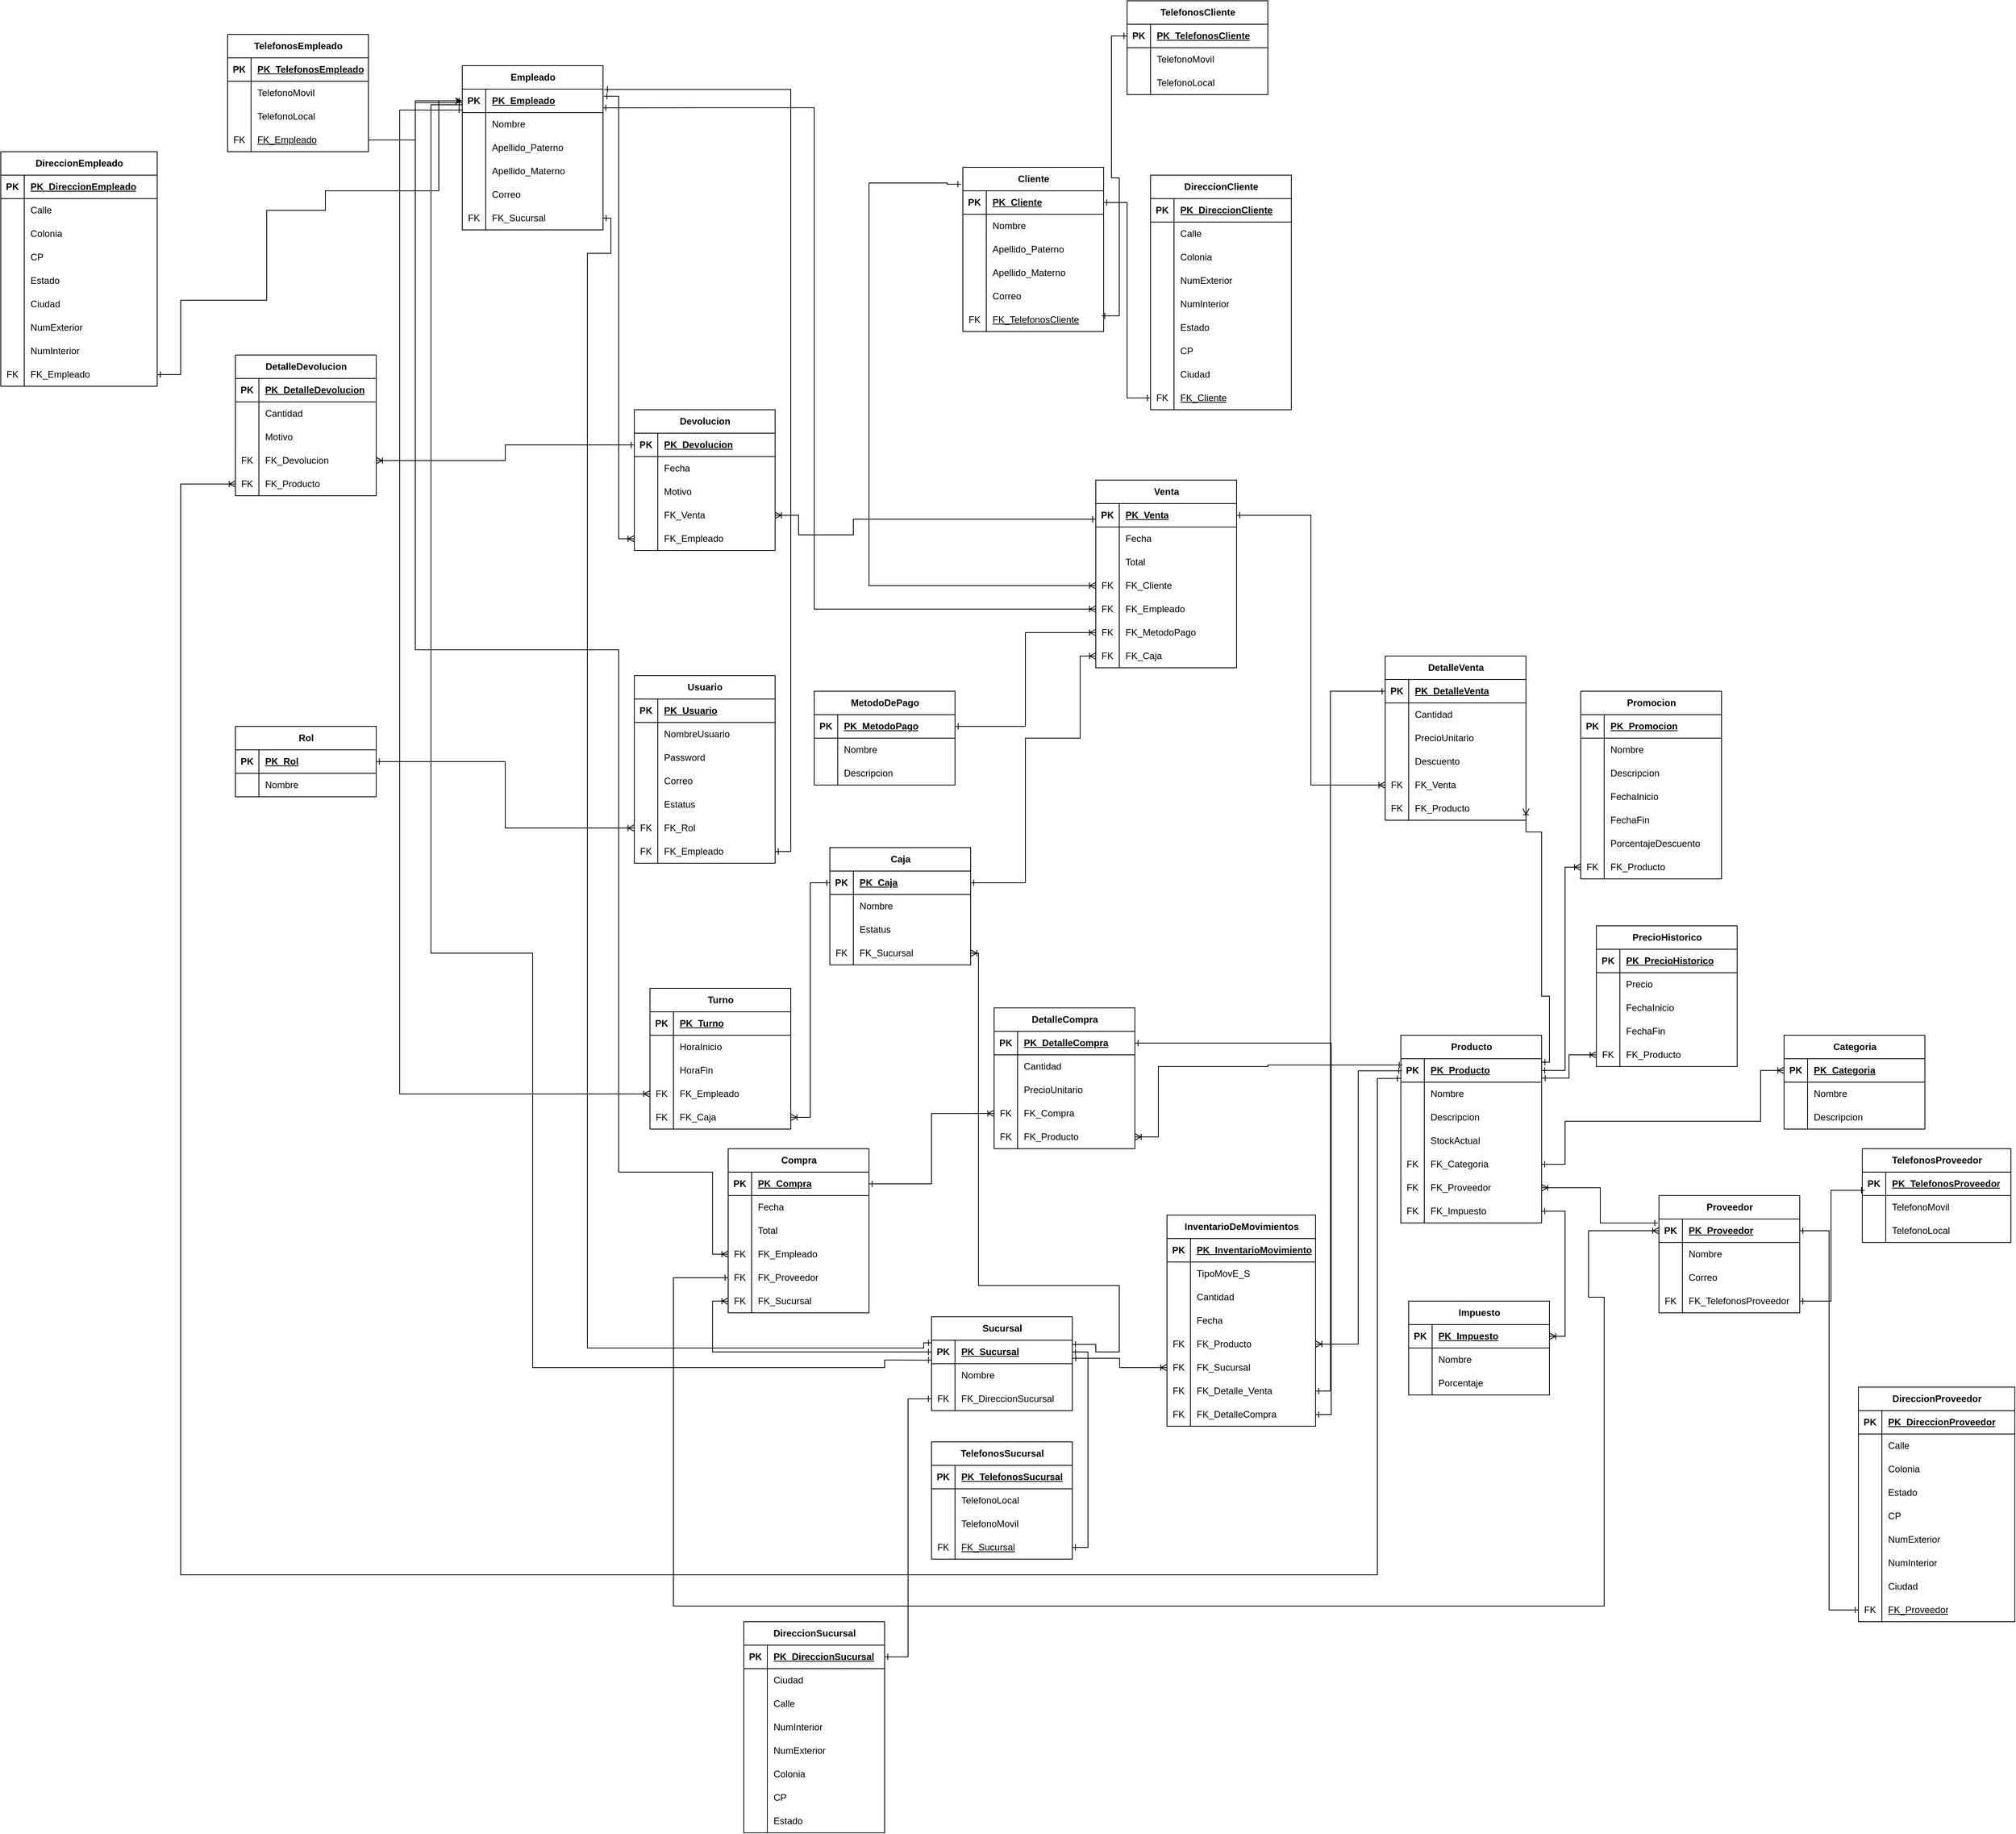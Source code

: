 <mxfile version="27.0.5">
  <diagram name="Página-1" id="fVBOHTjl7YsRiaX8Hfxd">
    <mxGraphModel dx="3636" dy="3046" grid="1" gridSize="10" guides="1" tooltips="1" connect="1" arrows="1" fold="1" page="1" pageScale="1" pageWidth="827" pageHeight="1169" math="0" shadow="0">
      <root>
        <mxCell id="0" />
        <mxCell id="1" parent="0" />
        <mxCell id="pr6WkqbvbF7kBK4jN6m2-1" value="Producto" style="shape=table;startSize=30;container=1;collapsible=1;childLayout=tableLayout;fixedRows=1;rowLines=0;fontStyle=1;align=center;resizeLast=1;html=1;" parent="1" vertex="1">
          <mxGeometry x="50" y="-490" width="180" height="240" as="geometry" />
        </mxCell>
        <mxCell id="pr6WkqbvbF7kBK4jN6m2-2" value="" style="shape=tableRow;horizontal=0;startSize=0;swimlaneHead=0;swimlaneBody=0;fillColor=none;collapsible=0;dropTarget=0;points=[[0,0.5],[1,0.5]];portConstraint=eastwest;top=0;left=0;right=0;bottom=1;" parent="pr6WkqbvbF7kBK4jN6m2-1" vertex="1">
          <mxGeometry y="30" width="180" height="30" as="geometry" />
        </mxCell>
        <mxCell id="pr6WkqbvbF7kBK4jN6m2-3" value="PK" style="shape=partialRectangle;connectable=0;fillColor=none;top=0;left=0;bottom=0;right=0;fontStyle=1;overflow=hidden;whiteSpace=wrap;html=1;" parent="pr6WkqbvbF7kBK4jN6m2-2" vertex="1">
          <mxGeometry width="30" height="30" as="geometry">
            <mxRectangle width="30" height="30" as="alternateBounds" />
          </mxGeometry>
        </mxCell>
        <mxCell id="pr6WkqbvbF7kBK4jN6m2-4" value="PK_Producto" style="shape=partialRectangle;connectable=0;fillColor=none;top=0;left=0;bottom=0;right=0;align=left;spacingLeft=6;fontStyle=5;overflow=hidden;whiteSpace=wrap;html=1;" parent="pr6WkqbvbF7kBK4jN6m2-2" vertex="1">
          <mxGeometry x="30" width="150" height="30" as="geometry">
            <mxRectangle width="150" height="30" as="alternateBounds" />
          </mxGeometry>
        </mxCell>
        <mxCell id="pr6WkqbvbF7kBK4jN6m2-5" value="" style="shape=tableRow;horizontal=0;startSize=0;swimlaneHead=0;swimlaneBody=0;fillColor=none;collapsible=0;dropTarget=0;points=[[0,0.5],[1,0.5]];portConstraint=eastwest;top=0;left=0;right=0;bottom=0;" parent="pr6WkqbvbF7kBK4jN6m2-1" vertex="1">
          <mxGeometry y="60" width="180" height="30" as="geometry" />
        </mxCell>
        <mxCell id="pr6WkqbvbF7kBK4jN6m2-6" value="" style="shape=partialRectangle;connectable=0;fillColor=none;top=0;left=0;bottom=0;right=0;editable=1;overflow=hidden;whiteSpace=wrap;html=1;" parent="pr6WkqbvbF7kBK4jN6m2-5" vertex="1">
          <mxGeometry width="30" height="30" as="geometry">
            <mxRectangle width="30" height="30" as="alternateBounds" />
          </mxGeometry>
        </mxCell>
        <mxCell id="pr6WkqbvbF7kBK4jN6m2-7" value="Nombre" style="shape=partialRectangle;connectable=0;fillColor=none;top=0;left=0;bottom=0;right=0;align=left;spacingLeft=6;overflow=hidden;whiteSpace=wrap;html=1;" parent="pr6WkqbvbF7kBK4jN6m2-5" vertex="1">
          <mxGeometry x="30" width="150" height="30" as="geometry">
            <mxRectangle width="150" height="30" as="alternateBounds" />
          </mxGeometry>
        </mxCell>
        <mxCell id="pr6WkqbvbF7kBK4jN6m2-8" value="" style="shape=tableRow;horizontal=0;startSize=0;swimlaneHead=0;swimlaneBody=0;fillColor=none;collapsible=0;dropTarget=0;points=[[0,0.5],[1,0.5]];portConstraint=eastwest;top=0;left=0;right=0;bottom=0;" parent="pr6WkqbvbF7kBK4jN6m2-1" vertex="1">
          <mxGeometry y="90" width="180" height="30" as="geometry" />
        </mxCell>
        <mxCell id="pr6WkqbvbF7kBK4jN6m2-9" value="" style="shape=partialRectangle;connectable=0;fillColor=none;top=0;left=0;bottom=0;right=0;editable=1;overflow=hidden;whiteSpace=wrap;html=1;" parent="pr6WkqbvbF7kBK4jN6m2-8" vertex="1">
          <mxGeometry width="30" height="30" as="geometry">
            <mxRectangle width="30" height="30" as="alternateBounds" />
          </mxGeometry>
        </mxCell>
        <mxCell id="pr6WkqbvbF7kBK4jN6m2-10" value="Descripcion" style="shape=partialRectangle;connectable=0;fillColor=none;top=0;left=0;bottom=0;right=0;align=left;spacingLeft=6;overflow=hidden;whiteSpace=wrap;html=1;" parent="pr6WkqbvbF7kBK4jN6m2-8" vertex="1">
          <mxGeometry x="30" width="150" height="30" as="geometry">
            <mxRectangle width="150" height="30" as="alternateBounds" />
          </mxGeometry>
        </mxCell>
        <mxCell id="pr6WkqbvbF7kBK4jN6m2-11" value="" style="shape=tableRow;horizontal=0;startSize=0;swimlaneHead=0;swimlaneBody=0;fillColor=none;collapsible=0;dropTarget=0;points=[[0,0.5],[1,0.5]];portConstraint=eastwest;top=0;left=0;right=0;bottom=0;" parent="pr6WkqbvbF7kBK4jN6m2-1" vertex="1">
          <mxGeometry y="120" width="180" height="30" as="geometry" />
        </mxCell>
        <mxCell id="pr6WkqbvbF7kBK4jN6m2-12" value="" style="shape=partialRectangle;connectable=0;fillColor=none;top=0;left=0;bottom=0;right=0;editable=1;overflow=hidden;whiteSpace=wrap;html=1;" parent="pr6WkqbvbF7kBK4jN6m2-11" vertex="1">
          <mxGeometry width="30" height="30" as="geometry">
            <mxRectangle width="30" height="30" as="alternateBounds" />
          </mxGeometry>
        </mxCell>
        <mxCell id="pr6WkqbvbF7kBK4jN6m2-13" value="StockActual" style="shape=partialRectangle;connectable=0;fillColor=none;top=0;left=0;bottom=0;right=0;align=left;spacingLeft=6;overflow=hidden;whiteSpace=wrap;html=1;" parent="pr6WkqbvbF7kBK4jN6m2-11" vertex="1">
          <mxGeometry x="30" width="150" height="30" as="geometry">
            <mxRectangle width="150" height="30" as="alternateBounds" />
          </mxGeometry>
        </mxCell>
        <mxCell id="pr6WkqbvbF7kBK4jN6m2-315" value="" style="shape=tableRow;horizontal=0;startSize=0;swimlaneHead=0;swimlaneBody=0;fillColor=none;collapsible=0;dropTarget=0;points=[[0,0.5],[1,0.5]];portConstraint=eastwest;top=0;left=0;right=0;bottom=0;" parent="pr6WkqbvbF7kBK4jN6m2-1" vertex="1">
          <mxGeometry y="150" width="180" height="30" as="geometry" />
        </mxCell>
        <mxCell id="pr6WkqbvbF7kBK4jN6m2-316" value="FK" style="shape=partialRectangle;connectable=0;fillColor=none;top=0;left=0;bottom=0;right=0;editable=1;overflow=hidden;whiteSpace=wrap;html=1;" parent="pr6WkqbvbF7kBK4jN6m2-315" vertex="1">
          <mxGeometry width="30" height="30" as="geometry">
            <mxRectangle width="30" height="30" as="alternateBounds" />
          </mxGeometry>
        </mxCell>
        <mxCell id="pr6WkqbvbF7kBK4jN6m2-317" value="FK_Categoria" style="shape=partialRectangle;connectable=0;fillColor=none;top=0;left=0;bottom=0;right=0;align=left;spacingLeft=6;overflow=hidden;whiteSpace=wrap;html=1;" parent="pr6WkqbvbF7kBK4jN6m2-315" vertex="1">
          <mxGeometry x="30" width="150" height="30" as="geometry">
            <mxRectangle width="150" height="30" as="alternateBounds" />
          </mxGeometry>
        </mxCell>
        <mxCell id="pr6WkqbvbF7kBK4jN6m2-318" value="" style="shape=tableRow;horizontal=0;startSize=0;swimlaneHead=0;swimlaneBody=0;fillColor=none;collapsible=0;dropTarget=0;points=[[0,0.5],[1,0.5]];portConstraint=eastwest;top=0;left=0;right=0;bottom=0;" parent="pr6WkqbvbF7kBK4jN6m2-1" vertex="1">
          <mxGeometry y="180" width="180" height="30" as="geometry" />
        </mxCell>
        <mxCell id="pr6WkqbvbF7kBK4jN6m2-319" value="FK" style="shape=partialRectangle;connectable=0;fillColor=none;top=0;left=0;bottom=0;right=0;editable=1;overflow=hidden;whiteSpace=wrap;html=1;" parent="pr6WkqbvbF7kBK4jN6m2-318" vertex="1">
          <mxGeometry width="30" height="30" as="geometry">
            <mxRectangle width="30" height="30" as="alternateBounds" />
          </mxGeometry>
        </mxCell>
        <mxCell id="pr6WkqbvbF7kBK4jN6m2-320" value="FK_Proveedor" style="shape=partialRectangle;connectable=0;fillColor=none;top=0;left=0;bottom=0;right=0;align=left;spacingLeft=6;overflow=hidden;whiteSpace=wrap;html=1;" parent="pr6WkqbvbF7kBK4jN6m2-318" vertex="1">
          <mxGeometry x="30" width="150" height="30" as="geometry">
            <mxRectangle width="150" height="30" as="alternateBounds" />
          </mxGeometry>
        </mxCell>
        <mxCell id="pr6WkqbvbF7kBK4jN6m2-534" value="" style="shape=tableRow;horizontal=0;startSize=0;swimlaneHead=0;swimlaneBody=0;fillColor=none;collapsible=0;dropTarget=0;points=[[0,0.5],[1,0.5]];portConstraint=eastwest;top=0;left=0;right=0;bottom=0;" parent="pr6WkqbvbF7kBK4jN6m2-1" vertex="1">
          <mxGeometry y="210" width="180" height="30" as="geometry" />
        </mxCell>
        <mxCell id="pr6WkqbvbF7kBK4jN6m2-535" value="FK" style="shape=partialRectangle;connectable=0;fillColor=none;top=0;left=0;bottom=0;right=0;editable=1;overflow=hidden;whiteSpace=wrap;html=1;" parent="pr6WkqbvbF7kBK4jN6m2-534" vertex="1">
          <mxGeometry width="30" height="30" as="geometry">
            <mxRectangle width="30" height="30" as="alternateBounds" />
          </mxGeometry>
        </mxCell>
        <mxCell id="pr6WkqbvbF7kBK4jN6m2-536" value="FK_Impuesto" style="shape=partialRectangle;connectable=0;fillColor=none;top=0;left=0;bottom=0;right=0;align=left;spacingLeft=6;overflow=hidden;whiteSpace=wrap;html=1;" parent="pr6WkqbvbF7kBK4jN6m2-534" vertex="1">
          <mxGeometry x="30" width="150" height="30" as="geometry">
            <mxRectangle width="150" height="30" as="alternateBounds" />
          </mxGeometry>
        </mxCell>
        <mxCell id="pr6WkqbvbF7kBK4jN6m2-14" value="Categoria" style="shape=table;startSize=30;container=1;collapsible=1;childLayout=tableLayout;fixedRows=1;rowLines=0;fontStyle=1;align=center;resizeLast=1;html=1;" parent="1" vertex="1">
          <mxGeometry x="540" y="-490" width="180" height="120" as="geometry" />
        </mxCell>
        <mxCell id="pr6WkqbvbF7kBK4jN6m2-15" value="" style="shape=tableRow;horizontal=0;startSize=0;swimlaneHead=0;swimlaneBody=0;fillColor=none;collapsible=0;dropTarget=0;points=[[0,0.5],[1,0.5]];portConstraint=eastwest;top=0;left=0;right=0;bottom=1;" parent="pr6WkqbvbF7kBK4jN6m2-14" vertex="1">
          <mxGeometry y="30" width="180" height="30" as="geometry" />
        </mxCell>
        <mxCell id="pr6WkqbvbF7kBK4jN6m2-16" value="PK" style="shape=partialRectangle;connectable=0;fillColor=none;top=0;left=0;bottom=0;right=0;fontStyle=1;overflow=hidden;whiteSpace=wrap;html=1;" parent="pr6WkqbvbF7kBK4jN6m2-15" vertex="1">
          <mxGeometry width="30" height="30" as="geometry">
            <mxRectangle width="30" height="30" as="alternateBounds" />
          </mxGeometry>
        </mxCell>
        <mxCell id="pr6WkqbvbF7kBK4jN6m2-17" value="PK_Categoria" style="shape=partialRectangle;connectable=0;fillColor=none;top=0;left=0;bottom=0;right=0;align=left;spacingLeft=6;fontStyle=5;overflow=hidden;whiteSpace=wrap;html=1;" parent="pr6WkqbvbF7kBK4jN6m2-15" vertex="1">
          <mxGeometry x="30" width="150" height="30" as="geometry">
            <mxRectangle width="150" height="30" as="alternateBounds" />
          </mxGeometry>
        </mxCell>
        <mxCell id="pr6WkqbvbF7kBK4jN6m2-18" value="" style="shape=tableRow;horizontal=0;startSize=0;swimlaneHead=0;swimlaneBody=0;fillColor=none;collapsible=0;dropTarget=0;points=[[0,0.5],[1,0.5]];portConstraint=eastwest;top=0;left=0;right=0;bottom=0;" parent="pr6WkqbvbF7kBK4jN6m2-14" vertex="1">
          <mxGeometry y="60" width="180" height="30" as="geometry" />
        </mxCell>
        <mxCell id="pr6WkqbvbF7kBK4jN6m2-19" value="" style="shape=partialRectangle;connectable=0;fillColor=none;top=0;left=0;bottom=0;right=0;editable=1;overflow=hidden;whiteSpace=wrap;html=1;" parent="pr6WkqbvbF7kBK4jN6m2-18" vertex="1">
          <mxGeometry width="30" height="30" as="geometry">
            <mxRectangle width="30" height="30" as="alternateBounds" />
          </mxGeometry>
        </mxCell>
        <mxCell id="pr6WkqbvbF7kBK4jN6m2-20" value="Nombre" style="shape=partialRectangle;connectable=0;fillColor=none;top=0;left=0;bottom=0;right=0;align=left;spacingLeft=6;overflow=hidden;whiteSpace=wrap;html=1;" parent="pr6WkqbvbF7kBK4jN6m2-18" vertex="1">
          <mxGeometry x="30" width="150" height="30" as="geometry">
            <mxRectangle width="150" height="30" as="alternateBounds" />
          </mxGeometry>
        </mxCell>
        <mxCell id="pr6WkqbvbF7kBK4jN6m2-21" value="" style="shape=tableRow;horizontal=0;startSize=0;swimlaneHead=0;swimlaneBody=0;fillColor=none;collapsible=0;dropTarget=0;points=[[0,0.5],[1,0.5]];portConstraint=eastwest;top=0;left=0;right=0;bottom=0;" parent="pr6WkqbvbF7kBK4jN6m2-14" vertex="1">
          <mxGeometry y="90" width="180" height="30" as="geometry" />
        </mxCell>
        <mxCell id="pr6WkqbvbF7kBK4jN6m2-22" value="" style="shape=partialRectangle;connectable=0;fillColor=none;top=0;left=0;bottom=0;right=0;editable=1;overflow=hidden;whiteSpace=wrap;html=1;" parent="pr6WkqbvbF7kBK4jN6m2-21" vertex="1">
          <mxGeometry width="30" height="30" as="geometry">
            <mxRectangle width="30" height="30" as="alternateBounds" />
          </mxGeometry>
        </mxCell>
        <mxCell id="pr6WkqbvbF7kBK4jN6m2-23" value="Descripcion" style="shape=partialRectangle;connectable=0;fillColor=none;top=0;left=0;bottom=0;right=0;align=left;spacingLeft=6;overflow=hidden;whiteSpace=wrap;html=1;" parent="pr6WkqbvbF7kBK4jN6m2-21" vertex="1">
          <mxGeometry x="30" width="150" height="30" as="geometry">
            <mxRectangle width="150" height="30" as="alternateBounds" />
          </mxGeometry>
        </mxCell>
        <mxCell id="pr6WkqbvbF7kBK4jN6m2-27" value="Cliente" style="shape=table;startSize=30;container=1;collapsible=1;childLayout=tableLayout;fixedRows=1;rowLines=0;fontStyle=1;align=center;resizeLast=1;html=1;" parent="1" vertex="1">
          <mxGeometry x="-510" y="-1600" width="180" height="210" as="geometry" />
        </mxCell>
        <mxCell id="pr6WkqbvbF7kBK4jN6m2-28" value="" style="shape=tableRow;horizontal=0;startSize=0;swimlaneHead=0;swimlaneBody=0;fillColor=none;collapsible=0;dropTarget=0;points=[[0,0.5],[1,0.5]];portConstraint=eastwest;top=0;left=0;right=0;bottom=1;" parent="pr6WkqbvbF7kBK4jN6m2-27" vertex="1">
          <mxGeometry y="30" width="180" height="30" as="geometry" />
        </mxCell>
        <mxCell id="pr6WkqbvbF7kBK4jN6m2-29" value="PK" style="shape=partialRectangle;connectable=0;fillColor=none;top=0;left=0;bottom=0;right=0;fontStyle=1;overflow=hidden;whiteSpace=wrap;html=1;" parent="pr6WkqbvbF7kBK4jN6m2-28" vertex="1">
          <mxGeometry width="30" height="30" as="geometry">
            <mxRectangle width="30" height="30" as="alternateBounds" />
          </mxGeometry>
        </mxCell>
        <mxCell id="pr6WkqbvbF7kBK4jN6m2-30" value="PK_Cliente" style="shape=partialRectangle;connectable=0;fillColor=none;top=0;left=0;bottom=0;right=0;align=left;spacingLeft=6;fontStyle=5;overflow=hidden;whiteSpace=wrap;html=1;" parent="pr6WkqbvbF7kBK4jN6m2-28" vertex="1">
          <mxGeometry x="30" width="150" height="30" as="geometry">
            <mxRectangle width="150" height="30" as="alternateBounds" />
          </mxGeometry>
        </mxCell>
        <mxCell id="pr6WkqbvbF7kBK4jN6m2-31" value="" style="shape=tableRow;horizontal=0;startSize=0;swimlaneHead=0;swimlaneBody=0;fillColor=none;collapsible=0;dropTarget=0;points=[[0,0.5],[1,0.5]];portConstraint=eastwest;top=0;left=0;right=0;bottom=0;" parent="pr6WkqbvbF7kBK4jN6m2-27" vertex="1">
          <mxGeometry y="60" width="180" height="30" as="geometry" />
        </mxCell>
        <mxCell id="pr6WkqbvbF7kBK4jN6m2-32" value="" style="shape=partialRectangle;connectable=0;fillColor=none;top=0;left=0;bottom=0;right=0;editable=1;overflow=hidden;whiteSpace=wrap;html=1;" parent="pr6WkqbvbF7kBK4jN6m2-31" vertex="1">
          <mxGeometry width="30" height="30" as="geometry">
            <mxRectangle width="30" height="30" as="alternateBounds" />
          </mxGeometry>
        </mxCell>
        <mxCell id="pr6WkqbvbF7kBK4jN6m2-33" value="Nombre" style="shape=partialRectangle;connectable=0;fillColor=none;top=0;left=0;bottom=0;right=0;align=left;spacingLeft=6;overflow=hidden;whiteSpace=wrap;html=1;" parent="pr6WkqbvbF7kBK4jN6m2-31" vertex="1">
          <mxGeometry x="30" width="150" height="30" as="geometry">
            <mxRectangle width="150" height="30" as="alternateBounds" />
          </mxGeometry>
        </mxCell>
        <mxCell id="pr6WkqbvbF7kBK4jN6m2-34" value="" style="shape=tableRow;horizontal=0;startSize=0;swimlaneHead=0;swimlaneBody=0;fillColor=none;collapsible=0;dropTarget=0;points=[[0,0.5],[1,0.5]];portConstraint=eastwest;top=0;left=0;right=0;bottom=0;" parent="pr6WkqbvbF7kBK4jN6m2-27" vertex="1">
          <mxGeometry y="90" width="180" height="30" as="geometry" />
        </mxCell>
        <mxCell id="pr6WkqbvbF7kBK4jN6m2-35" value="" style="shape=partialRectangle;connectable=0;fillColor=none;top=0;left=0;bottom=0;right=0;editable=1;overflow=hidden;whiteSpace=wrap;html=1;" parent="pr6WkqbvbF7kBK4jN6m2-34" vertex="1">
          <mxGeometry width="30" height="30" as="geometry">
            <mxRectangle width="30" height="30" as="alternateBounds" />
          </mxGeometry>
        </mxCell>
        <mxCell id="pr6WkqbvbF7kBK4jN6m2-36" value="Apellido_Paterno" style="shape=partialRectangle;connectable=0;fillColor=none;top=0;left=0;bottom=0;right=0;align=left;spacingLeft=6;overflow=hidden;whiteSpace=wrap;html=1;" parent="pr6WkqbvbF7kBK4jN6m2-34" vertex="1">
          <mxGeometry x="30" width="150" height="30" as="geometry">
            <mxRectangle width="150" height="30" as="alternateBounds" />
          </mxGeometry>
        </mxCell>
        <mxCell id="pr6WkqbvbF7kBK4jN6m2-37" value="" style="shape=tableRow;horizontal=0;startSize=0;swimlaneHead=0;swimlaneBody=0;fillColor=none;collapsible=0;dropTarget=0;points=[[0,0.5],[1,0.5]];portConstraint=eastwest;top=0;left=0;right=0;bottom=0;" parent="pr6WkqbvbF7kBK4jN6m2-27" vertex="1">
          <mxGeometry y="120" width="180" height="30" as="geometry" />
        </mxCell>
        <mxCell id="pr6WkqbvbF7kBK4jN6m2-38" value="" style="shape=partialRectangle;connectable=0;fillColor=none;top=0;left=0;bottom=0;right=0;editable=1;overflow=hidden;whiteSpace=wrap;html=1;" parent="pr6WkqbvbF7kBK4jN6m2-37" vertex="1">
          <mxGeometry width="30" height="30" as="geometry">
            <mxRectangle width="30" height="30" as="alternateBounds" />
          </mxGeometry>
        </mxCell>
        <mxCell id="pr6WkqbvbF7kBK4jN6m2-39" value="Apellido_Materno" style="shape=partialRectangle;connectable=0;fillColor=none;top=0;left=0;bottom=0;right=0;align=left;spacingLeft=6;overflow=hidden;whiteSpace=wrap;html=1;" parent="pr6WkqbvbF7kBK4jN6m2-37" vertex="1">
          <mxGeometry x="30" width="150" height="30" as="geometry">
            <mxRectangle width="150" height="30" as="alternateBounds" />
          </mxGeometry>
        </mxCell>
        <mxCell id="pr6WkqbvbF7kBK4jN6m2-322" value="" style="shape=tableRow;horizontal=0;startSize=0;swimlaneHead=0;swimlaneBody=0;fillColor=none;collapsible=0;dropTarget=0;points=[[0,0.5],[1,0.5]];portConstraint=eastwest;top=0;left=0;right=0;bottom=0;" parent="pr6WkqbvbF7kBK4jN6m2-27" vertex="1">
          <mxGeometry y="150" width="180" height="30" as="geometry" />
        </mxCell>
        <mxCell id="pr6WkqbvbF7kBK4jN6m2-323" value="" style="shape=partialRectangle;connectable=0;fillColor=none;top=0;left=0;bottom=0;right=0;editable=1;overflow=hidden;whiteSpace=wrap;html=1;" parent="pr6WkqbvbF7kBK4jN6m2-322" vertex="1">
          <mxGeometry width="30" height="30" as="geometry">
            <mxRectangle width="30" height="30" as="alternateBounds" />
          </mxGeometry>
        </mxCell>
        <mxCell id="pr6WkqbvbF7kBK4jN6m2-324" value="Correo" style="shape=partialRectangle;connectable=0;fillColor=none;top=0;left=0;bottom=0;right=0;align=left;spacingLeft=6;overflow=hidden;whiteSpace=wrap;html=1;" parent="pr6WkqbvbF7kBK4jN6m2-322" vertex="1">
          <mxGeometry x="30" width="150" height="30" as="geometry">
            <mxRectangle width="150" height="30" as="alternateBounds" />
          </mxGeometry>
        </mxCell>
        <mxCell id="pr6WkqbvbF7kBK4jN6m2-325" value="" style="shape=tableRow;horizontal=0;startSize=0;swimlaneHead=0;swimlaneBody=0;fillColor=none;collapsible=0;dropTarget=0;points=[[0,0.5],[1,0.5]];portConstraint=eastwest;top=0;left=0;right=0;bottom=0;" parent="pr6WkqbvbF7kBK4jN6m2-27" vertex="1">
          <mxGeometry y="180" width="180" height="30" as="geometry" />
        </mxCell>
        <mxCell id="pr6WkqbvbF7kBK4jN6m2-326" value="FK" style="shape=partialRectangle;connectable=0;fillColor=none;top=0;left=0;bottom=0;right=0;editable=1;overflow=hidden;whiteSpace=wrap;html=1;" parent="pr6WkqbvbF7kBK4jN6m2-325" vertex="1">
          <mxGeometry width="30" height="30" as="geometry">
            <mxRectangle width="30" height="30" as="alternateBounds" />
          </mxGeometry>
        </mxCell>
        <mxCell id="pr6WkqbvbF7kBK4jN6m2-327" value="&lt;u&gt;FK_TelefonosCliente&lt;/u&gt;" style="shape=partialRectangle;connectable=0;fillColor=none;top=0;left=0;bottom=0;right=0;align=left;spacingLeft=6;overflow=hidden;whiteSpace=wrap;html=1;" parent="pr6WkqbvbF7kBK4jN6m2-325" vertex="1">
          <mxGeometry x="30" width="150" height="30" as="geometry">
            <mxRectangle width="150" height="30" as="alternateBounds" />
          </mxGeometry>
        </mxCell>
        <mxCell id="pr6WkqbvbF7kBK4jN6m2-41" value="Usuario" style="shape=table;startSize=30;container=1;collapsible=1;childLayout=tableLayout;fixedRows=1;rowLines=0;fontStyle=1;align=center;resizeLast=1;html=1;" parent="1" vertex="1">
          <mxGeometry x="-930" y="-950" width="180" height="240" as="geometry" />
        </mxCell>
        <mxCell id="pr6WkqbvbF7kBK4jN6m2-42" value="" style="shape=tableRow;horizontal=0;startSize=0;swimlaneHead=0;swimlaneBody=0;fillColor=none;collapsible=0;dropTarget=0;points=[[0,0.5],[1,0.5]];portConstraint=eastwest;top=0;left=0;right=0;bottom=1;" parent="pr6WkqbvbF7kBK4jN6m2-41" vertex="1">
          <mxGeometry y="30" width="180" height="30" as="geometry" />
        </mxCell>
        <mxCell id="pr6WkqbvbF7kBK4jN6m2-43" value="PK" style="shape=partialRectangle;connectable=0;fillColor=none;top=0;left=0;bottom=0;right=0;fontStyle=1;overflow=hidden;whiteSpace=wrap;html=1;" parent="pr6WkqbvbF7kBK4jN6m2-42" vertex="1">
          <mxGeometry width="30" height="30" as="geometry">
            <mxRectangle width="30" height="30" as="alternateBounds" />
          </mxGeometry>
        </mxCell>
        <mxCell id="pr6WkqbvbF7kBK4jN6m2-44" value="PK_Usuario" style="shape=partialRectangle;connectable=0;fillColor=none;top=0;left=0;bottom=0;right=0;align=left;spacingLeft=6;fontStyle=5;overflow=hidden;whiteSpace=wrap;html=1;" parent="pr6WkqbvbF7kBK4jN6m2-42" vertex="1">
          <mxGeometry x="30" width="150" height="30" as="geometry">
            <mxRectangle width="150" height="30" as="alternateBounds" />
          </mxGeometry>
        </mxCell>
        <mxCell id="pr6WkqbvbF7kBK4jN6m2-45" value="" style="shape=tableRow;horizontal=0;startSize=0;swimlaneHead=0;swimlaneBody=0;fillColor=none;collapsible=0;dropTarget=0;points=[[0,0.5],[1,0.5]];portConstraint=eastwest;top=0;left=0;right=0;bottom=0;" parent="pr6WkqbvbF7kBK4jN6m2-41" vertex="1">
          <mxGeometry y="60" width="180" height="30" as="geometry" />
        </mxCell>
        <mxCell id="pr6WkqbvbF7kBK4jN6m2-46" value="" style="shape=partialRectangle;connectable=0;fillColor=none;top=0;left=0;bottom=0;right=0;editable=1;overflow=hidden;whiteSpace=wrap;html=1;" parent="pr6WkqbvbF7kBK4jN6m2-45" vertex="1">
          <mxGeometry width="30" height="30" as="geometry">
            <mxRectangle width="30" height="30" as="alternateBounds" />
          </mxGeometry>
        </mxCell>
        <mxCell id="pr6WkqbvbF7kBK4jN6m2-47" value="NombreUsuario" style="shape=partialRectangle;connectable=0;fillColor=none;top=0;left=0;bottom=0;right=0;align=left;spacingLeft=6;overflow=hidden;whiteSpace=wrap;html=1;" parent="pr6WkqbvbF7kBK4jN6m2-45" vertex="1">
          <mxGeometry x="30" width="150" height="30" as="geometry">
            <mxRectangle width="150" height="30" as="alternateBounds" />
          </mxGeometry>
        </mxCell>
        <mxCell id="pr6WkqbvbF7kBK4jN6m2-48" value="" style="shape=tableRow;horizontal=0;startSize=0;swimlaneHead=0;swimlaneBody=0;fillColor=none;collapsible=0;dropTarget=0;points=[[0,0.5],[1,0.5]];portConstraint=eastwest;top=0;left=0;right=0;bottom=0;" parent="pr6WkqbvbF7kBK4jN6m2-41" vertex="1">
          <mxGeometry y="90" width="180" height="30" as="geometry" />
        </mxCell>
        <mxCell id="pr6WkqbvbF7kBK4jN6m2-49" value="" style="shape=partialRectangle;connectable=0;fillColor=none;top=0;left=0;bottom=0;right=0;editable=1;overflow=hidden;whiteSpace=wrap;html=1;" parent="pr6WkqbvbF7kBK4jN6m2-48" vertex="1">
          <mxGeometry width="30" height="30" as="geometry">
            <mxRectangle width="30" height="30" as="alternateBounds" />
          </mxGeometry>
        </mxCell>
        <mxCell id="pr6WkqbvbF7kBK4jN6m2-50" value="Password" style="shape=partialRectangle;connectable=0;fillColor=none;top=0;left=0;bottom=0;right=0;align=left;spacingLeft=6;overflow=hidden;whiteSpace=wrap;html=1;" parent="pr6WkqbvbF7kBK4jN6m2-48" vertex="1">
          <mxGeometry x="30" width="150" height="30" as="geometry">
            <mxRectangle width="150" height="30" as="alternateBounds" />
          </mxGeometry>
        </mxCell>
        <mxCell id="pr6WkqbvbF7kBK4jN6m2-51" value="" style="shape=tableRow;horizontal=0;startSize=0;swimlaneHead=0;swimlaneBody=0;fillColor=none;collapsible=0;dropTarget=0;points=[[0,0.5],[1,0.5]];portConstraint=eastwest;top=0;left=0;right=0;bottom=0;" parent="pr6WkqbvbF7kBK4jN6m2-41" vertex="1">
          <mxGeometry y="120" width="180" height="30" as="geometry" />
        </mxCell>
        <mxCell id="pr6WkqbvbF7kBK4jN6m2-52" value="" style="shape=partialRectangle;connectable=0;fillColor=none;top=0;left=0;bottom=0;right=0;editable=1;overflow=hidden;whiteSpace=wrap;html=1;" parent="pr6WkqbvbF7kBK4jN6m2-51" vertex="1">
          <mxGeometry width="30" height="30" as="geometry">
            <mxRectangle width="30" height="30" as="alternateBounds" />
          </mxGeometry>
        </mxCell>
        <mxCell id="pr6WkqbvbF7kBK4jN6m2-53" value="Correo" style="shape=partialRectangle;connectable=0;fillColor=none;top=0;left=0;bottom=0;right=0;align=left;spacingLeft=6;overflow=hidden;whiteSpace=wrap;html=1;" parent="pr6WkqbvbF7kBK4jN6m2-51" vertex="1">
          <mxGeometry x="30" width="150" height="30" as="geometry">
            <mxRectangle width="150" height="30" as="alternateBounds" />
          </mxGeometry>
        </mxCell>
        <mxCell id="pr6WkqbvbF7kBK4jN6m2-349" value="" style="shape=tableRow;horizontal=0;startSize=0;swimlaneHead=0;swimlaneBody=0;fillColor=none;collapsible=0;dropTarget=0;points=[[0,0.5],[1,0.5]];portConstraint=eastwest;top=0;left=0;right=0;bottom=0;" parent="pr6WkqbvbF7kBK4jN6m2-41" vertex="1">
          <mxGeometry y="150" width="180" height="30" as="geometry" />
        </mxCell>
        <mxCell id="pr6WkqbvbF7kBK4jN6m2-350" value="" style="shape=partialRectangle;connectable=0;fillColor=none;top=0;left=0;bottom=0;right=0;editable=1;overflow=hidden;whiteSpace=wrap;html=1;" parent="pr6WkqbvbF7kBK4jN6m2-349" vertex="1">
          <mxGeometry width="30" height="30" as="geometry">
            <mxRectangle width="30" height="30" as="alternateBounds" />
          </mxGeometry>
        </mxCell>
        <mxCell id="pr6WkqbvbF7kBK4jN6m2-351" value="Estatus" style="shape=partialRectangle;connectable=0;fillColor=none;top=0;left=0;bottom=0;right=0;align=left;spacingLeft=6;overflow=hidden;whiteSpace=wrap;html=1;" parent="pr6WkqbvbF7kBK4jN6m2-349" vertex="1">
          <mxGeometry x="30" width="150" height="30" as="geometry">
            <mxRectangle width="150" height="30" as="alternateBounds" />
          </mxGeometry>
        </mxCell>
        <mxCell id="pr6WkqbvbF7kBK4jN6m2-352" value="" style="shape=tableRow;horizontal=0;startSize=0;swimlaneHead=0;swimlaneBody=0;fillColor=none;collapsible=0;dropTarget=0;points=[[0,0.5],[1,0.5]];portConstraint=eastwest;top=0;left=0;right=0;bottom=0;" parent="pr6WkqbvbF7kBK4jN6m2-41" vertex="1">
          <mxGeometry y="180" width="180" height="30" as="geometry" />
        </mxCell>
        <mxCell id="pr6WkqbvbF7kBK4jN6m2-353" value="FK" style="shape=partialRectangle;connectable=0;fillColor=none;top=0;left=0;bottom=0;right=0;editable=1;overflow=hidden;whiteSpace=wrap;html=1;" parent="pr6WkqbvbF7kBK4jN6m2-352" vertex="1">
          <mxGeometry width="30" height="30" as="geometry">
            <mxRectangle width="30" height="30" as="alternateBounds" />
          </mxGeometry>
        </mxCell>
        <mxCell id="pr6WkqbvbF7kBK4jN6m2-354" value="FK_Rol" style="shape=partialRectangle;connectable=0;fillColor=none;top=0;left=0;bottom=0;right=0;align=left;spacingLeft=6;overflow=hidden;whiteSpace=wrap;html=1;" parent="pr6WkqbvbF7kBK4jN6m2-352" vertex="1">
          <mxGeometry x="30" width="150" height="30" as="geometry">
            <mxRectangle width="150" height="30" as="alternateBounds" />
          </mxGeometry>
        </mxCell>
        <mxCell id="pr6WkqbvbF7kBK4jN6m2-355" value="" style="shape=tableRow;horizontal=0;startSize=0;swimlaneHead=0;swimlaneBody=0;fillColor=none;collapsible=0;dropTarget=0;points=[[0,0.5],[1,0.5]];portConstraint=eastwest;top=0;left=0;right=0;bottom=0;" parent="pr6WkqbvbF7kBK4jN6m2-41" vertex="1">
          <mxGeometry y="210" width="180" height="30" as="geometry" />
        </mxCell>
        <mxCell id="pr6WkqbvbF7kBK4jN6m2-356" value="FK" style="shape=partialRectangle;connectable=0;fillColor=none;top=0;left=0;bottom=0;right=0;editable=1;overflow=hidden;whiteSpace=wrap;html=1;" parent="pr6WkqbvbF7kBK4jN6m2-355" vertex="1">
          <mxGeometry width="30" height="30" as="geometry">
            <mxRectangle width="30" height="30" as="alternateBounds" />
          </mxGeometry>
        </mxCell>
        <mxCell id="pr6WkqbvbF7kBK4jN6m2-357" value="FK_Empleado" style="shape=partialRectangle;connectable=0;fillColor=none;top=0;left=0;bottom=0;right=0;align=left;spacingLeft=6;overflow=hidden;whiteSpace=wrap;html=1;" parent="pr6WkqbvbF7kBK4jN6m2-355" vertex="1">
          <mxGeometry x="30" width="150" height="30" as="geometry">
            <mxRectangle width="150" height="30" as="alternateBounds" />
          </mxGeometry>
        </mxCell>
        <mxCell id="pr6WkqbvbF7kBK4jN6m2-54" value="Rol" style="shape=table;startSize=30;container=1;collapsible=1;childLayout=tableLayout;fixedRows=1;rowLines=0;fontStyle=1;align=center;resizeLast=1;html=1;" parent="1" vertex="1">
          <mxGeometry x="-1440" y="-885" width="180" height="90" as="geometry" />
        </mxCell>
        <mxCell id="pr6WkqbvbF7kBK4jN6m2-55" value="" style="shape=tableRow;horizontal=0;startSize=0;swimlaneHead=0;swimlaneBody=0;fillColor=none;collapsible=0;dropTarget=0;points=[[0,0.5],[1,0.5]];portConstraint=eastwest;top=0;left=0;right=0;bottom=1;" parent="pr6WkqbvbF7kBK4jN6m2-54" vertex="1">
          <mxGeometry y="30" width="180" height="30" as="geometry" />
        </mxCell>
        <mxCell id="pr6WkqbvbF7kBK4jN6m2-56" value="PK" style="shape=partialRectangle;connectable=0;fillColor=none;top=0;left=0;bottom=0;right=0;fontStyle=1;overflow=hidden;whiteSpace=wrap;html=1;" parent="pr6WkqbvbF7kBK4jN6m2-55" vertex="1">
          <mxGeometry width="30" height="30" as="geometry">
            <mxRectangle width="30" height="30" as="alternateBounds" />
          </mxGeometry>
        </mxCell>
        <mxCell id="pr6WkqbvbF7kBK4jN6m2-57" value="PK_Rol" style="shape=partialRectangle;connectable=0;fillColor=none;top=0;left=0;bottom=0;right=0;align=left;spacingLeft=6;fontStyle=5;overflow=hidden;whiteSpace=wrap;html=1;" parent="pr6WkqbvbF7kBK4jN6m2-55" vertex="1">
          <mxGeometry x="30" width="150" height="30" as="geometry">
            <mxRectangle width="150" height="30" as="alternateBounds" />
          </mxGeometry>
        </mxCell>
        <mxCell id="pr6WkqbvbF7kBK4jN6m2-58" value="" style="shape=tableRow;horizontal=0;startSize=0;swimlaneHead=0;swimlaneBody=0;fillColor=none;collapsible=0;dropTarget=0;points=[[0,0.5],[1,0.5]];portConstraint=eastwest;top=0;left=0;right=0;bottom=0;" parent="pr6WkqbvbF7kBK4jN6m2-54" vertex="1">
          <mxGeometry y="60" width="180" height="30" as="geometry" />
        </mxCell>
        <mxCell id="pr6WkqbvbF7kBK4jN6m2-59" value="" style="shape=partialRectangle;connectable=0;fillColor=none;top=0;left=0;bottom=0;right=0;editable=1;overflow=hidden;whiteSpace=wrap;html=1;" parent="pr6WkqbvbF7kBK4jN6m2-58" vertex="1">
          <mxGeometry width="30" height="30" as="geometry">
            <mxRectangle width="30" height="30" as="alternateBounds" />
          </mxGeometry>
        </mxCell>
        <mxCell id="pr6WkqbvbF7kBK4jN6m2-60" value="Nombre" style="shape=partialRectangle;connectable=0;fillColor=none;top=0;left=0;bottom=0;right=0;align=left;spacingLeft=6;overflow=hidden;whiteSpace=wrap;html=1;" parent="pr6WkqbvbF7kBK4jN6m2-58" vertex="1">
          <mxGeometry x="30" width="150" height="30" as="geometry">
            <mxRectangle width="150" height="30" as="alternateBounds" />
          </mxGeometry>
        </mxCell>
        <mxCell id="pr6WkqbvbF7kBK4jN6m2-119" value="Venta" style="shape=table;startSize=30;container=1;collapsible=1;childLayout=tableLayout;fixedRows=1;rowLines=0;fontStyle=1;align=center;resizeLast=1;html=1;" parent="1" vertex="1">
          <mxGeometry x="-340" y="-1200" width="180" height="240" as="geometry" />
        </mxCell>
        <mxCell id="pr6WkqbvbF7kBK4jN6m2-120" value="" style="shape=tableRow;horizontal=0;startSize=0;swimlaneHead=0;swimlaneBody=0;fillColor=none;collapsible=0;dropTarget=0;points=[[0,0.5],[1,0.5]];portConstraint=eastwest;top=0;left=0;right=0;bottom=1;" parent="pr6WkqbvbF7kBK4jN6m2-119" vertex="1">
          <mxGeometry y="30" width="180" height="30" as="geometry" />
        </mxCell>
        <mxCell id="pr6WkqbvbF7kBK4jN6m2-121" value="PK" style="shape=partialRectangle;connectable=0;fillColor=none;top=0;left=0;bottom=0;right=0;fontStyle=1;overflow=hidden;whiteSpace=wrap;html=1;" parent="pr6WkqbvbF7kBK4jN6m2-120" vertex="1">
          <mxGeometry width="30" height="30" as="geometry">
            <mxRectangle width="30" height="30" as="alternateBounds" />
          </mxGeometry>
        </mxCell>
        <mxCell id="pr6WkqbvbF7kBK4jN6m2-122" value="PK_Venta" style="shape=partialRectangle;connectable=0;fillColor=none;top=0;left=0;bottom=0;right=0;align=left;spacingLeft=6;fontStyle=5;overflow=hidden;whiteSpace=wrap;html=1;" parent="pr6WkqbvbF7kBK4jN6m2-120" vertex="1">
          <mxGeometry x="30" width="150" height="30" as="geometry">
            <mxRectangle width="150" height="30" as="alternateBounds" />
          </mxGeometry>
        </mxCell>
        <mxCell id="pr6WkqbvbF7kBK4jN6m2-123" value="" style="shape=tableRow;horizontal=0;startSize=0;swimlaneHead=0;swimlaneBody=0;fillColor=none;collapsible=0;dropTarget=0;points=[[0,0.5],[1,0.5]];portConstraint=eastwest;top=0;left=0;right=0;bottom=0;" parent="pr6WkqbvbF7kBK4jN6m2-119" vertex="1">
          <mxGeometry y="60" width="180" height="30" as="geometry" />
        </mxCell>
        <mxCell id="pr6WkqbvbF7kBK4jN6m2-124" value="" style="shape=partialRectangle;connectable=0;fillColor=none;top=0;left=0;bottom=0;right=0;editable=1;overflow=hidden;whiteSpace=wrap;html=1;" parent="pr6WkqbvbF7kBK4jN6m2-123" vertex="1">
          <mxGeometry width="30" height="30" as="geometry">
            <mxRectangle width="30" height="30" as="alternateBounds" />
          </mxGeometry>
        </mxCell>
        <mxCell id="pr6WkqbvbF7kBK4jN6m2-125" value="Fecha" style="shape=partialRectangle;connectable=0;fillColor=none;top=0;left=0;bottom=0;right=0;align=left;spacingLeft=6;overflow=hidden;whiteSpace=wrap;html=1;" parent="pr6WkqbvbF7kBK4jN6m2-123" vertex="1">
          <mxGeometry x="30" width="150" height="30" as="geometry">
            <mxRectangle width="150" height="30" as="alternateBounds" />
          </mxGeometry>
        </mxCell>
        <mxCell id="pr6WkqbvbF7kBK4jN6m2-126" value="" style="shape=tableRow;horizontal=0;startSize=0;swimlaneHead=0;swimlaneBody=0;fillColor=none;collapsible=0;dropTarget=0;points=[[0,0.5],[1,0.5]];portConstraint=eastwest;top=0;left=0;right=0;bottom=0;" parent="pr6WkqbvbF7kBK4jN6m2-119" vertex="1">
          <mxGeometry y="90" width="180" height="30" as="geometry" />
        </mxCell>
        <mxCell id="pr6WkqbvbF7kBK4jN6m2-127" value="" style="shape=partialRectangle;connectable=0;fillColor=none;top=0;left=0;bottom=0;right=0;editable=1;overflow=hidden;whiteSpace=wrap;html=1;" parent="pr6WkqbvbF7kBK4jN6m2-126" vertex="1">
          <mxGeometry width="30" height="30" as="geometry">
            <mxRectangle width="30" height="30" as="alternateBounds" />
          </mxGeometry>
        </mxCell>
        <mxCell id="pr6WkqbvbF7kBK4jN6m2-128" value="Total" style="shape=partialRectangle;connectable=0;fillColor=none;top=0;left=0;bottom=0;right=0;align=left;spacingLeft=6;overflow=hidden;whiteSpace=wrap;html=1;" parent="pr6WkqbvbF7kBK4jN6m2-126" vertex="1">
          <mxGeometry x="30" width="150" height="30" as="geometry">
            <mxRectangle width="150" height="30" as="alternateBounds" />
          </mxGeometry>
        </mxCell>
        <mxCell id="pr6WkqbvbF7kBK4jN6m2-129" value="" style="shape=tableRow;horizontal=0;startSize=0;swimlaneHead=0;swimlaneBody=0;fillColor=none;collapsible=0;dropTarget=0;points=[[0,0.5],[1,0.5]];portConstraint=eastwest;top=0;left=0;right=0;bottom=0;" parent="pr6WkqbvbF7kBK4jN6m2-119" vertex="1">
          <mxGeometry y="120" width="180" height="30" as="geometry" />
        </mxCell>
        <mxCell id="pr6WkqbvbF7kBK4jN6m2-130" value="FK" style="shape=partialRectangle;connectable=0;fillColor=none;top=0;left=0;bottom=0;right=0;editable=1;overflow=hidden;whiteSpace=wrap;html=1;" parent="pr6WkqbvbF7kBK4jN6m2-129" vertex="1">
          <mxGeometry width="30" height="30" as="geometry">
            <mxRectangle width="30" height="30" as="alternateBounds" />
          </mxGeometry>
        </mxCell>
        <mxCell id="pr6WkqbvbF7kBK4jN6m2-131" value="FK_Cliente" style="shape=partialRectangle;connectable=0;fillColor=none;top=0;left=0;bottom=0;right=0;align=left;spacingLeft=6;overflow=hidden;whiteSpace=wrap;html=1;" parent="pr6WkqbvbF7kBK4jN6m2-129" vertex="1">
          <mxGeometry x="30" width="150" height="30" as="geometry">
            <mxRectangle width="150" height="30" as="alternateBounds" />
          </mxGeometry>
        </mxCell>
        <mxCell id="pr6WkqbvbF7kBK4jN6m2-402" value="" style="shape=tableRow;horizontal=0;startSize=0;swimlaneHead=0;swimlaneBody=0;fillColor=none;collapsible=0;dropTarget=0;points=[[0,0.5],[1,0.5]];portConstraint=eastwest;top=0;left=0;right=0;bottom=0;" parent="pr6WkqbvbF7kBK4jN6m2-119" vertex="1">
          <mxGeometry y="150" width="180" height="30" as="geometry" />
        </mxCell>
        <mxCell id="pr6WkqbvbF7kBK4jN6m2-403" value="FK" style="shape=partialRectangle;connectable=0;fillColor=none;top=0;left=0;bottom=0;right=0;editable=1;overflow=hidden;whiteSpace=wrap;html=1;" parent="pr6WkqbvbF7kBK4jN6m2-402" vertex="1">
          <mxGeometry width="30" height="30" as="geometry">
            <mxRectangle width="30" height="30" as="alternateBounds" />
          </mxGeometry>
        </mxCell>
        <mxCell id="pr6WkqbvbF7kBK4jN6m2-404" value="FK_Empleado" style="shape=partialRectangle;connectable=0;fillColor=none;top=0;left=0;bottom=0;right=0;align=left;spacingLeft=6;overflow=hidden;whiteSpace=wrap;html=1;" parent="pr6WkqbvbF7kBK4jN6m2-402" vertex="1">
          <mxGeometry x="30" width="150" height="30" as="geometry">
            <mxRectangle width="150" height="30" as="alternateBounds" />
          </mxGeometry>
        </mxCell>
        <mxCell id="pr6WkqbvbF7kBK4jN6m2-405" value="" style="shape=tableRow;horizontal=0;startSize=0;swimlaneHead=0;swimlaneBody=0;fillColor=none;collapsible=0;dropTarget=0;points=[[0,0.5],[1,0.5]];portConstraint=eastwest;top=0;left=0;right=0;bottom=0;" parent="pr6WkqbvbF7kBK4jN6m2-119" vertex="1">
          <mxGeometry y="180" width="180" height="30" as="geometry" />
        </mxCell>
        <mxCell id="pr6WkqbvbF7kBK4jN6m2-406" value="FK" style="shape=partialRectangle;connectable=0;fillColor=none;top=0;left=0;bottom=0;right=0;editable=1;overflow=hidden;whiteSpace=wrap;html=1;" parent="pr6WkqbvbF7kBK4jN6m2-405" vertex="1">
          <mxGeometry width="30" height="30" as="geometry">
            <mxRectangle width="30" height="30" as="alternateBounds" />
          </mxGeometry>
        </mxCell>
        <mxCell id="pr6WkqbvbF7kBK4jN6m2-407" value="FK_MetodoPago" style="shape=partialRectangle;connectable=0;fillColor=none;top=0;left=0;bottom=0;right=0;align=left;spacingLeft=6;overflow=hidden;whiteSpace=wrap;html=1;" parent="pr6WkqbvbF7kBK4jN6m2-405" vertex="1">
          <mxGeometry x="30" width="150" height="30" as="geometry">
            <mxRectangle width="150" height="30" as="alternateBounds" />
          </mxGeometry>
        </mxCell>
        <mxCell id="pr6WkqbvbF7kBK4jN6m2-408" value="" style="shape=tableRow;horizontal=0;startSize=0;swimlaneHead=0;swimlaneBody=0;fillColor=none;collapsible=0;dropTarget=0;points=[[0,0.5],[1,0.5]];portConstraint=eastwest;top=0;left=0;right=0;bottom=0;" parent="pr6WkqbvbF7kBK4jN6m2-119" vertex="1">
          <mxGeometry y="210" width="180" height="30" as="geometry" />
        </mxCell>
        <mxCell id="pr6WkqbvbF7kBK4jN6m2-409" value="FK" style="shape=partialRectangle;connectable=0;fillColor=none;top=0;left=0;bottom=0;right=0;editable=1;overflow=hidden;whiteSpace=wrap;html=1;" parent="pr6WkqbvbF7kBK4jN6m2-408" vertex="1">
          <mxGeometry width="30" height="30" as="geometry">
            <mxRectangle width="30" height="30" as="alternateBounds" />
          </mxGeometry>
        </mxCell>
        <mxCell id="pr6WkqbvbF7kBK4jN6m2-410" value="FK_Caja" style="shape=partialRectangle;connectable=0;fillColor=none;top=0;left=0;bottom=0;right=0;align=left;spacingLeft=6;overflow=hidden;whiteSpace=wrap;html=1;" parent="pr6WkqbvbF7kBK4jN6m2-408" vertex="1">
          <mxGeometry x="30" width="150" height="30" as="geometry">
            <mxRectangle width="150" height="30" as="alternateBounds" />
          </mxGeometry>
        </mxCell>
        <mxCell id="pr6WkqbvbF7kBK4jN6m2-132" value="DetalleVenta" style="shape=table;startSize=30;container=1;collapsible=1;childLayout=tableLayout;fixedRows=1;rowLines=0;fontStyle=1;align=center;resizeLast=1;html=1;" parent="1" vertex="1">
          <mxGeometry x="30" y="-975" width="180" height="210" as="geometry" />
        </mxCell>
        <mxCell id="pr6WkqbvbF7kBK4jN6m2-133" value="" style="shape=tableRow;horizontal=0;startSize=0;swimlaneHead=0;swimlaneBody=0;fillColor=none;collapsible=0;dropTarget=0;points=[[0,0.5],[1,0.5]];portConstraint=eastwest;top=0;left=0;right=0;bottom=1;" parent="pr6WkqbvbF7kBK4jN6m2-132" vertex="1">
          <mxGeometry y="30" width="180" height="30" as="geometry" />
        </mxCell>
        <mxCell id="pr6WkqbvbF7kBK4jN6m2-134" value="PK" style="shape=partialRectangle;connectable=0;fillColor=none;top=0;left=0;bottom=0;right=0;fontStyle=1;overflow=hidden;whiteSpace=wrap;html=1;" parent="pr6WkqbvbF7kBK4jN6m2-133" vertex="1">
          <mxGeometry width="30" height="30" as="geometry">
            <mxRectangle width="30" height="30" as="alternateBounds" />
          </mxGeometry>
        </mxCell>
        <mxCell id="pr6WkqbvbF7kBK4jN6m2-135" value="PK_DetalleVenta" style="shape=partialRectangle;connectable=0;fillColor=none;top=0;left=0;bottom=0;right=0;align=left;spacingLeft=6;fontStyle=5;overflow=hidden;whiteSpace=wrap;html=1;" parent="pr6WkqbvbF7kBK4jN6m2-133" vertex="1">
          <mxGeometry x="30" width="150" height="30" as="geometry">
            <mxRectangle width="150" height="30" as="alternateBounds" />
          </mxGeometry>
        </mxCell>
        <mxCell id="pr6WkqbvbF7kBK4jN6m2-136" value="" style="shape=tableRow;horizontal=0;startSize=0;swimlaneHead=0;swimlaneBody=0;fillColor=none;collapsible=0;dropTarget=0;points=[[0,0.5],[1,0.5]];portConstraint=eastwest;top=0;left=0;right=0;bottom=0;" parent="pr6WkqbvbF7kBK4jN6m2-132" vertex="1">
          <mxGeometry y="60" width="180" height="30" as="geometry" />
        </mxCell>
        <mxCell id="pr6WkqbvbF7kBK4jN6m2-137" value="" style="shape=partialRectangle;connectable=0;fillColor=none;top=0;left=0;bottom=0;right=0;editable=1;overflow=hidden;whiteSpace=wrap;html=1;" parent="pr6WkqbvbF7kBK4jN6m2-136" vertex="1">
          <mxGeometry width="30" height="30" as="geometry">
            <mxRectangle width="30" height="30" as="alternateBounds" />
          </mxGeometry>
        </mxCell>
        <mxCell id="pr6WkqbvbF7kBK4jN6m2-138" value="Cantidad" style="shape=partialRectangle;connectable=0;fillColor=none;top=0;left=0;bottom=0;right=0;align=left;spacingLeft=6;overflow=hidden;whiteSpace=wrap;html=1;" parent="pr6WkqbvbF7kBK4jN6m2-136" vertex="1">
          <mxGeometry x="30" width="150" height="30" as="geometry">
            <mxRectangle width="150" height="30" as="alternateBounds" />
          </mxGeometry>
        </mxCell>
        <mxCell id="pr6WkqbvbF7kBK4jN6m2-139" value="" style="shape=tableRow;horizontal=0;startSize=0;swimlaneHead=0;swimlaneBody=0;fillColor=none;collapsible=0;dropTarget=0;points=[[0,0.5],[1,0.5]];portConstraint=eastwest;top=0;left=0;right=0;bottom=0;" parent="pr6WkqbvbF7kBK4jN6m2-132" vertex="1">
          <mxGeometry y="90" width="180" height="30" as="geometry" />
        </mxCell>
        <mxCell id="pr6WkqbvbF7kBK4jN6m2-140" value="" style="shape=partialRectangle;connectable=0;fillColor=none;top=0;left=0;bottom=0;right=0;editable=1;overflow=hidden;whiteSpace=wrap;html=1;" parent="pr6WkqbvbF7kBK4jN6m2-139" vertex="1">
          <mxGeometry width="30" height="30" as="geometry">
            <mxRectangle width="30" height="30" as="alternateBounds" />
          </mxGeometry>
        </mxCell>
        <mxCell id="pr6WkqbvbF7kBK4jN6m2-141" value="PrecioUnitario" style="shape=partialRectangle;connectable=0;fillColor=none;top=0;left=0;bottom=0;right=0;align=left;spacingLeft=6;overflow=hidden;whiteSpace=wrap;html=1;" parent="pr6WkqbvbF7kBK4jN6m2-139" vertex="1">
          <mxGeometry x="30" width="150" height="30" as="geometry">
            <mxRectangle width="150" height="30" as="alternateBounds" />
          </mxGeometry>
        </mxCell>
        <mxCell id="pr6WkqbvbF7kBK4jN6m2-142" value="" style="shape=tableRow;horizontal=0;startSize=0;swimlaneHead=0;swimlaneBody=0;fillColor=none;collapsible=0;dropTarget=0;points=[[0,0.5],[1,0.5]];portConstraint=eastwest;top=0;left=0;right=0;bottom=0;" parent="pr6WkqbvbF7kBK4jN6m2-132" vertex="1">
          <mxGeometry y="120" width="180" height="30" as="geometry" />
        </mxCell>
        <mxCell id="pr6WkqbvbF7kBK4jN6m2-143" value="" style="shape=partialRectangle;connectable=0;fillColor=none;top=0;left=0;bottom=0;right=0;editable=1;overflow=hidden;whiteSpace=wrap;html=1;" parent="pr6WkqbvbF7kBK4jN6m2-142" vertex="1">
          <mxGeometry width="30" height="30" as="geometry">
            <mxRectangle width="30" height="30" as="alternateBounds" />
          </mxGeometry>
        </mxCell>
        <mxCell id="pr6WkqbvbF7kBK4jN6m2-144" value="Descuento" style="shape=partialRectangle;connectable=0;fillColor=none;top=0;left=0;bottom=0;right=0;align=left;spacingLeft=6;overflow=hidden;whiteSpace=wrap;html=1;" parent="pr6WkqbvbF7kBK4jN6m2-142" vertex="1">
          <mxGeometry x="30" width="150" height="30" as="geometry">
            <mxRectangle width="150" height="30" as="alternateBounds" />
          </mxGeometry>
        </mxCell>
        <mxCell id="pr6WkqbvbF7kBK4jN6m2-411" value="" style="shape=tableRow;horizontal=0;startSize=0;swimlaneHead=0;swimlaneBody=0;fillColor=none;collapsible=0;dropTarget=0;points=[[0,0.5],[1,0.5]];portConstraint=eastwest;top=0;left=0;right=0;bottom=0;" parent="pr6WkqbvbF7kBK4jN6m2-132" vertex="1">
          <mxGeometry y="150" width="180" height="30" as="geometry" />
        </mxCell>
        <mxCell id="pr6WkqbvbF7kBK4jN6m2-412" value="FK" style="shape=partialRectangle;connectable=0;fillColor=none;top=0;left=0;bottom=0;right=0;editable=1;overflow=hidden;whiteSpace=wrap;html=1;" parent="pr6WkqbvbF7kBK4jN6m2-411" vertex="1">
          <mxGeometry width="30" height="30" as="geometry">
            <mxRectangle width="30" height="30" as="alternateBounds" />
          </mxGeometry>
        </mxCell>
        <mxCell id="pr6WkqbvbF7kBK4jN6m2-413" value="FK_Venta" style="shape=partialRectangle;connectable=0;fillColor=none;top=0;left=0;bottom=0;right=0;align=left;spacingLeft=6;overflow=hidden;whiteSpace=wrap;html=1;" parent="pr6WkqbvbF7kBK4jN6m2-411" vertex="1">
          <mxGeometry x="30" width="150" height="30" as="geometry">
            <mxRectangle width="150" height="30" as="alternateBounds" />
          </mxGeometry>
        </mxCell>
        <mxCell id="pr6WkqbvbF7kBK4jN6m2-414" value="" style="shape=tableRow;horizontal=0;startSize=0;swimlaneHead=0;swimlaneBody=0;fillColor=none;collapsible=0;dropTarget=0;points=[[0,0.5],[1,0.5]];portConstraint=eastwest;top=0;left=0;right=0;bottom=0;" parent="pr6WkqbvbF7kBK4jN6m2-132" vertex="1">
          <mxGeometry y="180" width="180" height="30" as="geometry" />
        </mxCell>
        <mxCell id="pr6WkqbvbF7kBK4jN6m2-415" value="FK" style="shape=partialRectangle;connectable=0;fillColor=none;top=0;left=0;bottom=0;right=0;editable=1;overflow=hidden;whiteSpace=wrap;html=1;" parent="pr6WkqbvbF7kBK4jN6m2-414" vertex="1">
          <mxGeometry width="30" height="30" as="geometry">
            <mxRectangle width="30" height="30" as="alternateBounds" />
          </mxGeometry>
        </mxCell>
        <mxCell id="pr6WkqbvbF7kBK4jN6m2-416" value="FK_Producto" style="shape=partialRectangle;connectable=0;fillColor=none;top=0;left=0;bottom=0;right=0;align=left;spacingLeft=6;overflow=hidden;whiteSpace=wrap;html=1;" parent="pr6WkqbvbF7kBK4jN6m2-414" vertex="1">
          <mxGeometry x="30" width="150" height="30" as="geometry">
            <mxRectangle width="150" height="30" as="alternateBounds" />
          </mxGeometry>
        </mxCell>
        <mxCell id="pr6WkqbvbF7kBK4jN6m2-145" value="MetodoDePago" style="shape=table;startSize=30;container=1;collapsible=1;childLayout=tableLayout;fixedRows=1;rowLines=0;fontStyle=1;align=center;resizeLast=1;html=1;" parent="1" vertex="1">
          <mxGeometry x="-700" y="-930" width="180" height="120" as="geometry" />
        </mxCell>
        <mxCell id="pr6WkqbvbF7kBK4jN6m2-146" value="" style="shape=tableRow;horizontal=0;startSize=0;swimlaneHead=0;swimlaneBody=0;fillColor=none;collapsible=0;dropTarget=0;points=[[0,0.5],[1,0.5]];portConstraint=eastwest;top=0;left=0;right=0;bottom=1;" parent="pr6WkqbvbF7kBK4jN6m2-145" vertex="1">
          <mxGeometry y="30" width="180" height="30" as="geometry" />
        </mxCell>
        <mxCell id="pr6WkqbvbF7kBK4jN6m2-147" value="PK" style="shape=partialRectangle;connectable=0;fillColor=none;top=0;left=0;bottom=0;right=0;fontStyle=1;overflow=hidden;whiteSpace=wrap;html=1;" parent="pr6WkqbvbF7kBK4jN6m2-146" vertex="1">
          <mxGeometry width="30" height="30" as="geometry">
            <mxRectangle width="30" height="30" as="alternateBounds" />
          </mxGeometry>
        </mxCell>
        <mxCell id="pr6WkqbvbF7kBK4jN6m2-148" value="PK_MetodoPago" style="shape=partialRectangle;connectable=0;fillColor=none;top=0;left=0;bottom=0;right=0;align=left;spacingLeft=6;fontStyle=5;overflow=hidden;whiteSpace=wrap;html=1;" parent="pr6WkqbvbF7kBK4jN6m2-146" vertex="1">
          <mxGeometry x="30" width="150" height="30" as="geometry">
            <mxRectangle width="150" height="30" as="alternateBounds" />
          </mxGeometry>
        </mxCell>
        <mxCell id="pr6WkqbvbF7kBK4jN6m2-149" value="" style="shape=tableRow;horizontal=0;startSize=0;swimlaneHead=0;swimlaneBody=0;fillColor=none;collapsible=0;dropTarget=0;points=[[0,0.5],[1,0.5]];portConstraint=eastwest;top=0;left=0;right=0;bottom=0;" parent="pr6WkqbvbF7kBK4jN6m2-145" vertex="1">
          <mxGeometry y="60" width="180" height="30" as="geometry" />
        </mxCell>
        <mxCell id="pr6WkqbvbF7kBK4jN6m2-150" value="" style="shape=partialRectangle;connectable=0;fillColor=none;top=0;left=0;bottom=0;right=0;editable=1;overflow=hidden;whiteSpace=wrap;html=1;" parent="pr6WkqbvbF7kBK4jN6m2-149" vertex="1">
          <mxGeometry width="30" height="30" as="geometry">
            <mxRectangle width="30" height="30" as="alternateBounds" />
          </mxGeometry>
        </mxCell>
        <mxCell id="pr6WkqbvbF7kBK4jN6m2-151" value="Nombre" style="shape=partialRectangle;connectable=0;fillColor=none;top=0;left=0;bottom=0;right=0;align=left;spacingLeft=6;overflow=hidden;whiteSpace=wrap;html=1;" parent="pr6WkqbvbF7kBK4jN6m2-149" vertex="1">
          <mxGeometry x="30" width="150" height="30" as="geometry">
            <mxRectangle width="150" height="30" as="alternateBounds" />
          </mxGeometry>
        </mxCell>
        <mxCell id="pr6WkqbvbF7kBK4jN6m2-152" value="" style="shape=tableRow;horizontal=0;startSize=0;swimlaneHead=0;swimlaneBody=0;fillColor=none;collapsible=0;dropTarget=0;points=[[0,0.5],[1,0.5]];portConstraint=eastwest;top=0;left=0;right=0;bottom=0;" parent="pr6WkqbvbF7kBK4jN6m2-145" vertex="1">
          <mxGeometry y="90" width="180" height="30" as="geometry" />
        </mxCell>
        <mxCell id="pr6WkqbvbF7kBK4jN6m2-153" value="" style="shape=partialRectangle;connectable=0;fillColor=none;top=0;left=0;bottom=0;right=0;editable=1;overflow=hidden;whiteSpace=wrap;html=1;" parent="pr6WkqbvbF7kBK4jN6m2-152" vertex="1">
          <mxGeometry width="30" height="30" as="geometry">
            <mxRectangle width="30" height="30" as="alternateBounds" />
          </mxGeometry>
        </mxCell>
        <mxCell id="pr6WkqbvbF7kBK4jN6m2-154" value="Descripcion" style="shape=partialRectangle;connectable=0;fillColor=none;top=0;left=0;bottom=0;right=0;align=left;spacingLeft=6;overflow=hidden;whiteSpace=wrap;html=1;" parent="pr6WkqbvbF7kBK4jN6m2-152" vertex="1">
          <mxGeometry x="30" width="150" height="30" as="geometry">
            <mxRectangle width="150" height="30" as="alternateBounds" />
          </mxGeometry>
        </mxCell>
        <mxCell id="pr6WkqbvbF7kBK4jN6m2-158" value="Proveedor" style="shape=table;startSize=30;container=1;collapsible=1;childLayout=tableLayout;fixedRows=1;rowLines=0;fontStyle=1;align=center;resizeLast=1;html=1;" parent="1" vertex="1">
          <mxGeometry x="380" y="-285" width="180" height="150" as="geometry" />
        </mxCell>
        <mxCell id="pr6WkqbvbF7kBK4jN6m2-159" value="" style="shape=tableRow;horizontal=0;startSize=0;swimlaneHead=0;swimlaneBody=0;fillColor=none;collapsible=0;dropTarget=0;points=[[0,0.5],[1,0.5]];portConstraint=eastwest;top=0;left=0;right=0;bottom=1;" parent="pr6WkqbvbF7kBK4jN6m2-158" vertex="1">
          <mxGeometry y="30" width="180" height="30" as="geometry" />
        </mxCell>
        <mxCell id="pr6WkqbvbF7kBK4jN6m2-160" value="PK" style="shape=partialRectangle;connectable=0;fillColor=none;top=0;left=0;bottom=0;right=0;fontStyle=1;overflow=hidden;whiteSpace=wrap;html=1;" parent="pr6WkqbvbF7kBK4jN6m2-159" vertex="1">
          <mxGeometry width="30" height="30" as="geometry">
            <mxRectangle width="30" height="30" as="alternateBounds" />
          </mxGeometry>
        </mxCell>
        <mxCell id="pr6WkqbvbF7kBK4jN6m2-161" value="PK_Proveedor" style="shape=partialRectangle;connectable=0;fillColor=none;top=0;left=0;bottom=0;right=0;align=left;spacingLeft=6;fontStyle=5;overflow=hidden;whiteSpace=wrap;html=1;" parent="pr6WkqbvbF7kBK4jN6m2-159" vertex="1">
          <mxGeometry x="30" width="150" height="30" as="geometry">
            <mxRectangle width="150" height="30" as="alternateBounds" />
          </mxGeometry>
        </mxCell>
        <mxCell id="pr6WkqbvbF7kBK4jN6m2-162" value="" style="shape=tableRow;horizontal=0;startSize=0;swimlaneHead=0;swimlaneBody=0;fillColor=none;collapsible=0;dropTarget=0;points=[[0,0.5],[1,0.5]];portConstraint=eastwest;top=0;left=0;right=0;bottom=0;" parent="pr6WkqbvbF7kBK4jN6m2-158" vertex="1">
          <mxGeometry y="60" width="180" height="30" as="geometry" />
        </mxCell>
        <mxCell id="pr6WkqbvbF7kBK4jN6m2-163" value="" style="shape=partialRectangle;connectable=0;fillColor=none;top=0;left=0;bottom=0;right=0;editable=1;overflow=hidden;whiteSpace=wrap;html=1;" parent="pr6WkqbvbF7kBK4jN6m2-162" vertex="1">
          <mxGeometry width="30" height="30" as="geometry">
            <mxRectangle width="30" height="30" as="alternateBounds" />
          </mxGeometry>
        </mxCell>
        <mxCell id="pr6WkqbvbF7kBK4jN6m2-164" value="Nombre" style="shape=partialRectangle;connectable=0;fillColor=none;top=0;left=0;bottom=0;right=0;align=left;spacingLeft=6;overflow=hidden;whiteSpace=wrap;html=1;" parent="pr6WkqbvbF7kBK4jN6m2-162" vertex="1">
          <mxGeometry x="30" width="150" height="30" as="geometry">
            <mxRectangle width="150" height="30" as="alternateBounds" />
          </mxGeometry>
        </mxCell>
        <mxCell id="pr6WkqbvbF7kBK4jN6m2-165" value="" style="shape=tableRow;horizontal=0;startSize=0;swimlaneHead=0;swimlaneBody=0;fillColor=none;collapsible=0;dropTarget=0;points=[[0,0.5],[1,0.5]];portConstraint=eastwest;top=0;left=0;right=0;bottom=0;" parent="pr6WkqbvbF7kBK4jN6m2-158" vertex="1">
          <mxGeometry y="90" width="180" height="30" as="geometry" />
        </mxCell>
        <mxCell id="pr6WkqbvbF7kBK4jN6m2-166" value="" style="shape=partialRectangle;connectable=0;fillColor=none;top=0;left=0;bottom=0;right=0;editable=1;overflow=hidden;whiteSpace=wrap;html=1;" parent="pr6WkqbvbF7kBK4jN6m2-165" vertex="1">
          <mxGeometry width="30" height="30" as="geometry">
            <mxRectangle width="30" height="30" as="alternateBounds" />
          </mxGeometry>
        </mxCell>
        <mxCell id="pr6WkqbvbF7kBK4jN6m2-167" value="Correo" style="shape=partialRectangle;connectable=0;fillColor=none;top=0;left=0;bottom=0;right=0;align=left;spacingLeft=6;overflow=hidden;whiteSpace=wrap;html=1;" parent="pr6WkqbvbF7kBK4jN6m2-165" vertex="1">
          <mxGeometry x="30" width="150" height="30" as="geometry">
            <mxRectangle width="150" height="30" as="alternateBounds" />
          </mxGeometry>
        </mxCell>
        <mxCell id="UiZAhI-hOP1ppCV5ysHI-1" value="" style="shape=tableRow;horizontal=0;startSize=0;swimlaneHead=0;swimlaneBody=0;fillColor=none;collapsible=0;dropTarget=0;points=[[0,0.5],[1,0.5]];portConstraint=eastwest;top=0;left=0;right=0;bottom=0;" parent="pr6WkqbvbF7kBK4jN6m2-158" vertex="1">
          <mxGeometry y="120" width="180" height="30" as="geometry" />
        </mxCell>
        <mxCell id="UiZAhI-hOP1ppCV5ysHI-2" value="FK" style="shape=partialRectangle;connectable=0;fillColor=none;top=0;left=0;bottom=0;right=0;editable=1;overflow=hidden;whiteSpace=wrap;html=1;" parent="UiZAhI-hOP1ppCV5ysHI-1" vertex="1">
          <mxGeometry width="30" height="30" as="geometry">
            <mxRectangle width="30" height="30" as="alternateBounds" />
          </mxGeometry>
        </mxCell>
        <mxCell id="UiZAhI-hOP1ppCV5ysHI-3" value="FK_TelefonosProveedor" style="shape=partialRectangle;connectable=0;fillColor=none;top=0;left=0;bottom=0;right=0;align=left;spacingLeft=6;overflow=hidden;whiteSpace=wrap;html=1;" parent="UiZAhI-hOP1ppCV5ysHI-1" vertex="1">
          <mxGeometry x="30" width="150" height="30" as="geometry">
            <mxRectangle width="150" height="30" as="alternateBounds" />
          </mxGeometry>
        </mxCell>
        <mxCell id="pr6WkqbvbF7kBK4jN6m2-171" value="Compra" style="shape=table;startSize=30;container=1;collapsible=1;childLayout=tableLayout;fixedRows=1;rowLines=0;fontStyle=1;align=center;resizeLast=1;html=1;" parent="1" vertex="1">
          <mxGeometry x="-810" y="-345" width="180" height="210" as="geometry" />
        </mxCell>
        <mxCell id="pr6WkqbvbF7kBK4jN6m2-172" value="" style="shape=tableRow;horizontal=0;startSize=0;swimlaneHead=0;swimlaneBody=0;fillColor=none;collapsible=0;dropTarget=0;points=[[0,0.5],[1,0.5]];portConstraint=eastwest;top=0;left=0;right=0;bottom=1;" parent="pr6WkqbvbF7kBK4jN6m2-171" vertex="1">
          <mxGeometry y="30" width="180" height="30" as="geometry" />
        </mxCell>
        <mxCell id="pr6WkqbvbF7kBK4jN6m2-173" value="PK" style="shape=partialRectangle;connectable=0;fillColor=none;top=0;left=0;bottom=0;right=0;fontStyle=1;overflow=hidden;whiteSpace=wrap;html=1;" parent="pr6WkqbvbF7kBK4jN6m2-172" vertex="1">
          <mxGeometry width="30" height="30" as="geometry">
            <mxRectangle width="30" height="30" as="alternateBounds" />
          </mxGeometry>
        </mxCell>
        <mxCell id="pr6WkqbvbF7kBK4jN6m2-174" value="PK_Compra" style="shape=partialRectangle;connectable=0;fillColor=none;top=0;left=0;bottom=0;right=0;align=left;spacingLeft=6;fontStyle=5;overflow=hidden;whiteSpace=wrap;html=1;" parent="pr6WkqbvbF7kBK4jN6m2-172" vertex="1">
          <mxGeometry x="30" width="150" height="30" as="geometry">
            <mxRectangle width="150" height="30" as="alternateBounds" />
          </mxGeometry>
        </mxCell>
        <mxCell id="pr6WkqbvbF7kBK4jN6m2-175" value="" style="shape=tableRow;horizontal=0;startSize=0;swimlaneHead=0;swimlaneBody=0;fillColor=none;collapsible=0;dropTarget=0;points=[[0,0.5],[1,0.5]];portConstraint=eastwest;top=0;left=0;right=0;bottom=0;" parent="pr6WkqbvbF7kBK4jN6m2-171" vertex="1">
          <mxGeometry y="60" width="180" height="30" as="geometry" />
        </mxCell>
        <mxCell id="pr6WkqbvbF7kBK4jN6m2-176" value="" style="shape=partialRectangle;connectable=0;fillColor=none;top=0;left=0;bottom=0;right=0;editable=1;overflow=hidden;whiteSpace=wrap;html=1;" parent="pr6WkqbvbF7kBK4jN6m2-175" vertex="1">
          <mxGeometry width="30" height="30" as="geometry">
            <mxRectangle width="30" height="30" as="alternateBounds" />
          </mxGeometry>
        </mxCell>
        <mxCell id="pr6WkqbvbF7kBK4jN6m2-177" value="Fecha" style="shape=partialRectangle;connectable=0;fillColor=none;top=0;left=0;bottom=0;right=0;align=left;spacingLeft=6;overflow=hidden;whiteSpace=wrap;html=1;" parent="pr6WkqbvbF7kBK4jN6m2-175" vertex="1">
          <mxGeometry x="30" width="150" height="30" as="geometry">
            <mxRectangle width="150" height="30" as="alternateBounds" />
          </mxGeometry>
        </mxCell>
        <mxCell id="pr6WkqbvbF7kBK4jN6m2-178" value="" style="shape=tableRow;horizontal=0;startSize=0;swimlaneHead=0;swimlaneBody=0;fillColor=none;collapsible=0;dropTarget=0;points=[[0,0.5],[1,0.5]];portConstraint=eastwest;top=0;left=0;right=0;bottom=0;" parent="pr6WkqbvbF7kBK4jN6m2-171" vertex="1">
          <mxGeometry y="90" width="180" height="30" as="geometry" />
        </mxCell>
        <mxCell id="pr6WkqbvbF7kBK4jN6m2-179" value="" style="shape=partialRectangle;connectable=0;fillColor=none;top=0;left=0;bottom=0;right=0;editable=1;overflow=hidden;whiteSpace=wrap;html=1;" parent="pr6WkqbvbF7kBK4jN6m2-178" vertex="1">
          <mxGeometry width="30" height="30" as="geometry">
            <mxRectangle width="30" height="30" as="alternateBounds" />
          </mxGeometry>
        </mxCell>
        <mxCell id="pr6WkqbvbF7kBK4jN6m2-180" value="Total" style="shape=partialRectangle;connectable=0;fillColor=none;top=0;left=0;bottom=0;right=0;align=left;spacingLeft=6;overflow=hidden;whiteSpace=wrap;html=1;" parent="pr6WkqbvbF7kBK4jN6m2-178" vertex="1">
          <mxGeometry x="30" width="150" height="30" as="geometry">
            <mxRectangle width="150" height="30" as="alternateBounds" />
          </mxGeometry>
        </mxCell>
        <mxCell id="pr6WkqbvbF7kBK4jN6m2-181" value="" style="shape=tableRow;horizontal=0;startSize=0;swimlaneHead=0;swimlaneBody=0;fillColor=none;collapsible=0;dropTarget=0;points=[[0,0.5],[1,0.5]];portConstraint=eastwest;top=0;left=0;right=0;bottom=0;" parent="pr6WkqbvbF7kBK4jN6m2-171" vertex="1">
          <mxGeometry y="120" width="180" height="30" as="geometry" />
        </mxCell>
        <mxCell id="pr6WkqbvbF7kBK4jN6m2-182" value="FK" style="shape=partialRectangle;connectable=0;fillColor=none;top=0;left=0;bottom=0;right=0;editable=1;overflow=hidden;whiteSpace=wrap;html=1;" parent="pr6WkqbvbF7kBK4jN6m2-181" vertex="1">
          <mxGeometry width="30" height="30" as="geometry">
            <mxRectangle width="30" height="30" as="alternateBounds" />
          </mxGeometry>
        </mxCell>
        <mxCell id="pr6WkqbvbF7kBK4jN6m2-183" value="FK_Empleado" style="shape=partialRectangle;connectable=0;fillColor=none;top=0;left=0;bottom=0;right=0;align=left;spacingLeft=6;overflow=hidden;whiteSpace=wrap;html=1;" parent="pr6WkqbvbF7kBK4jN6m2-181" vertex="1">
          <mxGeometry x="30" width="150" height="30" as="geometry">
            <mxRectangle width="150" height="30" as="alternateBounds" />
          </mxGeometry>
        </mxCell>
        <mxCell id="pr6WkqbvbF7kBK4jN6m2-420" value="" style="shape=tableRow;horizontal=0;startSize=0;swimlaneHead=0;swimlaneBody=0;fillColor=none;collapsible=0;dropTarget=0;points=[[0,0.5],[1,0.5]];portConstraint=eastwest;top=0;left=0;right=0;bottom=0;" parent="pr6WkqbvbF7kBK4jN6m2-171" vertex="1">
          <mxGeometry y="150" width="180" height="30" as="geometry" />
        </mxCell>
        <mxCell id="pr6WkqbvbF7kBK4jN6m2-421" value="FK" style="shape=partialRectangle;connectable=0;fillColor=none;top=0;left=0;bottom=0;right=0;editable=1;overflow=hidden;whiteSpace=wrap;html=1;" parent="pr6WkqbvbF7kBK4jN6m2-420" vertex="1">
          <mxGeometry width="30" height="30" as="geometry">
            <mxRectangle width="30" height="30" as="alternateBounds" />
          </mxGeometry>
        </mxCell>
        <mxCell id="pr6WkqbvbF7kBK4jN6m2-422" value="FK_Proveedor" style="shape=partialRectangle;connectable=0;fillColor=none;top=0;left=0;bottom=0;right=0;align=left;spacingLeft=6;overflow=hidden;whiteSpace=wrap;html=1;" parent="pr6WkqbvbF7kBK4jN6m2-420" vertex="1">
          <mxGeometry x="30" width="150" height="30" as="geometry">
            <mxRectangle width="150" height="30" as="alternateBounds" />
          </mxGeometry>
        </mxCell>
        <mxCell id="pr6WkqbvbF7kBK4jN6m2-423" value="" style="shape=tableRow;horizontal=0;startSize=0;swimlaneHead=0;swimlaneBody=0;fillColor=none;collapsible=0;dropTarget=0;points=[[0,0.5],[1,0.5]];portConstraint=eastwest;top=0;left=0;right=0;bottom=0;" parent="pr6WkqbvbF7kBK4jN6m2-171" vertex="1">
          <mxGeometry y="180" width="180" height="30" as="geometry" />
        </mxCell>
        <mxCell id="pr6WkqbvbF7kBK4jN6m2-424" value="FK" style="shape=partialRectangle;connectable=0;fillColor=none;top=0;left=0;bottom=0;right=0;editable=1;overflow=hidden;whiteSpace=wrap;html=1;" parent="pr6WkqbvbF7kBK4jN6m2-423" vertex="1">
          <mxGeometry width="30" height="30" as="geometry">
            <mxRectangle width="30" height="30" as="alternateBounds" />
          </mxGeometry>
        </mxCell>
        <mxCell id="pr6WkqbvbF7kBK4jN6m2-425" value="FK_Sucursal" style="shape=partialRectangle;connectable=0;fillColor=none;top=0;left=0;bottom=0;right=0;align=left;spacingLeft=6;overflow=hidden;whiteSpace=wrap;html=1;" parent="pr6WkqbvbF7kBK4jN6m2-423" vertex="1">
          <mxGeometry x="30" width="150" height="30" as="geometry">
            <mxRectangle width="150" height="30" as="alternateBounds" />
          </mxGeometry>
        </mxCell>
        <mxCell id="pr6WkqbvbF7kBK4jN6m2-184" value="DetalleCompra" style="shape=table;startSize=30;container=1;collapsible=1;childLayout=tableLayout;fixedRows=1;rowLines=0;fontStyle=1;align=center;resizeLast=1;html=1;" parent="1" vertex="1">
          <mxGeometry x="-470" y="-525" width="180" height="180" as="geometry" />
        </mxCell>
        <mxCell id="pr6WkqbvbF7kBK4jN6m2-185" value="" style="shape=tableRow;horizontal=0;startSize=0;swimlaneHead=0;swimlaneBody=0;fillColor=none;collapsible=0;dropTarget=0;points=[[0,0.5],[1,0.5]];portConstraint=eastwest;top=0;left=0;right=0;bottom=1;" parent="pr6WkqbvbF7kBK4jN6m2-184" vertex="1">
          <mxGeometry y="30" width="180" height="30" as="geometry" />
        </mxCell>
        <mxCell id="pr6WkqbvbF7kBK4jN6m2-186" value="PK" style="shape=partialRectangle;connectable=0;fillColor=none;top=0;left=0;bottom=0;right=0;fontStyle=1;overflow=hidden;whiteSpace=wrap;html=1;" parent="pr6WkqbvbF7kBK4jN6m2-185" vertex="1">
          <mxGeometry width="30" height="30" as="geometry">
            <mxRectangle width="30" height="30" as="alternateBounds" />
          </mxGeometry>
        </mxCell>
        <mxCell id="pr6WkqbvbF7kBK4jN6m2-187" value="PK_DetalleCompra" style="shape=partialRectangle;connectable=0;fillColor=none;top=0;left=0;bottom=0;right=0;align=left;spacingLeft=6;fontStyle=5;overflow=hidden;whiteSpace=wrap;html=1;" parent="pr6WkqbvbF7kBK4jN6m2-185" vertex="1">
          <mxGeometry x="30" width="150" height="30" as="geometry">
            <mxRectangle width="150" height="30" as="alternateBounds" />
          </mxGeometry>
        </mxCell>
        <mxCell id="pr6WkqbvbF7kBK4jN6m2-188" value="" style="shape=tableRow;horizontal=0;startSize=0;swimlaneHead=0;swimlaneBody=0;fillColor=none;collapsible=0;dropTarget=0;points=[[0,0.5],[1,0.5]];portConstraint=eastwest;top=0;left=0;right=0;bottom=0;" parent="pr6WkqbvbF7kBK4jN6m2-184" vertex="1">
          <mxGeometry y="60" width="180" height="30" as="geometry" />
        </mxCell>
        <mxCell id="pr6WkqbvbF7kBK4jN6m2-189" value="" style="shape=partialRectangle;connectable=0;fillColor=none;top=0;left=0;bottom=0;right=0;editable=1;overflow=hidden;whiteSpace=wrap;html=1;" parent="pr6WkqbvbF7kBK4jN6m2-188" vertex="1">
          <mxGeometry width="30" height="30" as="geometry">
            <mxRectangle width="30" height="30" as="alternateBounds" />
          </mxGeometry>
        </mxCell>
        <mxCell id="pr6WkqbvbF7kBK4jN6m2-190" value="Cantidad" style="shape=partialRectangle;connectable=0;fillColor=none;top=0;left=0;bottom=0;right=0;align=left;spacingLeft=6;overflow=hidden;whiteSpace=wrap;html=1;" parent="pr6WkqbvbF7kBK4jN6m2-188" vertex="1">
          <mxGeometry x="30" width="150" height="30" as="geometry">
            <mxRectangle width="150" height="30" as="alternateBounds" />
          </mxGeometry>
        </mxCell>
        <mxCell id="pr6WkqbvbF7kBK4jN6m2-191" value="" style="shape=tableRow;horizontal=0;startSize=0;swimlaneHead=0;swimlaneBody=0;fillColor=none;collapsible=0;dropTarget=0;points=[[0,0.5],[1,0.5]];portConstraint=eastwest;top=0;left=0;right=0;bottom=0;" parent="pr6WkqbvbF7kBK4jN6m2-184" vertex="1">
          <mxGeometry y="90" width="180" height="30" as="geometry" />
        </mxCell>
        <mxCell id="pr6WkqbvbF7kBK4jN6m2-192" value="" style="shape=partialRectangle;connectable=0;fillColor=none;top=0;left=0;bottom=0;right=0;editable=1;overflow=hidden;whiteSpace=wrap;html=1;" parent="pr6WkqbvbF7kBK4jN6m2-191" vertex="1">
          <mxGeometry width="30" height="30" as="geometry">
            <mxRectangle width="30" height="30" as="alternateBounds" />
          </mxGeometry>
        </mxCell>
        <mxCell id="pr6WkqbvbF7kBK4jN6m2-193" value="PrecioUnitario" style="shape=partialRectangle;connectable=0;fillColor=none;top=0;left=0;bottom=0;right=0;align=left;spacingLeft=6;overflow=hidden;whiteSpace=wrap;html=1;" parent="pr6WkqbvbF7kBK4jN6m2-191" vertex="1">
          <mxGeometry x="30" width="150" height="30" as="geometry">
            <mxRectangle width="150" height="30" as="alternateBounds" />
          </mxGeometry>
        </mxCell>
        <mxCell id="pr6WkqbvbF7kBK4jN6m2-194" value="" style="shape=tableRow;horizontal=0;startSize=0;swimlaneHead=0;swimlaneBody=0;fillColor=none;collapsible=0;dropTarget=0;points=[[0,0.5],[1,0.5]];portConstraint=eastwest;top=0;left=0;right=0;bottom=0;" parent="pr6WkqbvbF7kBK4jN6m2-184" vertex="1">
          <mxGeometry y="120" width="180" height="30" as="geometry" />
        </mxCell>
        <mxCell id="pr6WkqbvbF7kBK4jN6m2-195" value="FK" style="shape=partialRectangle;connectable=0;fillColor=none;top=0;left=0;bottom=0;right=0;editable=1;overflow=hidden;whiteSpace=wrap;html=1;" parent="pr6WkqbvbF7kBK4jN6m2-194" vertex="1">
          <mxGeometry width="30" height="30" as="geometry">
            <mxRectangle width="30" height="30" as="alternateBounds" />
          </mxGeometry>
        </mxCell>
        <mxCell id="pr6WkqbvbF7kBK4jN6m2-196" value="FK_Compra" style="shape=partialRectangle;connectable=0;fillColor=none;top=0;left=0;bottom=0;right=0;align=left;spacingLeft=6;overflow=hidden;whiteSpace=wrap;html=1;" parent="pr6WkqbvbF7kBK4jN6m2-194" vertex="1">
          <mxGeometry x="30" width="150" height="30" as="geometry">
            <mxRectangle width="150" height="30" as="alternateBounds" />
          </mxGeometry>
        </mxCell>
        <mxCell id="pr6WkqbvbF7kBK4jN6m2-426" value="" style="shape=tableRow;horizontal=0;startSize=0;swimlaneHead=0;swimlaneBody=0;fillColor=none;collapsible=0;dropTarget=0;points=[[0,0.5],[1,0.5]];portConstraint=eastwest;top=0;left=0;right=0;bottom=0;" parent="pr6WkqbvbF7kBK4jN6m2-184" vertex="1">
          <mxGeometry y="150" width="180" height="30" as="geometry" />
        </mxCell>
        <mxCell id="pr6WkqbvbF7kBK4jN6m2-427" value="FK" style="shape=partialRectangle;connectable=0;fillColor=none;top=0;left=0;bottom=0;right=0;editable=1;overflow=hidden;whiteSpace=wrap;html=1;" parent="pr6WkqbvbF7kBK4jN6m2-426" vertex="1">
          <mxGeometry width="30" height="30" as="geometry">
            <mxRectangle width="30" height="30" as="alternateBounds" />
          </mxGeometry>
        </mxCell>
        <mxCell id="pr6WkqbvbF7kBK4jN6m2-428" value="FK_Producto" style="shape=partialRectangle;connectable=0;fillColor=none;top=0;left=0;bottom=0;right=0;align=left;spacingLeft=6;overflow=hidden;whiteSpace=wrap;html=1;" parent="pr6WkqbvbF7kBK4jN6m2-426" vertex="1">
          <mxGeometry x="30" width="150" height="30" as="geometry">
            <mxRectangle width="150" height="30" as="alternateBounds" />
          </mxGeometry>
        </mxCell>
        <mxCell id="pr6WkqbvbF7kBK4jN6m2-197" value="InventarioDeMovimientos" style="shape=table;startSize=30;container=1;collapsible=1;childLayout=tableLayout;fixedRows=1;rowLines=0;fontStyle=1;align=center;resizeLast=1;html=1;" parent="1" vertex="1">
          <mxGeometry x="-249" y="-260" width="190" height="270" as="geometry" />
        </mxCell>
        <mxCell id="pr6WkqbvbF7kBK4jN6m2-198" value="" style="shape=tableRow;horizontal=0;startSize=0;swimlaneHead=0;swimlaneBody=0;fillColor=none;collapsible=0;dropTarget=0;points=[[0,0.5],[1,0.5]];portConstraint=eastwest;top=0;left=0;right=0;bottom=1;" parent="pr6WkqbvbF7kBK4jN6m2-197" vertex="1">
          <mxGeometry y="30" width="190" height="30" as="geometry" />
        </mxCell>
        <mxCell id="pr6WkqbvbF7kBK4jN6m2-199" value="PK" style="shape=partialRectangle;connectable=0;fillColor=none;top=0;left=0;bottom=0;right=0;fontStyle=1;overflow=hidden;whiteSpace=wrap;html=1;" parent="pr6WkqbvbF7kBK4jN6m2-198" vertex="1">
          <mxGeometry width="30" height="30" as="geometry">
            <mxRectangle width="30" height="30" as="alternateBounds" />
          </mxGeometry>
        </mxCell>
        <mxCell id="pr6WkqbvbF7kBK4jN6m2-200" value="PK_InventarioMovimiento" style="shape=partialRectangle;connectable=0;fillColor=none;top=0;left=0;bottom=0;right=0;align=left;spacingLeft=6;fontStyle=5;overflow=hidden;whiteSpace=wrap;html=1;" parent="pr6WkqbvbF7kBK4jN6m2-198" vertex="1">
          <mxGeometry x="30" width="160" height="30" as="geometry">
            <mxRectangle width="160" height="30" as="alternateBounds" />
          </mxGeometry>
        </mxCell>
        <mxCell id="pr6WkqbvbF7kBK4jN6m2-201" value="" style="shape=tableRow;horizontal=0;startSize=0;swimlaneHead=0;swimlaneBody=0;fillColor=none;collapsible=0;dropTarget=0;points=[[0,0.5],[1,0.5]];portConstraint=eastwest;top=0;left=0;right=0;bottom=0;" parent="pr6WkqbvbF7kBK4jN6m2-197" vertex="1">
          <mxGeometry y="60" width="190" height="30" as="geometry" />
        </mxCell>
        <mxCell id="pr6WkqbvbF7kBK4jN6m2-202" value="" style="shape=partialRectangle;connectable=0;fillColor=none;top=0;left=0;bottom=0;right=0;editable=1;overflow=hidden;whiteSpace=wrap;html=1;" parent="pr6WkqbvbF7kBK4jN6m2-201" vertex="1">
          <mxGeometry width="30" height="30" as="geometry">
            <mxRectangle width="30" height="30" as="alternateBounds" />
          </mxGeometry>
        </mxCell>
        <mxCell id="pr6WkqbvbF7kBK4jN6m2-203" value="TipoMovE_S" style="shape=partialRectangle;connectable=0;fillColor=none;top=0;left=0;bottom=0;right=0;align=left;spacingLeft=6;overflow=hidden;whiteSpace=wrap;html=1;" parent="pr6WkqbvbF7kBK4jN6m2-201" vertex="1">
          <mxGeometry x="30" width="160" height="30" as="geometry">
            <mxRectangle width="160" height="30" as="alternateBounds" />
          </mxGeometry>
        </mxCell>
        <mxCell id="pr6WkqbvbF7kBK4jN6m2-204" value="" style="shape=tableRow;horizontal=0;startSize=0;swimlaneHead=0;swimlaneBody=0;fillColor=none;collapsible=0;dropTarget=0;points=[[0,0.5],[1,0.5]];portConstraint=eastwest;top=0;left=0;right=0;bottom=0;" parent="pr6WkqbvbF7kBK4jN6m2-197" vertex="1">
          <mxGeometry y="90" width="190" height="30" as="geometry" />
        </mxCell>
        <mxCell id="pr6WkqbvbF7kBK4jN6m2-205" value="" style="shape=partialRectangle;connectable=0;fillColor=none;top=0;left=0;bottom=0;right=0;editable=1;overflow=hidden;whiteSpace=wrap;html=1;" parent="pr6WkqbvbF7kBK4jN6m2-204" vertex="1">
          <mxGeometry width="30" height="30" as="geometry">
            <mxRectangle width="30" height="30" as="alternateBounds" />
          </mxGeometry>
        </mxCell>
        <mxCell id="pr6WkqbvbF7kBK4jN6m2-206" value="Cantidad" style="shape=partialRectangle;connectable=0;fillColor=none;top=0;left=0;bottom=0;right=0;align=left;spacingLeft=6;overflow=hidden;whiteSpace=wrap;html=1;" parent="pr6WkqbvbF7kBK4jN6m2-204" vertex="1">
          <mxGeometry x="30" width="160" height="30" as="geometry">
            <mxRectangle width="160" height="30" as="alternateBounds" />
          </mxGeometry>
        </mxCell>
        <mxCell id="pr6WkqbvbF7kBK4jN6m2-207" value="" style="shape=tableRow;horizontal=0;startSize=0;swimlaneHead=0;swimlaneBody=0;fillColor=none;collapsible=0;dropTarget=0;points=[[0,0.5],[1,0.5]];portConstraint=eastwest;top=0;left=0;right=0;bottom=0;" parent="pr6WkqbvbF7kBK4jN6m2-197" vertex="1">
          <mxGeometry y="120" width="190" height="30" as="geometry" />
        </mxCell>
        <mxCell id="pr6WkqbvbF7kBK4jN6m2-208" value="" style="shape=partialRectangle;connectable=0;fillColor=none;top=0;left=0;bottom=0;right=0;editable=1;overflow=hidden;whiteSpace=wrap;html=1;" parent="pr6WkqbvbF7kBK4jN6m2-207" vertex="1">
          <mxGeometry width="30" height="30" as="geometry">
            <mxRectangle width="30" height="30" as="alternateBounds" />
          </mxGeometry>
        </mxCell>
        <mxCell id="pr6WkqbvbF7kBK4jN6m2-209" value="Fecha" style="shape=partialRectangle;connectable=0;fillColor=none;top=0;left=0;bottom=0;right=0;align=left;spacingLeft=6;overflow=hidden;whiteSpace=wrap;html=1;" parent="pr6WkqbvbF7kBK4jN6m2-207" vertex="1">
          <mxGeometry x="30" width="160" height="30" as="geometry">
            <mxRectangle width="160" height="30" as="alternateBounds" />
          </mxGeometry>
        </mxCell>
        <mxCell id="pr6WkqbvbF7kBK4jN6m2-429" value="" style="shape=tableRow;horizontal=0;startSize=0;swimlaneHead=0;swimlaneBody=0;fillColor=none;collapsible=0;dropTarget=0;points=[[0,0.5],[1,0.5]];portConstraint=eastwest;top=0;left=0;right=0;bottom=0;" parent="pr6WkqbvbF7kBK4jN6m2-197" vertex="1">
          <mxGeometry y="150" width="190" height="30" as="geometry" />
        </mxCell>
        <mxCell id="pr6WkqbvbF7kBK4jN6m2-430" value="FK" style="shape=partialRectangle;connectable=0;fillColor=none;top=0;left=0;bottom=0;right=0;editable=1;overflow=hidden;whiteSpace=wrap;html=1;" parent="pr6WkqbvbF7kBK4jN6m2-429" vertex="1">
          <mxGeometry width="30" height="30" as="geometry">
            <mxRectangle width="30" height="30" as="alternateBounds" />
          </mxGeometry>
        </mxCell>
        <mxCell id="pr6WkqbvbF7kBK4jN6m2-431" value="FK_Producto" style="shape=partialRectangle;connectable=0;fillColor=none;top=0;left=0;bottom=0;right=0;align=left;spacingLeft=6;overflow=hidden;whiteSpace=wrap;html=1;" parent="pr6WkqbvbF7kBK4jN6m2-429" vertex="1">
          <mxGeometry x="30" width="160" height="30" as="geometry">
            <mxRectangle width="160" height="30" as="alternateBounds" />
          </mxGeometry>
        </mxCell>
        <mxCell id="pr6WkqbvbF7kBK4jN6m2-432" value="" style="shape=tableRow;horizontal=0;startSize=0;swimlaneHead=0;swimlaneBody=0;fillColor=none;collapsible=0;dropTarget=0;points=[[0,0.5],[1,0.5]];portConstraint=eastwest;top=0;left=0;right=0;bottom=0;" parent="pr6WkqbvbF7kBK4jN6m2-197" vertex="1">
          <mxGeometry y="180" width="190" height="30" as="geometry" />
        </mxCell>
        <mxCell id="pr6WkqbvbF7kBK4jN6m2-433" value="FK" style="shape=partialRectangle;connectable=0;fillColor=none;top=0;left=0;bottom=0;right=0;editable=1;overflow=hidden;whiteSpace=wrap;html=1;" parent="pr6WkqbvbF7kBK4jN6m2-432" vertex="1">
          <mxGeometry width="30" height="30" as="geometry">
            <mxRectangle width="30" height="30" as="alternateBounds" />
          </mxGeometry>
        </mxCell>
        <mxCell id="pr6WkqbvbF7kBK4jN6m2-434" value="FK_Sucursal" style="shape=partialRectangle;connectable=0;fillColor=none;top=0;left=0;bottom=0;right=0;align=left;spacingLeft=6;overflow=hidden;whiteSpace=wrap;html=1;" parent="pr6WkqbvbF7kBK4jN6m2-432" vertex="1">
          <mxGeometry x="30" width="160" height="30" as="geometry">
            <mxRectangle width="160" height="30" as="alternateBounds" />
          </mxGeometry>
        </mxCell>
        <mxCell id="pr6WkqbvbF7kBK4jN6m2-435" value="" style="shape=tableRow;horizontal=0;startSize=0;swimlaneHead=0;swimlaneBody=0;fillColor=none;collapsible=0;dropTarget=0;points=[[0,0.5],[1,0.5]];portConstraint=eastwest;top=0;left=0;right=0;bottom=0;" parent="pr6WkqbvbF7kBK4jN6m2-197" vertex="1">
          <mxGeometry y="210" width="190" height="30" as="geometry" />
        </mxCell>
        <mxCell id="pr6WkqbvbF7kBK4jN6m2-436" value="FK" style="shape=partialRectangle;connectable=0;fillColor=none;top=0;left=0;bottom=0;right=0;editable=1;overflow=hidden;whiteSpace=wrap;html=1;" parent="pr6WkqbvbF7kBK4jN6m2-435" vertex="1">
          <mxGeometry width="30" height="30" as="geometry">
            <mxRectangle width="30" height="30" as="alternateBounds" />
          </mxGeometry>
        </mxCell>
        <mxCell id="pr6WkqbvbF7kBK4jN6m2-437" value="FK_Detalle_Venta" style="shape=partialRectangle;connectable=0;fillColor=none;top=0;left=0;bottom=0;right=0;align=left;spacingLeft=6;overflow=hidden;whiteSpace=wrap;html=1;" parent="pr6WkqbvbF7kBK4jN6m2-435" vertex="1">
          <mxGeometry x="30" width="160" height="30" as="geometry">
            <mxRectangle width="160" height="30" as="alternateBounds" />
          </mxGeometry>
        </mxCell>
        <mxCell id="pr6WkqbvbF7kBK4jN6m2-438" value="" style="shape=tableRow;horizontal=0;startSize=0;swimlaneHead=0;swimlaneBody=0;fillColor=none;collapsible=0;dropTarget=0;points=[[0,0.5],[1,0.5]];portConstraint=eastwest;top=0;left=0;right=0;bottom=0;" parent="pr6WkqbvbF7kBK4jN6m2-197" vertex="1">
          <mxGeometry y="240" width="190" height="30" as="geometry" />
        </mxCell>
        <mxCell id="pr6WkqbvbF7kBK4jN6m2-439" value="FK" style="shape=partialRectangle;connectable=0;fillColor=none;top=0;left=0;bottom=0;right=0;editable=1;overflow=hidden;whiteSpace=wrap;html=1;" parent="pr6WkqbvbF7kBK4jN6m2-438" vertex="1">
          <mxGeometry width="30" height="30" as="geometry">
            <mxRectangle width="30" height="30" as="alternateBounds" />
          </mxGeometry>
        </mxCell>
        <mxCell id="pr6WkqbvbF7kBK4jN6m2-440" value="FK_DetalleCompra" style="shape=partialRectangle;connectable=0;fillColor=none;top=0;left=0;bottom=0;right=0;align=left;spacingLeft=6;overflow=hidden;whiteSpace=wrap;html=1;" parent="pr6WkqbvbF7kBK4jN6m2-438" vertex="1">
          <mxGeometry x="30" width="160" height="30" as="geometry">
            <mxRectangle width="160" height="30" as="alternateBounds" />
          </mxGeometry>
        </mxCell>
        <mxCell id="pr6WkqbvbF7kBK4jN6m2-210" value="Sucursal" style="shape=table;startSize=30;container=1;collapsible=1;childLayout=tableLayout;fixedRows=1;rowLines=0;fontStyle=1;align=center;resizeLast=1;html=1;" parent="1" vertex="1">
          <mxGeometry x="-550" y="-130" width="180" height="120" as="geometry" />
        </mxCell>
        <mxCell id="pr6WkqbvbF7kBK4jN6m2-211" value="" style="shape=tableRow;horizontal=0;startSize=0;swimlaneHead=0;swimlaneBody=0;fillColor=none;collapsible=0;dropTarget=0;points=[[0,0.5],[1,0.5]];portConstraint=eastwest;top=0;left=0;right=0;bottom=1;" parent="pr6WkqbvbF7kBK4jN6m2-210" vertex="1">
          <mxGeometry y="30" width="180" height="30" as="geometry" />
        </mxCell>
        <mxCell id="pr6WkqbvbF7kBK4jN6m2-212" value="PK" style="shape=partialRectangle;connectable=0;fillColor=none;top=0;left=0;bottom=0;right=0;fontStyle=1;overflow=hidden;whiteSpace=wrap;html=1;" parent="pr6WkqbvbF7kBK4jN6m2-211" vertex="1">
          <mxGeometry width="30" height="30" as="geometry">
            <mxRectangle width="30" height="30" as="alternateBounds" />
          </mxGeometry>
        </mxCell>
        <mxCell id="pr6WkqbvbF7kBK4jN6m2-213" value="PK_Sucursal" style="shape=partialRectangle;connectable=0;fillColor=none;top=0;left=0;bottom=0;right=0;align=left;spacingLeft=6;fontStyle=5;overflow=hidden;whiteSpace=wrap;html=1;" parent="pr6WkqbvbF7kBK4jN6m2-211" vertex="1">
          <mxGeometry x="30" width="150" height="30" as="geometry">
            <mxRectangle width="150" height="30" as="alternateBounds" />
          </mxGeometry>
        </mxCell>
        <mxCell id="pr6WkqbvbF7kBK4jN6m2-214" value="" style="shape=tableRow;horizontal=0;startSize=0;swimlaneHead=0;swimlaneBody=0;fillColor=none;collapsible=0;dropTarget=0;points=[[0,0.5],[1,0.5]];portConstraint=eastwest;top=0;left=0;right=0;bottom=0;" parent="pr6WkqbvbF7kBK4jN6m2-210" vertex="1">
          <mxGeometry y="60" width="180" height="30" as="geometry" />
        </mxCell>
        <mxCell id="pr6WkqbvbF7kBK4jN6m2-215" value="" style="shape=partialRectangle;connectable=0;fillColor=none;top=0;left=0;bottom=0;right=0;editable=1;overflow=hidden;whiteSpace=wrap;html=1;" parent="pr6WkqbvbF7kBK4jN6m2-214" vertex="1">
          <mxGeometry width="30" height="30" as="geometry">
            <mxRectangle width="30" height="30" as="alternateBounds" />
          </mxGeometry>
        </mxCell>
        <mxCell id="pr6WkqbvbF7kBK4jN6m2-216" value="Nombre" style="shape=partialRectangle;connectable=0;fillColor=none;top=0;left=0;bottom=0;right=0;align=left;spacingLeft=6;overflow=hidden;whiteSpace=wrap;html=1;" parent="pr6WkqbvbF7kBK4jN6m2-214" vertex="1">
          <mxGeometry x="30" width="150" height="30" as="geometry">
            <mxRectangle width="150" height="30" as="alternateBounds" />
          </mxGeometry>
        </mxCell>
        <mxCell id="pr6WkqbvbF7kBK4jN6m2-217" value="" style="shape=tableRow;horizontal=0;startSize=0;swimlaneHead=0;swimlaneBody=0;fillColor=none;collapsible=0;dropTarget=0;points=[[0,0.5],[1,0.5]];portConstraint=eastwest;top=0;left=0;right=0;bottom=0;" parent="pr6WkqbvbF7kBK4jN6m2-210" vertex="1">
          <mxGeometry y="90" width="180" height="30" as="geometry" />
        </mxCell>
        <mxCell id="pr6WkqbvbF7kBK4jN6m2-218" value="FK" style="shape=partialRectangle;connectable=0;fillColor=none;top=0;left=0;bottom=0;right=0;editable=1;overflow=hidden;whiteSpace=wrap;html=1;" parent="pr6WkqbvbF7kBK4jN6m2-217" vertex="1">
          <mxGeometry width="30" height="30" as="geometry">
            <mxRectangle width="30" height="30" as="alternateBounds" />
          </mxGeometry>
        </mxCell>
        <mxCell id="pr6WkqbvbF7kBK4jN6m2-219" value="FK_DireccionSucursal" style="shape=partialRectangle;connectable=0;fillColor=none;top=0;left=0;bottom=0;right=0;align=left;spacingLeft=6;overflow=hidden;whiteSpace=wrap;html=1;" parent="pr6WkqbvbF7kBK4jN6m2-217" vertex="1">
          <mxGeometry x="30" width="150" height="30" as="geometry">
            <mxRectangle width="150" height="30" as="alternateBounds" />
          </mxGeometry>
        </mxCell>
        <mxCell id="pr6WkqbvbF7kBK4jN6m2-223" value="Caja" style="shape=table;startSize=30;container=1;collapsible=1;childLayout=tableLayout;fixedRows=1;rowLines=0;fontStyle=1;align=center;resizeLast=1;html=1;" parent="1" vertex="1">
          <mxGeometry x="-680" y="-730" width="180" height="150" as="geometry" />
        </mxCell>
        <mxCell id="pr6WkqbvbF7kBK4jN6m2-224" value="" style="shape=tableRow;horizontal=0;startSize=0;swimlaneHead=0;swimlaneBody=0;fillColor=none;collapsible=0;dropTarget=0;points=[[0,0.5],[1,0.5]];portConstraint=eastwest;top=0;left=0;right=0;bottom=1;" parent="pr6WkqbvbF7kBK4jN6m2-223" vertex="1">
          <mxGeometry y="30" width="180" height="30" as="geometry" />
        </mxCell>
        <mxCell id="pr6WkqbvbF7kBK4jN6m2-225" value="PK" style="shape=partialRectangle;connectable=0;fillColor=none;top=0;left=0;bottom=0;right=0;fontStyle=1;overflow=hidden;whiteSpace=wrap;html=1;" parent="pr6WkqbvbF7kBK4jN6m2-224" vertex="1">
          <mxGeometry width="30" height="30" as="geometry">
            <mxRectangle width="30" height="30" as="alternateBounds" />
          </mxGeometry>
        </mxCell>
        <mxCell id="pr6WkqbvbF7kBK4jN6m2-226" value="PK_Caja" style="shape=partialRectangle;connectable=0;fillColor=none;top=0;left=0;bottom=0;right=0;align=left;spacingLeft=6;fontStyle=5;overflow=hidden;whiteSpace=wrap;html=1;" parent="pr6WkqbvbF7kBK4jN6m2-224" vertex="1">
          <mxGeometry x="30" width="150" height="30" as="geometry">
            <mxRectangle width="150" height="30" as="alternateBounds" />
          </mxGeometry>
        </mxCell>
        <mxCell id="pr6WkqbvbF7kBK4jN6m2-227" value="" style="shape=tableRow;horizontal=0;startSize=0;swimlaneHead=0;swimlaneBody=0;fillColor=none;collapsible=0;dropTarget=0;points=[[0,0.5],[1,0.5]];portConstraint=eastwest;top=0;left=0;right=0;bottom=0;" parent="pr6WkqbvbF7kBK4jN6m2-223" vertex="1">
          <mxGeometry y="60" width="180" height="30" as="geometry" />
        </mxCell>
        <mxCell id="pr6WkqbvbF7kBK4jN6m2-228" value="" style="shape=partialRectangle;connectable=0;fillColor=none;top=0;left=0;bottom=0;right=0;editable=1;overflow=hidden;whiteSpace=wrap;html=1;" parent="pr6WkqbvbF7kBK4jN6m2-227" vertex="1">
          <mxGeometry width="30" height="30" as="geometry">
            <mxRectangle width="30" height="30" as="alternateBounds" />
          </mxGeometry>
        </mxCell>
        <mxCell id="pr6WkqbvbF7kBK4jN6m2-229" value="Nombre" style="shape=partialRectangle;connectable=0;fillColor=none;top=0;left=0;bottom=0;right=0;align=left;spacingLeft=6;overflow=hidden;whiteSpace=wrap;html=1;" parent="pr6WkqbvbF7kBK4jN6m2-227" vertex="1">
          <mxGeometry x="30" width="150" height="30" as="geometry">
            <mxRectangle width="150" height="30" as="alternateBounds" />
          </mxGeometry>
        </mxCell>
        <mxCell id="pr6WkqbvbF7kBK4jN6m2-230" value="" style="shape=tableRow;horizontal=0;startSize=0;swimlaneHead=0;swimlaneBody=0;fillColor=none;collapsible=0;dropTarget=0;points=[[0,0.5],[1,0.5]];portConstraint=eastwest;top=0;left=0;right=0;bottom=0;" parent="pr6WkqbvbF7kBK4jN6m2-223" vertex="1">
          <mxGeometry y="90" width="180" height="30" as="geometry" />
        </mxCell>
        <mxCell id="pr6WkqbvbF7kBK4jN6m2-231" value="" style="shape=partialRectangle;connectable=0;fillColor=none;top=0;left=0;bottom=0;right=0;editable=1;overflow=hidden;whiteSpace=wrap;html=1;" parent="pr6WkqbvbF7kBK4jN6m2-230" vertex="1">
          <mxGeometry width="30" height="30" as="geometry">
            <mxRectangle width="30" height="30" as="alternateBounds" />
          </mxGeometry>
        </mxCell>
        <mxCell id="pr6WkqbvbF7kBK4jN6m2-232" value="Estatus" style="shape=partialRectangle;connectable=0;fillColor=none;top=0;left=0;bottom=0;right=0;align=left;spacingLeft=6;overflow=hidden;whiteSpace=wrap;html=1;" parent="pr6WkqbvbF7kBK4jN6m2-230" vertex="1">
          <mxGeometry x="30" width="150" height="30" as="geometry">
            <mxRectangle width="150" height="30" as="alternateBounds" />
          </mxGeometry>
        </mxCell>
        <mxCell id="pr6WkqbvbF7kBK4jN6m2-233" value="" style="shape=tableRow;horizontal=0;startSize=0;swimlaneHead=0;swimlaneBody=0;fillColor=none;collapsible=0;dropTarget=0;points=[[0,0.5],[1,0.5]];portConstraint=eastwest;top=0;left=0;right=0;bottom=0;" parent="pr6WkqbvbF7kBK4jN6m2-223" vertex="1">
          <mxGeometry y="120" width="180" height="30" as="geometry" />
        </mxCell>
        <mxCell id="pr6WkqbvbF7kBK4jN6m2-234" value="FK" style="shape=partialRectangle;connectable=0;fillColor=none;top=0;left=0;bottom=0;right=0;editable=1;overflow=hidden;whiteSpace=wrap;html=1;" parent="pr6WkqbvbF7kBK4jN6m2-233" vertex="1">
          <mxGeometry width="30" height="30" as="geometry">
            <mxRectangle width="30" height="30" as="alternateBounds" />
          </mxGeometry>
        </mxCell>
        <mxCell id="pr6WkqbvbF7kBK4jN6m2-235" value="FK_Sucursal" style="shape=partialRectangle;connectable=0;fillColor=none;top=0;left=0;bottom=0;right=0;align=left;spacingLeft=6;overflow=hidden;whiteSpace=wrap;html=1;" parent="pr6WkqbvbF7kBK4jN6m2-233" vertex="1">
          <mxGeometry x="30" width="150" height="30" as="geometry">
            <mxRectangle width="150" height="30" as="alternateBounds" />
          </mxGeometry>
        </mxCell>
        <mxCell id="pr6WkqbvbF7kBK4jN6m2-236" value="Turno" style="shape=table;startSize=30;container=1;collapsible=1;childLayout=tableLayout;fixedRows=1;rowLines=0;fontStyle=1;align=center;resizeLast=1;html=1;" parent="1" vertex="1">
          <mxGeometry x="-910" y="-550" width="180" height="180" as="geometry" />
        </mxCell>
        <mxCell id="pr6WkqbvbF7kBK4jN6m2-237" value="" style="shape=tableRow;horizontal=0;startSize=0;swimlaneHead=0;swimlaneBody=0;fillColor=none;collapsible=0;dropTarget=0;points=[[0,0.5],[1,0.5]];portConstraint=eastwest;top=0;left=0;right=0;bottom=1;" parent="pr6WkqbvbF7kBK4jN6m2-236" vertex="1">
          <mxGeometry y="30" width="180" height="30" as="geometry" />
        </mxCell>
        <mxCell id="pr6WkqbvbF7kBK4jN6m2-238" value="PK" style="shape=partialRectangle;connectable=0;fillColor=none;top=0;left=0;bottom=0;right=0;fontStyle=1;overflow=hidden;whiteSpace=wrap;html=1;" parent="pr6WkqbvbF7kBK4jN6m2-237" vertex="1">
          <mxGeometry width="30" height="30" as="geometry">
            <mxRectangle width="30" height="30" as="alternateBounds" />
          </mxGeometry>
        </mxCell>
        <mxCell id="pr6WkqbvbF7kBK4jN6m2-239" value="PK_Turno" style="shape=partialRectangle;connectable=0;fillColor=none;top=0;left=0;bottom=0;right=0;align=left;spacingLeft=6;fontStyle=5;overflow=hidden;whiteSpace=wrap;html=1;" parent="pr6WkqbvbF7kBK4jN6m2-237" vertex="1">
          <mxGeometry x="30" width="150" height="30" as="geometry">
            <mxRectangle width="150" height="30" as="alternateBounds" />
          </mxGeometry>
        </mxCell>
        <mxCell id="pr6WkqbvbF7kBK4jN6m2-240" value="" style="shape=tableRow;horizontal=0;startSize=0;swimlaneHead=0;swimlaneBody=0;fillColor=none;collapsible=0;dropTarget=0;points=[[0,0.5],[1,0.5]];portConstraint=eastwest;top=0;left=0;right=0;bottom=0;" parent="pr6WkqbvbF7kBK4jN6m2-236" vertex="1">
          <mxGeometry y="60" width="180" height="30" as="geometry" />
        </mxCell>
        <mxCell id="pr6WkqbvbF7kBK4jN6m2-241" value="" style="shape=partialRectangle;connectable=0;fillColor=none;top=0;left=0;bottom=0;right=0;editable=1;overflow=hidden;whiteSpace=wrap;html=1;" parent="pr6WkqbvbF7kBK4jN6m2-240" vertex="1">
          <mxGeometry width="30" height="30" as="geometry">
            <mxRectangle width="30" height="30" as="alternateBounds" />
          </mxGeometry>
        </mxCell>
        <mxCell id="pr6WkqbvbF7kBK4jN6m2-242" value="HoraInicio" style="shape=partialRectangle;connectable=0;fillColor=none;top=0;left=0;bottom=0;right=0;align=left;spacingLeft=6;overflow=hidden;whiteSpace=wrap;html=1;" parent="pr6WkqbvbF7kBK4jN6m2-240" vertex="1">
          <mxGeometry x="30" width="150" height="30" as="geometry">
            <mxRectangle width="150" height="30" as="alternateBounds" />
          </mxGeometry>
        </mxCell>
        <mxCell id="pr6WkqbvbF7kBK4jN6m2-243" value="" style="shape=tableRow;horizontal=0;startSize=0;swimlaneHead=0;swimlaneBody=0;fillColor=none;collapsible=0;dropTarget=0;points=[[0,0.5],[1,0.5]];portConstraint=eastwest;top=0;left=0;right=0;bottom=0;" parent="pr6WkqbvbF7kBK4jN6m2-236" vertex="1">
          <mxGeometry y="90" width="180" height="30" as="geometry" />
        </mxCell>
        <mxCell id="pr6WkqbvbF7kBK4jN6m2-244" value="" style="shape=partialRectangle;connectable=0;fillColor=none;top=0;left=0;bottom=0;right=0;editable=1;overflow=hidden;whiteSpace=wrap;html=1;" parent="pr6WkqbvbF7kBK4jN6m2-243" vertex="1">
          <mxGeometry width="30" height="30" as="geometry">
            <mxRectangle width="30" height="30" as="alternateBounds" />
          </mxGeometry>
        </mxCell>
        <mxCell id="pr6WkqbvbF7kBK4jN6m2-245" value="HoraFin" style="shape=partialRectangle;connectable=0;fillColor=none;top=0;left=0;bottom=0;right=0;align=left;spacingLeft=6;overflow=hidden;whiteSpace=wrap;html=1;" parent="pr6WkqbvbF7kBK4jN6m2-243" vertex="1">
          <mxGeometry x="30" width="150" height="30" as="geometry">
            <mxRectangle width="150" height="30" as="alternateBounds" />
          </mxGeometry>
        </mxCell>
        <mxCell id="pr6WkqbvbF7kBK4jN6m2-246" value="" style="shape=tableRow;horizontal=0;startSize=0;swimlaneHead=0;swimlaneBody=0;fillColor=none;collapsible=0;dropTarget=0;points=[[0,0.5],[1,0.5]];portConstraint=eastwest;top=0;left=0;right=0;bottom=0;" parent="pr6WkqbvbF7kBK4jN6m2-236" vertex="1">
          <mxGeometry y="120" width="180" height="30" as="geometry" />
        </mxCell>
        <mxCell id="pr6WkqbvbF7kBK4jN6m2-247" value="FK" style="shape=partialRectangle;connectable=0;fillColor=none;top=0;left=0;bottom=0;right=0;editable=1;overflow=hidden;whiteSpace=wrap;html=1;" parent="pr6WkqbvbF7kBK4jN6m2-246" vertex="1">
          <mxGeometry width="30" height="30" as="geometry">
            <mxRectangle width="30" height="30" as="alternateBounds" />
          </mxGeometry>
        </mxCell>
        <mxCell id="pr6WkqbvbF7kBK4jN6m2-248" value="FK_Empleado" style="shape=partialRectangle;connectable=0;fillColor=none;top=0;left=0;bottom=0;right=0;align=left;spacingLeft=6;overflow=hidden;whiteSpace=wrap;html=1;" parent="pr6WkqbvbF7kBK4jN6m2-246" vertex="1">
          <mxGeometry x="30" width="150" height="30" as="geometry">
            <mxRectangle width="150" height="30" as="alternateBounds" />
          </mxGeometry>
        </mxCell>
        <mxCell id="pr6WkqbvbF7kBK4jN6m2-462" value="" style="shape=tableRow;horizontal=0;startSize=0;swimlaneHead=0;swimlaneBody=0;fillColor=none;collapsible=0;dropTarget=0;points=[[0,0.5],[1,0.5]];portConstraint=eastwest;top=0;left=0;right=0;bottom=0;" parent="pr6WkqbvbF7kBK4jN6m2-236" vertex="1">
          <mxGeometry y="150" width="180" height="30" as="geometry" />
        </mxCell>
        <mxCell id="pr6WkqbvbF7kBK4jN6m2-463" value="FK" style="shape=partialRectangle;connectable=0;fillColor=none;top=0;left=0;bottom=0;right=0;editable=1;overflow=hidden;whiteSpace=wrap;html=1;" parent="pr6WkqbvbF7kBK4jN6m2-462" vertex="1">
          <mxGeometry width="30" height="30" as="geometry">
            <mxRectangle width="30" height="30" as="alternateBounds" />
          </mxGeometry>
        </mxCell>
        <mxCell id="pr6WkqbvbF7kBK4jN6m2-464" value="FK_Caja" style="shape=partialRectangle;connectable=0;fillColor=none;top=0;left=0;bottom=0;right=0;align=left;spacingLeft=6;overflow=hidden;whiteSpace=wrap;html=1;" parent="pr6WkqbvbF7kBK4jN6m2-462" vertex="1">
          <mxGeometry x="30" width="150" height="30" as="geometry">
            <mxRectangle width="150" height="30" as="alternateBounds" />
          </mxGeometry>
        </mxCell>
        <mxCell id="pr6WkqbvbF7kBK4jN6m2-249" value="Devolucion" style="shape=table;startSize=30;container=1;collapsible=1;childLayout=tableLayout;fixedRows=1;rowLines=0;fontStyle=1;align=center;resizeLast=1;html=1;" parent="1" vertex="1">
          <mxGeometry x="-930" y="-1290" width="180" height="180" as="geometry" />
        </mxCell>
        <mxCell id="pr6WkqbvbF7kBK4jN6m2-250" value="" style="shape=tableRow;horizontal=0;startSize=0;swimlaneHead=0;swimlaneBody=0;fillColor=none;collapsible=0;dropTarget=0;points=[[0,0.5],[1,0.5]];portConstraint=eastwest;top=0;left=0;right=0;bottom=1;" parent="pr6WkqbvbF7kBK4jN6m2-249" vertex="1">
          <mxGeometry y="30" width="180" height="30" as="geometry" />
        </mxCell>
        <mxCell id="pr6WkqbvbF7kBK4jN6m2-251" value="PK" style="shape=partialRectangle;connectable=0;fillColor=none;top=0;left=0;bottom=0;right=0;fontStyle=1;overflow=hidden;whiteSpace=wrap;html=1;" parent="pr6WkqbvbF7kBK4jN6m2-250" vertex="1">
          <mxGeometry width="30" height="30" as="geometry">
            <mxRectangle width="30" height="30" as="alternateBounds" />
          </mxGeometry>
        </mxCell>
        <mxCell id="pr6WkqbvbF7kBK4jN6m2-252" value="PK_Devolucion" style="shape=partialRectangle;connectable=0;fillColor=none;top=0;left=0;bottom=0;right=0;align=left;spacingLeft=6;fontStyle=5;overflow=hidden;whiteSpace=wrap;html=1;" parent="pr6WkqbvbF7kBK4jN6m2-250" vertex="1">
          <mxGeometry x="30" width="150" height="30" as="geometry">
            <mxRectangle width="150" height="30" as="alternateBounds" />
          </mxGeometry>
        </mxCell>
        <mxCell id="pr6WkqbvbF7kBK4jN6m2-253" value="" style="shape=tableRow;horizontal=0;startSize=0;swimlaneHead=0;swimlaneBody=0;fillColor=none;collapsible=0;dropTarget=0;points=[[0,0.5],[1,0.5]];portConstraint=eastwest;top=0;left=0;right=0;bottom=0;" parent="pr6WkqbvbF7kBK4jN6m2-249" vertex="1">
          <mxGeometry y="60" width="180" height="30" as="geometry" />
        </mxCell>
        <mxCell id="pr6WkqbvbF7kBK4jN6m2-254" value="" style="shape=partialRectangle;connectable=0;fillColor=none;top=0;left=0;bottom=0;right=0;editable=1;overflow=hidden;whiteSpace=wrap;html=1;" parent="pr6WkqbvbF7kBK4jN6m2-253" vertex="1">
          <mxGeometry width="30" height="30" as="geometry">
            <mxRectangle width="30" height="30" as="alternateBounds" />
          </mxGeometry>
        </mxCell>
        <mxCell id="pr6WkqbvbF7kBK4jN6m2-255" value="Fecha" style="shape=partialRectangle;connectable=0;fillColor=none;top=0;left=0;bottom=0;right=0;align=left;spacingLeft=6;overflow=hidden;whiteSpace=wrap;html=1;" parent="pr6WkqbvbF7kBK4jN6m2-253" vertex="1">
          <mxGeometry x="30" width="150" height="30" as="geometry">
            <mxRectangle width="150" height="30" as="alternateBounds" />
          </mxGeometry>
        </mxCell>
        <mxCell id="pr6WkqbvbF7kBK4jN6m2-256" value="" style="shape=tableRow;horizontal=0;startSize=0;swimlaneHead=0;swimlaneBody=0;fillColor=none;collapsible=0;dropTarget=0;points=[[0,0.5],[1,0.5]];portConstraint=eastwest;top=0;left=0;right=0;bottom=0;" parent="pr6WkqbvbF7kBK4jN6m2-249" vertex="1">
          <mxGeometry y="90" width="180" height="30" as="geometry" />
        </mxCell>
        <mxCell id="pr6WkqbvbF7kBK4jN6m2-257" value="" style="shape=partialRectangle;connectable=0;fillColor=none;top=0;left=0;bottom=0;right=0;editable=1;overflow=hidden;whiteSpace=wrap;html=1;" parent="pr6WkqbvbF7kBK4jN6m2-256" vertex="1">
          <mxGeometry width="30" height="30" as="geometry">
            <mxRectangle width="30" height="30" as="alternateBounds" />
          </mxGeometry>
        </mxCell>
        <mxCell id="pr6WkqbvbF7kBK4jN6m2-258" value="Motivo" style="shape=partialRectangle;connectable=0;fillColor=none;top=0;left=0;bottom=0;right=0;align=left;spacingLeft=6;overflow=hidden;whiteSpace=wrap;html=1;" parent="pr6WkqbvbF7kBK4jN6m2-256" vertex="1">
          <mxGeometry x="30" width="150" height="30" as="geometry">
            <mxRectangle width="150" height="30" as="alternateBounds" />
          </mxGeometry>
        </mxCell>
        <mxCell id="pr6WkqbvbF7kBK4jN6m2-259" value="" style="shape=tableRow;horizontal=0;startSize=0;swimlaneHead=0;swimlaneBody=0;fillColor=none;collapsible=0;dropTarget=0;points=[[0,0.5],[1,0.5]];portConstraint=eastwest;top=0;left=0;right=0;bottom=0;" parent="pr6WkqbvbF7kBK4jN6m2-249" vertex="1">
          <mxGeometry y="120" width="180" height="30" as="geometry" />
        </mxCell>
        <mxCell id="pr6WkqbvbF7kBK4jN6m2-260" value="" style="shape=partialRectangle;connectable=0;fillColor=none;top=0;left=0;bottom=0;right=0;editable=1;overflow=hidden;whiteSpace=wrap;html=1;" parent="pr6WkqbvbF7kBK4jN6m2-259" vertex="1">
          <mxGeometry width="30" height="30" as="geometry">
            <mxRectangle width="30" height="30" as="alternateBounds" />
          </mxGeometry>
        </mxCell>
        <mxCell id="pr6WkqbvbF7kBK4jN6m2-261" value="FK_Venta" style="shape=partialRectangle;connectable=0;fillColor=none;top=0;left=0;bottom=0;right=0;align=left;spacingLeft=6;overflow=hidden;whiteSpace=wrap;html=1;" parent="pr6WkqbvbF7kBK4jN6m2-259" vertex="1">
          <mxGeometry x="30" width="150" height="30" as="geometry">
            <mxRectangle width="150" height="30" as="alternateBounds" />
          </mxGeometry>
        </mxCell>
        <mxCell id="pr6WkqbvbF7kBK4jN6m2-465" value="" style="shape=tableRow;horizontal=0;startSize=0;swimlaneHead=0;swimlaneBody=0;fillColor=none;collapsible=0;dropTarget=0;points=[[0,0.5],[1,0.5]];portConstraint=eastwest;top=0;left=0;right=0;bottom=0;" parent="pr6WkqbvbF7kBK4jN6m2-249" vertex="1">
          <mxGeometry y="150" width="180" height="30" as="geometry" />
        </mxCell>
        <mxCell id="pr6WkqbvbF7kBK4jN6m2-466" value="" style="shape=partialRectangle;connectable=0;fillColor=none;top=0;left=0;bottom=0;right=0;editable=1;overflow=hidden;whiteSpace=wrap;html=1;" parent="pr6WkqbvbF7kBK4jN6m2-465" vertex="1">
          <mxGeometry width="30" height="30" as="geometry">
            <mxRectangle width="30" height="30" as="alternateBounds" />
          </mxGeometry>
        </mxCell>
        <mxCell id="pr6WkqbvbF7kBK4jN6m2-467" value="FK_Empleado" style="shape=partialRectangle;connectable=0;fillColor=none;top=0;left=0;bottom=0;right=0;align=left;spacingLeft=6;overflow=hidden;whiteSpace=wrap;html=1;" parent="pr6WkqbvbF7kBK4jN6m2-465" vertex="1">
          <mxGeometry x="30" width="150" height="30" as="geometry">
            <mxRectangle width="150" height="30" as="alternateBounds" />
          </mxGeometry>
        </mxCell>
        <mxCell id="pr6WkqbvbF7kBK4jN6m2-262" value="DetalleDevolucion" style="shape=table;startSize=30;container=1;collapsible=1;childLayout=tableLayout;fixedRows=1;rowLines=0;fontStyle=1;align=center;resizeLast=1;html=1;" parent="1" vertex="1">
          <mxGeometry x="-1440" y="-1360" width="180" height="180" as="geometry" />
        </mxCell>
        <mxCell id="pr6WkqbvbF7kBK4jN6m2-263" value="" style="shape=tableRow;horizontal=0;startSize=0;swimlaneHead=0;swimlaneBody=0;fillColor=none;collapsible=0;dropTarget=0;points=[[0,0.5],[1,0.5]];portConstraint=eastwest;top=0;left=0;right=0;bottom=1;" parent="pr6WkqbvbF7kBK4jN6m2-262" vertex="1">
          <mxGeometry y="30" width="180" height="30" as="geometry" />
        </mxCell>
        <mxCell id="pr6WkqbvbF7kBK4jN6m2-264" value="PK" style="shape=partialRectangle;connectable=0;fillColor=none;top=0;left=0;bottom=0;right=0;fontStyle=1;overflow=hidden;whiteSpace=wrap;html=1;" parent="pr6WkqbvbF7kBK4jN6m2-263" vertex="1">
          <mxGeometry width="30" height="30" as="geometry">
            <mxRectangle width="30" height="30" as="alternateBounds" />
          </mxGeometry>
        </mxCell>
        <mxCell id="pr6WkqbvbF7kBK4jN6m2-265" value="PK_DetalleDevolucion" style="shape=partialRectangle;connectable=0;fillColor=none;top=0;left=0;bottom=0;right=0;align=left;spacingLeft=6;fontStyle=5;overflow=hidden;whiteSpace=wrap;html=1;" parent="pr6WkqbvbF7kBK4jN6m2-263" vertex="1">
          <mxGeometry x="30" width="150" height="30" as="geometry">
            <mxRectangle width="150" height="30" as="alternateBounds" />
          </mxGeometry>
        </mxCell>
        <mxCell id="pr6WkqbvbF7kBK4jN6m2-266" value="" style="shape=tableRow;horizontal=0;startSize=0;swimlaneHead=0;swimlaneBody=0;fillColor=none;collapsible=0;dropTarget=0;points=[[0,0.5],[1,0.5]];portConstraint=eastwest;top=0;left=0;right=0;bottom=0;" parent="pr6WkqbvbF7kBK4jN6m2-262" vertex="1">
          <mxGeometry y="60" width="180" height="30" as="geometry" />
        </mxCell>
        <mxCell id="pr6WkqbvbF7kBK4jN6m2-267" value="" style="shape=partialRectangle;connectable=0;fillColor=none;top=0;left=0;bottom=0;right=0;editable=1;overflow=hidden;whiteSpace=wrap;html=1;" parent="pr6WkqbvbF7kBK4jN6m2-266" vertex="1">
          <mxGeometry width="30" height="30" as="geometry">
            <mxRectangle width="30" height="30" as="alternateBounds" />
          </mxGeometry>
        </mxCell>
        <mxCell id="pr6WkqbvbF7kBK4jN6m2-268" value="Cantidad" style="shape=partialRectangle;connectable=0;fillColor=none;top=0;left=0;bottom=0;right=0;align=left;spacingLeft=6;overflow=hidden;whiteSpace=wrap;html=1;" parent="pr6WkqbvbF7kBK4jN6m2-266" vertex="1">
          <mxGeometry x="30" width="150" height="30" as="geometry">
            <mxRectangle width="150" height="30" as="alternateBounds" />
          </mxGeometry>
        </mxCell>
        <mxCell id="pr6WkqbvbF7kBK4jN6m2-269" value="" style="shape=tableRow;horizontal=0;startSize=0;swimlaneHead=0;swimlaneBody=0;fillColor=none;collapsible=0;dropTarget=0;points=[[0,0.5],[1,0.5]];portConstraint=eastwest;top=0;left=0;right=0;bottom=0;" parent="pr6WkqbvbF7kBK4jN6m2-262" vertex="1">
          <mxGeometry y="90" width="180" height="30" as="geometry" />
        </mxCell>
        <mxCell id="pr6WkqbvbF7kBK4jN6m2-270" value="" style="shape=partialRectangle;connectable=0;fillColor=none;top=0;left=0;bottom=0;right=0;editable=1;overflow=hidden;whiteSpace=wrap;html=1;" parent="pr6WkqbvbF7kBK4jN6m2-269" vertex="1">
          <mxGeometry width="30" height="30" as="geometry">
            <mxRectangle width="30" height="30" as="alternateBounds" />
          </mxGeometry>
        </mxCell>
        <mxCell id="pr6WkqbvbF7kBK4jN6m2-271" value="Motivo" style="shape=partialRectangle;connectable=0;fillColor=none;top=0;left=0;bottom=0;right=0;align=left;spacingLeft=6;overflow=hidden;whiteSpace=wrap;html=1;" parent="pr6WkqbvbF7kBK4jN6m2-269" vertex="1">
          <mxGeometry x="30" width="150" height="30" as="geometry">
            <mxRectangle width="150" height="30" as="alternateBounds" />
          </mxGeometry>
        </mxCell>
        <mxCell id="pr6WkqbvbF7kBK4jN6m2-272" value="" style="shape=tableRow;horizontal=0;startSize=0;swimlaneHead=0;swimlaneBody=0;fillColor=none;collapsible=0;dropTarget=0;points=[[0,0.5],[1,0.5]];portConstraint=eastwest;top=0;left=0;right=0;bottom=0;" parent="pr6WkqbvbF7kBK4jN6m2-262" vertex="1">
          <mxGeometry y="120" width="180" height="30" as="geometry" />
        </mxCell>
        <mxCell id="pr6WkqbvbF7kBK4jN6m2-273" value="FK" style="shape=partialRectangle;connectable=0;fillColor=none;top=0;left=0;bottom=0;right=0;editable=1;overflow=hidden;whiteSpace=wrap;html=1;" parent="pr6WkqbvbF7kBK4jN6m2-272" vertex="1">
          <mxGeometry width="30" height="30" as="geometry">
            <mxRectangle width="30" height="30" as="alternateBounds" />
          </mxGeometry>
        </mxCell>
        <mxCell id="pr6WkqbvbF7kBK4jN6m2-274" value="FK_Devolucion" style="shape=partialRectangle;connectable=0;fillColor=none;top=0;left=0;bottom=0;right=0;align=left;spacingLeft=6;overflow=hidden;whiteSpace=wrap;html=1;" parent="pr6WkqbvbF7kBK4jN6m2-272" vertex="1">
          <mxGeometry x="30" width="150" height="30" as="geometry">
            <mxRectangle width="150" height="30" as="alternateBounds" />
          </mxGeometry>
        </mxCell>
        <mxCell id="pr6WkqbvbF7kBK4jN6m2-468" value="" style="shape=tableRow;horizontal=0;startSize=0;swimlaneHead=0;swimlaneBody=0;fillColor=none;collapsible=0;dropTarget=0;points=[[0,0.5],[1,0.5]];portConstraint=eastwest;top=0;left=0;right=0;bottom=0;" parent="pr6WkqbvbF7kBK4jN6m2-262" vertex="1">
          <mxGeometry y="150" width="180" height="30" as="geometry" />
        </mxCell>
        <mxCell id="pr6WkqbvbF7kBK4jN6m2-469" value="FK" style="shape=partialRectangle;connectable=0;fillColor=none;top=0;left=0;bottom=0;right=0;editable=1;overflow=hidden;whiteSpace=wrap;html=1;" parent="pr6WkqbvbF7kBK4jN6m2-468" vertex="1">
          <mxGeometry width="30" height="30" as="geometry">
            <mxRectangle width="30" height="30" as="alternateBounds" />
          </mxGeometry>
        </mxCell>
        <mxCell id="pr6WkqbvbF7kBK4jN6m2-470" value="FK_Producto" style="shape=partialRectangle;connectable=0;fillColor=none;top=0;left=0;bottom=0;right=0;align=left;spacingLeft=6;overflow=hidden;whiteSpace=wrap;html=1;" parent="pr6WkqbvbF7kBK4jN6m2-468" vertex="1">
          <mxGeometry x="30" width="150" height="30" as="geometry">
            <mxRectangle width="150" height="30" as="alternateBounds" />
          </mxGeometry>
        </mxCell>
        <mxCell id="pr6WkqbvbF7kBK4jN6m2-275" value="Impuesto" style="shape=table;startSize=30;container=1;collapsible=1;childLayout=tableLayout;fixedRows=1;rowLines=0;fontStyle=1;align=center;resizeLast=1;html=1;" parent="1" vertex="1">
          <mxGeometry x="60" y="-150" width="180" height="120" as="geometry" />
        </mxCell>
        <mxCell id="pr6WkqbvbF7kBK4jN6m2-276" value="" style="shape=tableRow;horizontal=0;startSize=0;swimlaneHead=0;swimlaneBody=0;fillColor=none;collapsible=0;dropTarget=0;points=[[0,0.5],[1,0.5]];portConstraint=eastwest;top=0;left=0;right=0;bottom=1;" parent="pr6WkqbvbF7kBK4jN6m2-275" vertex="1">
          <mxGeometry y="30" width="180" height="30" as="geometry" />
        </mxCell>
        <mxCell id="pr6WkqbvbF7kBK4jN6m2-277" value="PK" style="shape=partialRectangle;connectable=0;fillColor=none;top=0;left=0;bottom=0;right=0;fontStyle=1;overflow=hidden;whiteSpace=wrap;html=1;" parent="pr6WkqbvbF7kBK4jN6m2-276" vertex="1">
          <mxGeometry width="30" height="30" as="geometry">
            <mxRectangle width="30" height="30" as="alternateBounds" />
          </mxGeometry>
        </mxCell>
        <mxCell id="pr6WkqbvbF7kBK4jN6m2-278" value="PK_Impuesto" style="shape=partialRectangle;connectable=0;fillColor=none;top=0;left=0;bottom=0;right=0;align=left;spacingLeft=6;fontStyle=5;overflow=hidden;whiteSpace=wrap;html=1;" parent="pr6WkqbvbF7kBK4jN6m2-276" vertex="1">
          <mxGeometry x="30" width="150" height="30" as="geometry">
            <mxRectangle width="150" height="30" as="alternateBounds" />
          </mxGeometry>
        </mxCell>
        <mxCell id="pr6WkqbvbF7kBK4jN6m2-279" value="" style="shape=tableRow;horizontal=0;startSize=0;swimlaneHead=0;swimlaneBody=0;fillColor=none;collapsible=0;dropTarget=0;points=[[0,0.5],[1,0.5]];portConstraint=eastwest;top=0;left=0;right=0;bottom=0;" parent="pr6WkqbvbF7kBK4jN6m2-275" vertex="1">
          <mxGeometry y="60" width="180" height="30" as="geometry" />
        </mxCell>
        <mxCell id="pr6WkqbvbF7kBK4jN6m2-280" value="" style="shape=partialRectangle;connectable=0;fillColor=none;top=0;left=0;bottom=0;right=0;editable=1;overflow=hidden;whiteSpace=wrap;html=1;" parent="pr6WkqbvbF7kBK4jN6m2-279" vertex="1">
          <mxGeometry width="30" height="30" as="geometry">
            <mxRectangle width="30" height="30" as="alternateBounds" />
          </mxGeometry>
        </mxCell>
        <mxCell id="pr6WkqbvbF7kBK4jN6m2-281" value="Nombre" style="shape=partialRectangle;connectable=0;fillColor=none;top=0;left=0;bottom=0;right=0;align=left;spacingLeft=6;overflow=hidden;whiteSpace=wrap;html=1;" parent="pr6WkqbvbF7kBK4jN6m2-279" vertex="1">
          <mxGeometry x="30" width="150" height="30" as="geometry">
            <mxRectangle width="150" height="30" as="alternateBounds" />
          </mxGeometry>
        </mxCell>
        <mxCell id="pr6WkqbvbF7kBK4jN6m2-282" value="" style="shape=tableRow;horizontal=0;startSize=0;swimlaneHead=0;swimlaneBody=0;fillColor=none;collapsible=0;dropTarget=0;points=[[0,0.5],[1,0.5]];portConstraint=eastwest;top=0;left=0;right=0;bottom=0;" parent="pr6WkqbvbF7kBK4jN6m2-275" vertex="1">
          <mxGeometry y="90" width="180" height="30" as="geometry" />
        </mxCell>
        <mxCell id="pr6WkqbvbF7kBK4jN6m2-283" value="" style="shape=partialRectangle;connectable=0;fillColor=none;top=0;left=0;bottom=0;right=0;editable=1;overflow=hidden;whiteSpace=wrap;html=1;" parent="pr6WkqbvbF7kBK4jN6m2-282" vertex="1">
          <mxGeometry width="30" height="30" as="geometry">
            <mxRectangle width="30" height="30" as="alternateBounds" />
          </mxGeometry>
        </mxCell>
        <mxCell id="pr6WkqbvbF7kBK4jN6m2-284" value="Porcentaje" style="shape=partialRectangle;connectable=0;fillColor=none;top=0;left=0;bottom=0;right=0;align=left;spacingLeft=6;overflow=hidden;whiteSpace=wrap;html=1;" parent="pr6WkqbvbF7kBK4jN6m2-282" vertex="1">
          <mxGeometry x="30" width="150" height="30" as="geometry">
            <mxRectangle width="150" height="30" as="alternateBounds" />
          </mxGeometry>
        </mxCell>
        <mxCell id="pr6WkqbvbF7kBK4jN6m2-288" value="PrecioHistorico" style="shape=table;startSize=30;container=1;collapsible=1;childLayout=tableLayout;fixedRows=1;rowLines=0;fontStyle=1;align=center;resizeLast=1;html=1;" parent="1" vertex="1">
          <mxGeometry x="300" y="-630" width="180" height="180" as="geometry" />
        </mxCell>
        <mxCell id="pr6WkqbvbF7kBK4jN6m2-289" value="" style="shape=tableRow;horizontal=0;startSize=0;swimlaneHead=0;swimlaneBody=0;fillColor=none;collapsible=0;dropTarget=0;points=[[0,0.5],[1,0.5]];portConstraint=eastwest;top=0;left=0;right=0;bottom=1;" parent="pr6WkqbvbF7kBK4jN6m2-288" vertex="1">
          <mxGeometry y="30" width="180" height="30" as="geometry" />
        </mxCell>
        <mxCell id="pr6WkqbvbF7kBK4jN6m2-290" value="PK" style="shape=partialRectangle;connectable=0;fillColor=none;top=0;left=0;bottom=0;right=0;fontStyle=1;overflow=hidden;whiteSpace=wrap;html=1;" parent="pr6WkqbvbF7kBK4jN6m2-289" vertex="1">
          <mxGeometry width="30" height="30" as="geometry">
            <mxRectangle width="30" height="30" as="alternateBounds" />
          </mxGeometry>
        </mxCell>
        <mxCell id="pr6WkqbvbF7kBK4jN6m2-291" value="PK_PrecioHistorico" style="shape=partialRectangle;connectable=0;fillColor=none;top=0;left=0;bottom=0;right=0;align=left;spacingLeft=6;fontStyle=5;overflow=hidden;whiteSpace=wrap;html=1;" parent="pr6WkqbvbF7kBK4jN6m2-289" vertex="1">
          <mxGeometry x="30" width="150" height="30" as="geometry">
            <mxRectangle width="150" height="30" as="alternateBounds" />
          </mxGeometry>
        </mxCell>
        <mxCell id="pr6WkqbvbF7kBK4jN6m2-292" value="" style="shape=tableRow;horizontal=0;startSize=0;swimlaneHead=0;swimlaneBody=0;fillColor=none;collapsible=0;dropTarget=0;points=[[0,0.5],[1,0.5]];portConstraint=eastwest;top=0;left=0;right=0;bottom=0;" parent="pr6WkqbvbF7kBK4jN6m2-288" vertex="1">
          <mxGeometry y="60" width="180" height="30" as="geometry" />
        </mxCell>
        <mxCell id="pr6WkqbvbF7kBK4jN6m2-293" value="" style="shape=partialRectangle;connectable=0;fillColor=none;top=0;left=0;bottom=0;right=0;editable=1;overflow=hidden;whiteSpace=wrap;html=1;" parent="pr6WkqbvbF7kBK4jN6m2-292" vertex="1">
          <mxGeometry width="30" height="30" as="geometry">
            <mxRectangle width="30" height="30" as="alternateBounds" />
          </mxGeometry>
        </mxCell>
        <mxCell id="pr6WkqbvbF7kBK4jN6m2-294" value="Precio" style="shape=partialRectangle;connectable=0;fillColor=none;top=0;left=0;bottom=0;right=0;align=left;spacingLeft=6;overflow=hidden;whiteSpace=wrap;html=1;" parent="pr6WkqbvbF7kBK4jN6m2-292" vertex="1">
          <mxGeometry x="30" width="150" height="30" as="geometry">
            <mxRectangle width="150" height="30" as="alternateBounds" />
          </mxGeometry>
        </mxCell>
        <mxCell id="pr6WkqbvbF7kBK4jN6m2-295" value="" style="shape=tableRow;horizontal=0;startSize=0;swimlaneHead=0;swimlaneBody=0;fillColor=none;collapsible=0;dropTarget=0;points=[[0,0.5],[1,0.5]];portConstraint=eastwest;top=0;left=0;right=0;bottom=0;" parent="pr6WkqbvbF7kBK4jN6m2-288" vertex="1">
          <mxGeometry y="90" width="180" height="30" as="geometry" />
        </mxCell>
        <mxCell id="pr6WkqbvbF7kBK4jN6m2-296" value="" style="shape=partialRectangle;connectable=0;fillColor=none;top=0;left=0;bottom=0;right=0;editable=1;overflow=hidden;whiteSpace=wrap;html=1;" parent="pr6WkqbvbF7kBK4jN6m2-295" vertex="1">
          <mxGeometry width="30" height="30" as="geometry">
            <mxRectangle width="30" height="30" as="alternateBounds" />
          </mxGeometry>
        </mxCell>
        <mxCell id="pr6WkqbvbF7kBK4jN6m2-297" value="FechaInicio" style="shape=partialRectangle;connectable=0;fillColor=none;top=0;left=0;bottom=0;right=0;align=left;spacingLeft=6;overflow=hidden;whiteSpace=wrap;html=1;" parent="pr6WkqbvbF7kBK4jN6m2-295" vertex="1">
          <mxGeometry x="30" width="150" height="30" as="geometry">
            <mxRectangle width="150" height="30" as="alternateBounds" />
          </mxGeometry>
        </mxCell>
        <mxCell id="pr6WkqbvbF7kBK4jN6m2-298" value="" style="shape=tableRow;horizontal=0;startSize=0;swimlaneHead=0;swimlaneBody=0;fillColor=none;collapsible=0;dropTarget=0;points=[[0,0.5],[1,0.5]];portConstraint=eastwest;top=0;left=0;right=0;bottom=0;" parent="pr6WkqbvbF7kBK4jN6m2-288" vertex="1">
          <mxGeometry y="120" width="180" height="30" as="geometry" />
        </mxCell>
        <mxCell id="pr6WkqbvbF7kBK4jN6m2-299" value="" style="shape=partialRectangle;connectable=0;fillColor=none;top=0;left=0;bottom=0;right=0;editable=1;overflow=hidden;whiteSpace=wrap;html=1;" parent="pr6WkqbvbF7kBK4jN6m2-298" vertex="1">
          <mxGeometry width="30" height="30" as="geometry">
            <mxRectangle width="30" height="30" as="alternateBounds" />
          </mxGeometry>
        </mxCell>
        <mxCell id="pr6WkqbvbF7kBK4jN6m2-300" value="FechaFin" style="shape=partialRectangle;connectable=0;fillColor=none;top=0;left=0;bottom=0;right=0;align=left;spacingLeft=6;overflow=hidden;whiteSpace=wrap;html=1;" parent="pr6WkqbvbF7kBK4jN6m2-298" vertex="1">
          <mxGeometry x="30" width="150" height="30" as="geometry">
            <mxRectangle width="150" height="30" as="alternateBounds" />
          </mxGeometry>
        </mxCell>
        <mxCell id="pr6WkqbvbF7kBK4jN6m2-472" value="" style="shape=tableRow;horizontal=0;startSize=0;swimlaneHead=0;swimlaneBody=0;fillColor=none;collapsible=0;dropTarget=0;points=[[0,0.5],[1,0.5]];portConstraint=eastwest;top=0;left=0;right=0;bottom=0;" parent="pr6WkqbvbF7kBK4jN6m2-288" vertex="1">
          <mxGeometry y="150" width="180" height="30" as="geometry" />
        </mxCell>
        <mxCell id="pr6WkqbvbF7kBK4jN6m2-473" value="FK" style="shape=partialRectangle;connectable=0;fillColor=none;top=0;left=0;bottom=0;right=0;editable=1;overflow=hidden;whiteSpace=wrap;html=1;" parent="pr6WkqbvbF7kBK4jN6m2-472" vertex="1">
          <mxGeometry width="30" height="30" as="geometry">
            <mxRectangle width="30" height="30" as="alternateBounds" />
          </mxGeometry>
        </mxCell>
        <mxCell id="pr6WkqbvbF7kBK4jN6m2-474" value="FK_Producto" style="shape=partialRectangle;connectable=0;fillColor=none;top=0;left=0;bottom=0;right=0;align=left;spacingLeft=6;overflow=hidden;whiteSpace=wrap;html=1;" parent="pr6WkqbvbF7kBK4jN6m2-472" vertex="1">
          <mxGeometry x="30" width="150" height="30" as="geometry">
            <mxRectangle width="150" height="30" as="alternateBounds" />
          </mxGeometry>
        </mxCell>
        <mxCell id="pr6WkqbvbF7kBK4jN6m2-301" value="Promocion" style="shape=table;startSize=30;container=1;collapsible=1;childLayout=tableLayout;fixedRows=1;rowLines=0;fontStyle=1;align=center;resizeLast=1;html=1;" parent="1" vertex="1">
          <mxGeometry x="280" y="-930" width="180" height="240" as="geometry" />
        </mxCell>
        <mxCell id="pr6WkqbvbF7kBK4jN6m2-302" value="" style="shape=tableRow;horizontal=0;startSize=0;swimlaneHead=0;swimlaneBody=0;fillColor=none;collapsible=0;dropTarget=0;points=[[0,0.5],[1,0.5]];portConstraint=eastwest;top=0;left=0;right=0;bottom=1;" parent="pr6WkqbvbF7kBK4jN6m2-301" vertex="1">
          <mxGeometry y="30" width="180" height="30" as="geometry" />
        </mxCell>
        <mxCell id="pr6WkqbvbF7kBK4jN6m2-303" value="PK" style="shape=partialRectangle;connectable=0;fillColor=none;top=0;left=0;bottom=0;right=0;fontStyle=1;overflow=hidden;whiteSpace=wrap;html=1;" parent="pr6WkqbvbF7kBK4jN6m2-302" vertex="1">
          <mxGeometry width="30" height="30" as="geometry">
            <mxRectangle width="30" height="30" as="alternateBounds" />
          </mxGeometry>
        </mxCell>
        <mxCell id="pr6WkqbvbF7kBK4jN6m2-304" value="PK_Promocion" style="shape=partialRectangle;connectable=0;fillColor=none;top=0;left=0;bottom=0;right=0;align=left;spacingLeft=6;fontStyle=5;overflow=hidden;whiteSpace=wrap;html=1;" parent="pr6WkqbvbF7kBK4jN6m2-302" vertex="1">
          <mxGeometry x="30" width="150" height="30" as="geometry">
            <mxRectangle width="150" height="30" as="alternateBounds" />
          </mxGeometry>
        </mxCell>
        <mxCell id="pr6WkqbvbF7kBK4jN6m2-305" value="" style="shape=tableRow;horizontal=0;startSize=0;swimlaneHead=0;swimlaneBody=0;fillColor=none;collapsible=0;dropTarget=0;points=[[0,0.5],[1,0.5]];portConstraint=eastwest;top=0;left=0;right=0;bottom=0;" parent="pr6WkqbvbF7kBK4jN6m2-301" vertex="1">
          <mxGeometry y="60" width="180" height="30" as="geometry" />
        </mxCell>
        <mxCell id="pr6WkqbvbF7kBK4jN6m2-306" value="" style="shape=partialRectangle;connectable=0;fillColor=none;top=0;left=0;bottom=0;right=0;editable=1;overflow=hidden;whiteSpace=wrap;html=1;" parent="pr6WkqbvbF7kBK4jN6m2-305" vertex="1">
          <mxGeometry width="30" height="30" as="geometry">
            <mxRectangle width="30" height="30" as="alternateBounds" />
          </mxGeometry>
        </mxCell>
        <mxCell id="pr6WkqbvbF7kBK4jN6m2-307" value="Nombre" style="shape=partialRectangle;connectable=0;fillColor=none;top=0;left=0;bottom=0;right=0;align=left;spacingLeft=6;overflow=hidden;whiteSpace=wrap;html=1;" parent="pr6WkqbvbF7kBK4jN6m2-305" vertex="1">
          <mxGeometry x="30" width="150" height="30" as="geometry">
            <mxRectangle width="150" height="30" as="alternateBounds" />
          </mxGeometry>
        </mxCell>
        <mxCell id="pr6WkqbvbF7kBK4jN6m2-308" value="" style="shape=tableRow;horizontal=0;startSize=0;swimlaneHead=0;swimlaneBody=0;fillColor=none;collapsible=0;dropTarget=0;points=[[0,0.5],[1,0.5]];portConstraint=eastwest;top=0;left=0;right=0;bottom=0;" parent="pr6WkqbvbF7kBK4jN6m2-301" vertex="1">
          <mxGeometry y="90" width="180" height="30" as="geometry" />
        </mxCell>
        <mxCell id="pr6WkqbvbF7kBK4jN6m2-309" value="" style="shape=partialRectangle;connectable=0;fillColor=none;top=0;left=0;bottom=0;right=0;editable=1;overflow=hidden;whiteSpace=wrap;html=1;" parent="pr6WkqbvbF7kBK4jN6m2-308" vertex="1">
          <mxGeometry width="30" height="30" as="geometry">
            <mxRectangle width="30" height="30" as="alternateBounds" />
          </mxGeometry>
        </mxCell>
        <mxCell id="pr6WkqbvbF7kBK4jN6m2-310" value="Descripcion" style="shape=partialRectangle;connectable=0;fillColor=none;top=0;left=0;bottom=0;right=0;align=left;spacingLeft=6;overflow=hidden;whiteSpace=wrap;html=1;" parent="pr6WkqbvbF7kBK4jN6m2-308" vertex="1">
          <mxGeometry x="30" width="150" height="30" as="geometry">
            <mxRectangle width="150" height="30" as="alternateBounds" />
          </mxGeometry>
        </mxCell>
        <mxCell id="pr6WkqbvbF7kBK4jN6m2-311" value="" style="shape=tableRow;horizontal=0;startSize=0;swimlaneHead=0;swimlaneBody=0;fillColor=none;collapsible=0;dropTarget=0;points=[[0,0.5],[1,0.5]];portConstraint=eastwest;top=0;left=0;right=0;bottom=0;" parent="pr6WkqbvbF7kBK4jN6m2-301" vertex="1">
          <mxGeometry y="120" width="180" height="30" as="geometry" />
        </mxCell>
        <mxCell id="pr6WkqbvbF7kBK4jN6m2-312" value="" style="shape=partialRectangle;connectable=0;fillColor=none;top=0;left=0;bottom=0;right=0;editable=1;overflow=hidden;whiteSpace=wrap;html=1;" parent="pr6WkqbvbF7kBK4jN6m2-311" vertex="1">
          <mxGeometry width="30" height="30" as="geometry">
            <mxRectangle width="30" height="30" as="alternateBounds" />
          </mxGeometry>
        </mxCell>
        <mxCell id="pr6WkqbvbF7kBK4jN6m2-313" value="FechaInicio" style="shape=partialRectangle;connectable=0;fillColor=none;top=0;left=0;bottom=0;right=0;align=left;spacingLeft=6;overflow=hidden;whiteSpace=wrap;html=1;" parent="pr6WkqbvbF7kBK4jN6m2-311" vertex="1">
          <mxGeometry x="30" width="150" height="30" as="geometry">
            <mxRectangle width="150" height="30" as="alternateBounds" />
          </mxGeometry>
        </mxCell>
        <mxCell id="pr6WkqbvbF7kBK4jN6m2-475" value="" style="shape=tableRow;horizontal=0;startSize=0;swimlaneHead=0;swimlaneBody=0;fillColor=none;collapsible=0;dropTarget=0;points=[[0,0.5],[1,0.5]];portConstraint=eastwest;top=0;left=0;right=0;bottom=0;" parent="pr6WkqbvbF7kBK4jN6m2-301" vertex="1">
          <mxGeometry y="150" width="180" height="30" as="geometry" />
        </mxCell>
        <mxCell id="pr6WkqbvbF7kBK4jN6m2-476" value="" style="shape=partialRectangle;connectable=0;fillColor=none;top=0;left=0;bottom=0;right=0;editable=1;overflow=hidden;whiteSpace=wrap;html=1;" parent="pr6WkqbvbF7kBK4jN6m2-475" vertex="1">
          <mxGeometry width="30" height="30" as="geometry">
            <mxRectangle width="30" height="30" as="alternateBounds" />
          </mxGeometry>
        </mxCell>
        <mxCell id="pr6WkqbvbF7kBK4jN6m2-477" value="FechaFin" style="shape=partialRectangle;connectable=0;fillColor=none;top=0;left=0;bottom=0;right=0;align=left;spacingLeft=6;overflow=hidden;whiteSpace=wrap;html=1;" parent="pr6WkqbvbF7kBK4jN6m2-475" vertex="1">
          <mxGeometry x="30" width="150" height="30" as="geometry">
            <mxRectangle width="150" height="30" as="alternateBounds" />
          </mxGeometry>
        </mxCell>
        <mxCell id="pr6WkqbvbF7kBK4jN6m2-478" value="" style="shape=tableRow;horizontal=0;startSize=0;swimlaneHead=0;swimlaneBody=0;fillColor=none;collapsible=0;dropTarget=0;points=[[0,0.5],[1,0.5]];portConstraint=eastwest;top=0;left=0;right=0;bottom=0;" parent="pr6WkqbvbF7kBK4jN6m2-301" vertex="1">
          <mxGeometry y="180" width="180" height="30" as="geometry" />
        </mxCell>
        <mxCell id="pr6WkqbvbF7kBK4jN6m2-479" value="" style="shape=partialRectangle;connectable=0;fillColor=none;top=0;left=0;bottom=0;right=0;editable=1;overflow=hidden;whiteSpace=wrap;html=1;" parent="pr6WkqbvbF7kBK4jN6m2-478" vertex="1">
          <mxGeometry width="30" height="30" as="geometry">
            <mxRectangle width="30" height="30" as="alternateBounds" />
          </mxGeometry>
        </mxCell>
        <mxCell id="pr6WkqbvbF7kBK4jN6m2-480" value="PorcentajeDescuento" style="shape=partialRectangle;connectable=0;fillColor=none;top=0;left=0;bottom=0;right=0;align=left;spacingLeft=6;overflow=hidden;whiteSpace=wrap;html=1;" parent="pr6WkqbvbF7kBK4jN6m2-478" vertex="1">
          <mxGeometry x="30" width="150" height="30" as="geometry">
            <mxRectangle width="150" height="30" as="alternateBounds" />
          </mxGeometry>
        </mxCell>
        <mxCell id="pr6WkqbvbF7kBK4jN6m2-481" value="" style="shape=tableRow;horizontal=0;startSize=0;swimlaneHead=0;swimlaneBody=0;fillColor=none;collapsible=0;dropTarget=0;points=[[0,0.5],[1,0.5]];portConstraint=eastwest;top=0;left=0;right=0;bottom=0;" parent="pr6WkqbvbF7kBK4jN6m2-301" vertex="1">
          <mxGeometry y="210" width="180" height="30" as="geometry" />
        </mxCell>
        <mxCell id="pr6WkqbvbF7kBK4jN6m2-482" value="FK" style="shape=partialRectangle;connectable=0;fillColor=none;top=0;left=0;bottom=0;right=0;editable=1;overflow=hidden;whiteSpace=wrap;html=1;" parent="pr6WkqbvbF7kBK4jN6m2-481" vertex="1">
          <mxGeometry width="30" height="30" as="geometry">
            <mxRectangle width="30" height="30" as="alternateBounds" />
          </mxGeometry>
        </mxCell>
        <mxCell id="pr6WkqbvbF7kBK4jN6m2-483" value="FK_Producto" style="shape=partialRectangle;connectable=0;fillColor=none;top=0;left=0;bottom=0;right=0;align=left;spacingLeft=6;overflow=hidden;whiteSpace=wrap;html=1;" parent="pr6WkqbvbF7kBK4jN6m2-481" vertex="1">
          <mxGeometry x="30" width="150" height="30" as="geometry">
            <mxRectangle width="150" height="30" as="alternateBounds" />
          </mxGeometry>
        </mxCell>
        <mxCell id="pr6WkqbvbF7kBK4jN6m2-321" style="edgeStyle=orthogonalEdgeStyle;rounded=0;orthogonalLoop=1;jettySize=auto;html=1;exitX=1;exitY=0.5;exitDx=0;exitDy=0;endArrow=ERoneToMany;endFill=0;startArrow=ERone;startFill=0;" parent="1" source="pr6WkqbvbF7kBK4jN6m2-315" target="pr6WkqbvbF7kBK4jN6m2-15" edge="1">
          <mxGeometry relative="1" as="geometry">
            <Array as="points">
              <mxPoint x="260" y="-325" />
              <mxPoint x="260" y="-380" />
              <mxPoint x="510" y="-380" />
              <mxPoint x="510" y="-445" />
            </Array>
          </mxGeometry>
        </mxCell>
        <mxCell id="pr6WkqbvbF7kBK4jN6m2-358" value="Empleado" style="shape=table;startSize=30;container=1;collapsible=1;childLayout=tableLayout;fixedRows=1;rowLines=0;fontStyle=1;align=center;resizeLast=1;html=1;" parent="1" vertex="1">
          <mxGeometry x="-1150" y="-1730" width="180" height="210" as="geometry" />
        </mxCell>
        <mxCell id="pr6WkqbvbF7kBK4jN6m2-359" value="" style="shape=tableRow;horizontal=0;startSize=0;swimlaneHead=0;swimlaneBody=0;fillColor=none;collapsible=0;dropTarget=0;points=[[0,0.5],[1,0.5]];portConstraint=eastwest;top=0;left=0;right=0;bottom=1;" parent="pr6WkqbvbF7kBK4jN6m2-358" vertex="1">
          <mxGeometry y="30" width="180" height="30" as="geometry" />
        </mxCell>
        <mxCell id="pr6WkqbvbF7kBK4jN6m2-360" value="PK" style="shape=partialRectangle;connectable=0;fillColor=none;top=0;left=0;bottom=0;right=0;fontStyle=1;overflow=hidden;whiteSpace=wrap;html=1;" parent="pr6WkqbvbF7kBK4jN6m2-359" vertex="1">
          <mxGeometry width="30" height="30" as="geometry">
            <mxRectangle width="30" height="30" as="alternateBounds" />
          </mxGeometry>
        </mxCell>
        <mxCell id="pr6WkqbvbF7kBK4jN6m2-361" value="PK_Empleado" style="shape=partialRectangle;connectable=0;fillColor=none;top=0;left=0;bottom=0;right=0;align=left;spacingLeft=6;fontStyle=5;overflow=hidden;whiteSpace=wrap;html=1;" parent="pr6WkqbvbF7kBK4jN6m2-359" vertex="1">
          <mxGeometry x="30" width="150" height="30" as="geometry">
            <mxRectangle width="150" height="30" as="alternateBounds" />
          </mxGeometry>
        </mxCell>
        <mxCell id="pr6WkqbvbF7kBK4jN6m2-362" value="" style="shape=tableRow;horizontal=0;startSize=0;swimlaneHead=0;swimlaneBody=0;fillColor=none;collapsible=0;dropTarget=0;points=[[0,0.5],[1,0.5]];portConstraint=eastwest;top=0;left=0;right=0;bottom=0;" parent="pr6WkqbvbF7kBK4jN6m2-358" vertex="1">
          <mxGeometry y="60" width="180" height="30" as="geometry" />
        </mxCell>
        <mxCell id="pr6WkqbvbF7kBK4jN6m2-363" value="" style="shape=partialRectangle;connectable=0;fillColor=none;top=0;left=0;bottom=0;right=0;editable=1;overflow=hidden;whiteSpace=wrap;html=1;" parent="pr6WkqbvbF7kBK4jN6m2-362" vertex="1">
          <mxGeometry width="30" height="30" as="geometry">
            <mxRectangle width="30" height="30" as="alternateBounds" />
          </mxGeometry>
        </mxCell>
        <mxCell id="pr6WkqbvbF7kBK4jN6m2-364" value="Nombre" style="shape=partialRectangle;connectable=0;fillColor=none;top=0;left=0;bottom=0;right=0;align=left;spacingLeft=6;overflow=hidden;whiteSpace=wrap;html=1;" parent="pr6WkqbvbF7kBK4jN6m2-362" vertex="1">
          <mxGeometry x="30" width="150" height="30" as="geometry">
            <mxRectangle width="150" height="30" as="alternateBounds" />
          </mxGeometry>
        </mxCell>
        <mxCell id="pr6WkqbvbF7kBK4jN6m2-365" value="" style="shape=tableRow;horizontal=0;startSize=0;swimlaneHead=0;swimlaneBody=0;fillColor=none;collapsible=0;dropTarget=0;points=[[0,0.5],[1,0.5]];portConstraint=eastwest;top=0;left=0;right=0;bottom=0;" parent="pr6WkqbvbF7kBK4jN6m2-358" vertex="1">
          <mxGeometry y="90" width="180" height="30" as="geometry" />
        </mxCell>
        <mxCell id="pr6WkqbvbF7kBK4jN6m2-366" value="" style="shape=partialRectangle;connectable=0;fillColor=none;top=0;left=0;bottom=0;right=0;editable=1;overflow=hidden;whiteSpace=wrap;html=1;" parent="pr6WkqbvbF7kBK4jN6m2-365" vertex="1">
          <mxGeometry width="30" height="30" as="geometry">
            <mxRectangle width="30" height="30" as="alternateBounds" />
          </mxGeometry>
        </mxCell>
        <mxCell id="pr6WkqbvbF7kBK4jN6m2-367" value="Apellido_Paterno" style="shape=partialRectangle;connectable=0;fillColor=none;top=0;left=0;bottom=0;right=0;align=left;spacingLeft=6;overflow=hidden;whiteSpace=wrap;html=1;" parent="pr6WkqbvbF7kBK4jN6m2-365" vertex="1">
          <mxGeometry x="30" width="150" height="30" as="geometry">
            <mxRectangle width="150" height="30" as="alternateBounds" />
          </mxGeometry>
        </mxCell>
        <mxCell id="pr6WkqbvbF7kBK4jN6m2-368" value="" style="shape=tableRow;horizontal=0;startSize=0;swimlaneHead=0;swimlaneBody=0;fillColor=none;collapsible=0;dropTarget=0;points=[[0,0.5],[1,0.5]];portConstraint=eastwest;top=0;left=0;right=0;bottom=0;" parent="pr6WkqbvbF7kBK4jN6m2-358" vertex="1">
          <mxGeometry y="120" width="180" height="30" as="geometry" />
        </mxCell>
        <mxCell id="pr6WkqbvbF7kBK4jN6m2-369" value="" style="shape=partialRectangle;connectable=0;fillColor=none;top=0;left=0;bottom=0;right=0;editable=1;overflow=hidden;whiteSpace=wrap;html=1;" parent="pr6WkqbvbF7kBK4jN6m2-368" vertex="1">
          <mxGeometry width="30" height="30" as="geometry">
            <mxRectangle width="30" height="30" as="alternateBounds" />
          </mxGeometry>
        </mxCell>
        <mxCell id="pr6WkqbvbF7kBK4jN6m2-370" value="Apellido_Materno" style="shape=partialRectangle;connectable=0;fillColor=none;top=0;left=0;bottom=0;right=0;align=left;spacingLeft=6;overflow=hidden;whiteSpace=wrap;html=1;" parent="pr6WkqbvbF7kBK4jN6m2-368" vertex="1">
          <mxGeometry x="30" width="150" height="30" as="geometry">
            <mxRectangle width="150" height="30" as="alternateBounds" />
          </mxGeometry>
        </mxCell>
        <mxCell id="pr6WkqbvbF7kBK4jN6m2-371" value="" style="shape=tableRow;horizontal=0;startSize=0;swimlaneHead=0;swimlaneBody=0;fillColor=none;collapsible=0;dropTarget=0;points=[[0,0.5],[1,0.5]];portConstraint=eastwest;top=0;left=0;right=0;bottom=0;" parent="pr6WkqbvbF7kBK4jN6m2-358" vertex="1">
          <mxGeometry y="150" width="180" height="30" as="geometry" />
        </mxCell>
        <mxCell id="pr6WkqbvbF7kBK4jN6m2-372" value="" style="shape=partialRectangle;connectable=0;fillColor=none;top=0;left=0;bottom=0;right=0;editable=1;overflow=hidden;whiteSpace=wrap;html=1;" parent="pr6WkqbvbF7kBK4jN6m2-371" vertex="1">
          <mxGeometry width="30" height="30" as="geometry">
            <mxRectangle width="30" height="30" as="alternateBounds" />
          </mxGeometry>
        </mxCell>
        <mxCell id="pr6WkqbvbF7kBK4jN6m2-373" value="Correo" style="shape=partialRectangle;connectable=0;fillColor=none;top=0;left=0;bottom=0;right=0;align=left;spacingLeft=6;overflow=hidden;whiteSpace=wrap;html=1;" parent="pr6WkqbvbF7kBK4jN6m2-371" vertex="1">
          <mxGeometry x="30" width="150" height="30" as="geometry">
            <mxRectangle width="150" height="30" as="alternateBounds" />
          </mxGeometry>
        </mxCell>
        <mxCell id="pr6WkqbvbF7kBK4jN6m2-374" value="" style="shape=tableRow;horizontal=0;startSize=0;swimlaneHead=0;swimlaneBody=0;fillColor=none;collapsible=0;dropTarget=0;points=[[0,0.5],[1,0.5]];portConstraint=eastwest;top=0;left=0;right=0;bottom=0;" parent="pr6WkqbvbF7kBK4jN6m2-358" vertex="1">
          <mxGeometry y="180" width="180" height="30" as="geometry" />
        </mxCell>
        <mxCell id="pr6WkqbvbF7kBK4jN6m2-375" value="FK" style="shape=partialRectangle;connectable=0;fillColor=none;top=0;left=0;bottom=0;right=0;editable=1;overflow=hidden;whiteSpace=wrap;html=1;" parent="pr6WkqbvbF7kBK4jN6m2-374" vertex="1">
          <mxGeometry width="30" height="30" as="geometry">
            <mxRectangle width="30" height="30" as="alternateBounds" />
          </mxGeometry>
        </mxCell>
        <mxCell id="pr6WkqbvbF7kBK4jN6m2-376" value="FK_Sucursal" style="shape=partialRectangle;connectable=0;fillColor=none;top=0;left=0;bottom=0;right=0;align=left;spacingLeft=6;overflow=hidden;whiteSpace=wrap;html=1;" parent="pr6WkqbvbF7kBK4jN6m2-374" vertex="1">
          <mxGeometry x="30" width="150" height="30" as="geometry">
            <mxRectangle width="150" height="30" as="alternateBounds" />
          </mxGeometry>
        </mxCell>
        <mxCell id="pr6WkqbvbF7kBK4jN6m2-486" style="edgeStyle=orthogonalEdgeStyle;rounded=0;orthogonalLoop=1;jettySize=auto;html=1;exitX=1.001;exitY=0.147;exitDx=0;exitDy=0;entryX=1;entryY=0.5;entryDx=0;entryDy=0;startArrow=ERone;startFill=0;endArrow=ERoneToMany;endFill=0;exitPerimeter=0;" parent="1" source="pr6WkqbvbF7kBK4jN6m2-2" target="pr6WkqbvbF7kBK4jN6m2-414" edge="1">
          <mxGeometry relative="1" as="geometry">
            <Array as="points">
              <mxPoint x="240" y="-456" />
              <mxPoint x="240" y="-540" />
              <mxPoint x="230" y="-540" />
              <mxPoint x="230" y="-750" />
            </Array>
          </mxGeometry>
        </mxCell>
        <mxCell id="pr6WkqbvbF7kBK4jN6m2-488" style="edgeStyle=orthogonalEdgeStyle;rounded=0;orthogonalLoop=1;jettySize=auto;html=1;exitX=0.011;exitY=0.267;exitDx=0;exitDy=0;entryX=1;entryY=0.5;entryDx=0;entryDy=0;startArrow=ERone;startFill=0;endArrow=ERoneToMany;endFill=0;exitPerimeter=0;" parent="1" source="pr6WkqbvbF7kBK4jN6m2-2" target="pr6WkqbvbF7kBK4jN6m2-426" edge="1">
          <mxGeometry relative="1" as="geometry">
            <Array as="points">
              <mxPoint x="-120" y="-452" />
              <mxPoint x="-120" y="-450" />
              <mxPoint x="-260" y="-450" />
              <mxPoint x="-260" y="-360" />
            </Array>
          </mxGeometry>
        </mxCell>
        <mxCell id="pr6WkqbvbF7kBK4jN6m2-489" style="edgeStyle=orthogonalEdgeStyle;rounded=0;orthogonalLoop=1;jettySize=auto;html=1;exitX=1.003;exitY=0.826;exitDx=0;exitDy=0;entryX=0;entryY=0.5;entryDx=0;entryDy=0;exitPerimeter=0;startArrow=ERone;startFill=0;endArrow=ERoneToMany;endFill=0;" parent="1" source="pr6WkqbvbF7kBK4jN6m2-2" target="pr6WkqbvbF7kBK4jN6m2-472" edge="1">
          <mxGeometry relative="1" as="geometry" />
        </mxCell>
        <mxCell id="pr6WkqbvbF7kBK4jN6m2-490" style="edgeStyle=orthogonalEdgeStyle;rounded=0;orthogonalLoop=1;jettySize=auto;html=1;exitX=0;exitY=0.5;exitDx=0;exitDy=0;entryX=1;entryY=0.5;entryDx=0;entryDy=0;endArrow=ERone;endFill=0;startArrow=ERoneToMany;startFill=0;" parent="1" source="pr6WkqbvbF7kBK4jN6m2-481" target="pr6WkqbvbF7kBK4jN6m2-2" edge="1">
          <mxGeometry relative="1" as="geometry">
            <Array as="points">
              <mxPoint x="260" y="-705" />
              <mxPoint x="260" y="-445" />
            </Array>
          </mxGeometry>
        </mxCell>
        <mxCell id="pr6WkqbvbF7kBK4jN6m2-491" style="edgeStyle=orthogonalEdgeStyle;rounded=0;orthogonalLoop=1;jettySize=auto;html=1;entryX=0;entryY=0.5;entryDx=0;entryDy=0;startArrow=ERone;startFill=0;endArrow=ERoneToMany;endFill=0;exitX=-0.013;exitY=0.103;exitDx=0;exitDy=0;exitPerimeter=0;" parent="1" source="pr6WkqbvbF7kBK4jN6m2-27" target="pr6WkqbvbF7kBK4jN6m2-129" edge="1">
          <mxGeometry relative="1" as="geometry">
            <Array as="points">
              <mxPoint x="-530" y="-1578" />
              <mxPoint x="-530" y="-1580" />
              <mxPoint x="-630" y="-1580" />
              <mxPoint x="-630" y="-1065" />
            </Array>
            <mxPoint x="-530" y="-1570" as="sourcePoint" />
          </mxGeometry>
        </mxCell>
        <mxCell id="pr6WkqbvbF7kBK4jN6m2-492" style="edgeStyle=orthogonalEdgeStyle;rounded=0;orthogonalLoop=1;jettySize=auto;html=1;exitX=1;exitY=0.5;exitDx=0;exitDy=0;entryX=0;entryY=0.5;entryDx=0;entryDy=0;startArrow=ERone;startFill=0;endArrow=ERoneToMany;endFill=0;" parent="1" source="pr6WkqbvbF7kBK4jN6m2-120" target="pr6WkqbvbF7kBK4jN6m2-411" edge="1">
          <mxGeometry relative="1" as="geometry" />
        </mxCell>
        <mxCell id="pr6WkqbvbF7kBK4jN6m2-493" style="edgeStyle=orthogonalEdgeStyle;rounded=0;orthogonalLoop=1;jettySize=auto;html=1;exitX=0.998;exitY=0.794;exitDx=0;exitDy=0;entryX=0;entryY=0.5;entryDx=0;entryDy=0;endArrow=ERoneToMany;endFill=0;startArrow=ERone;startFill=0;exitPerimeter=0;" parent="1" source="pr6WkqbvbF7kBK4jN6m2-359" target="pr6WkqbvbF7kBK4jN6m2-402" edge="1">
          <mxGeometry relative="1" as="geometry">
            <Array as="points">
              <mxPoint x="-700" y="-1676" />
              <mxPoint x="-700" y="-1035" />
            </Array>
          </mxGeometry>
        </mxCell>
        <mxCell id="pr6WkqbvbF7kBK4jN6m2-494" style="edgeStyle=orthogonalEdgeStyle;rounded=0;orthogonalLoop=1;jettySize=auto;html=1;exitX=1;exitY=0.5;exitDx=0;exitDy=0;entryX=0;entryY=0.5;entryDx=0;entryDy=0;endArrow=ERoneToMany;endFill=0;startArrow=ERone;startFill=0;" parent="1" source="pr6WkqbvbF7kBK4jN6m2-146" target="pr6WkqbvbF7kBK4jN6m2-405" edge="1">
          <mxGeometry relative="1" as="geometry" />
        </mxCell>
        <mxCell id="pr6WkqbvbF7kBK4jN6m2-495" style="edgeStyle=orthogonalEdgeStyle;rounded=0;orthogonalLoop=1;jettySize=auto;html=1;exitX=1;exitY=0.5;exitDx=0;exitDy=0;entryX=0;entryY=0.5;entryDx=0;entryDy=0;endArrow=ERoneToMany;endFill=0;startArrow=ERone;startFill=0;" parent="1" source="pr6WkqbvbF7kBK4jN6m2-224" target="pr6WkqbvbF7kBK4jN6m2-408" edge="1">
          <mxGeometry relative="1" as="geometry">
            <Array as="points">
              <mxPoint x="-430" y="-685" />
              <mxPoint x="-430" y="-870" />
              <mxPoint x="-360" y="-870" />
              <mxPoint x="-360" y="-975" />
            </Array>
          </mxGeometry>
        </mxCell>
        <mxCell id="pr6WkqbvbF7kBK4jN6m2-498" style="edgeStyle=orthogonalEdgeStyle;rounded=0;orthogonalLoop=1;jettySize=auto;html=1;exitX=1;exitY=0.5;exitDx=0;exitDy=0;entryX=0;entryY=0.5;entryDx=0;entryDy=0;startArrow=ERone;startFill=0;endArrow=ERoneToMany;endFill=0;" parent="1" source="pr6WkqbvbF7kBK4jN6m2-172" target="pr6WkqbvbF7kBK4jN6m2-194" edge="1">
          <mxGeometry relative="1" as="geometry" />
        </mxCell>
        <mxCell id="pr6WkqbvbF7kBK4jN6m2-499" style="edgeStyle=orthogonalEdgeStyle;rounded=0;orthogonalLoop=1;jettySize=auto;html=1;exitX=1.009;exitY=0.013;exitDx=0;exitDy=0;entryX=1;entryY=0.5;entryDx=0;entryDy=0;startArrow=ERone;startFill=0;endArrow=ERone;endFill=0;exitPerimeter=0;" parent="1" source="pr6WkqbvbF7kBK4jN6m2-359" target="pr6WkqbvbF7kBK4jN6m2-355" edge="1">
          <mxGeometry relative="1" as="geometry">
            <Array as="points">
              <mxPoint x="-730" y="-1700" />
              <mxPoint x="-730" y="-725" />
            </Array>
          </mxGeometry>
        </mxCell>
        <mxCell id="pr6WkqbvbF7kBK4jN6m2-500" style="edgeStyle=orthogonalEdgeStyle;rounded=0;orthogonalLoop=1;jettySize=auto;html=1;entryX=0;entryY=0.5;entryDx=0;entryDy=0;startArrow=ERone;startFill=0;endArrow=ERoneToMany;endFill=0;exitX=0;exitY=0.58;exitDx=0;exitDy=0;exitPerimeter=0;" parent="1" source="pr6WkqbvbF7kBK4jN6m2-359" target="pr6WkqbvbF7kBK4jN6m2-181" edge="1">
          <mxGeometry relative="1" as="geometry">
            <mxPoint x="-910" y="-980" as="sourcePoint" />
            <Array as="points">
              <mxPoint x="-1210" y="-1683" />
              <mxPoint x="-1210" y="-983" />
              <mxPoint x="-950" y="-983" />
              <mxPoint x="-950" y="-315" />
              <mxPoint x="-830" y="-315" />
              <mxPoint x="-830" y="-210" />
            </Array>
          </mxGeometry>
        </mxCell>
        <mxCell id="pr6WkqbvbF7kBK4jN6m2-501" style="edgeStyle=orthogonalEdgeStyle;rounded=0;orthogonalLoop=1;jettySize=auto;html=1;exitX=1.005;exitY=0.304;exitDx=0;exitDy=0;entryX=0;entryY=0.5;entryDx=0;entryDy=0;exitPerimeter=0;startArrow=ERone;startFill=0;endArrow=ERoneToMany;endFill=0;" parent="1" source="pr6WkqbvbF7kBK4jN6m2-359" target="pr6WkqbvbF7kBK4jN6m2-465" edge="1">
          <mxGeometry relative="1" as="geometry" />
        </mxCell>
        <mxCell id="pr6WkqbvbF7kBK4jN6m2-502" style="edgeStyle=orthogonalEdgeStyle;rounded=0;orthogonalLoop=1;jettySize=auto;html=1;exitX=0;exitY=0.5;exitDx=0;exitDy=0;entryX=1;entryY=0.5;entryDx=0;entryDy=0;startArrow=ERone;startFill=0;endArrow=ERoneToMany;endFill=0;" parent="1" source="pr6WkqbvbF7kBK4jN6m2-250" target="pr6WkqbvbF7kBK4jN6m2-272" edge="1">
          <mxGeometry relative="1" as="geometry" />
        </mxCell>
        <mxCell id="pr6WkqbvbF7kBK4jN6m2-503" style="edgeStyle=orthogonalEdgeStyle;rounded=0;orthogonalLoop=1;jettySize=auto;html=1;exitX=0;exitY=0.5;exitDx=0;exitDy=0;entryX=1;entryY=0.5;entryDx=0;entryDy=0;startArrow=ERoneToMany;startFill=0;endArrow=ERone;endFill=0;" parent="1" source="pr6WkqbvbF7kBK4jN6m2-352" target="pr6WkqbvbF7kBK4jN6m2-55" edge="1">
          <mxGeometry relative="1" as="geometry" />
        </mxCell>
        <mxCell id="pr6WkqbvbF7kBK4jN6m2-504" style="edgeStyle=orthogonalEdgeStyle;rounded=0;orthogonalLoop=1;jettySize=auto;html=1;exitX=0;exitY=0.89;exitDx=0;exitDy=0;entryX=0;entryY=0.5;entryDx=0;entryDy=0;exitPerimeter=0;startArrow=ERone;startFill=0;endArrow=ERoneToMany;endFill=0;" parent="1" source="pr6WkqbvbF7kBK4jN6m2-359" target="pr6WkqbvbF7kBK4jN6m2-246" edge="1">
          <mxGeometry relative="1" as="geometry">
            <Array as="points">
              <mxPoint x="-1230" y="-1673" />
              <mxPoint x="-1230" y="-415" />
            </Array>
          </mxGeometry>
        </mxCell>
        <mxCell id="pr6WkqbvbF7kBK4jN6m2-505" style="edgeStyle=orthogonalEdgeStyle;rounded=0;orthogonalLoop=1;jettySize=auto;html=1;exitX=1;exitY=0.5;exitDx=0;exitDy=0;entryX=0;entryY=0.5;entryDx=0;entryDy=0;startArrow=ERoneToMany;startFill=0;endArrow=ERone;endFill=0;" parent="1" source="pr6WkqbvbF7kBK4jN6m2-462" target="pr6WkqbvbF7kBK4jN6m2-224" edge="1">
          <mxGeometry relative="1" as="geometry" />
        </mxCell>
        <mxCell id="pr6WkqbvbF7kBK4jN6m2-506" style="edgeStyle=orthogonalEdgeStyle;rounded=0;orthogonalLoop=1;jettySize=auto;html=1;exitX=1;exitY=0.5;exitDx=0;exitDy=0;entryX=0.008;entryY=0.515;entryDx=0;entryDy=0;entryPerimeter=0;startArrow=ERoneToMany;startFill=0;endArrow=ERone;endFill=0;" parent="1" source="pr6WkqbvbF7kBK4jN6m2-429" target="pr6WkqbvbF7kBK4jN6m2-2" edge="1">
          <mxGeometry relative="1" as="geometry" />
        </mxCell>
        <mxCell id="pr6WkqbvbF7kBK4jN6m2-507" style="edgeStyle=orthogonalEdgeStyle;rounded=0;orthogonalLoop=1;jettySize=auto;html=1;exitX=1.002;exitY=0.771;exitDx=0;exitDy=0;entryX=0;entryY=0.5;entryDx=0;entryDy=0;endArrow=ERoneToMany;endFill=0;startArrow=ERone;startFill=0;exitPerimeter=0;" parent="1" source="pr6WkqbvbF7kBK4jN6m2-211" target="pr6WkqbvbF7kBK4jN6m2-432" edge="1">
          <mxGeometry relative="1" as="geometry" />
        </mxCell>
        <mxCell id="pr6WkqbvbF7kBK4jN6m2-508" style="edgeStyle=orthogonalEdgeStyle;rounded=0;orthogonalLoop=1;jettySize=auto;html=1;exitX=0;exitY=0.5;exitDx=0;exitDy=0;entryX=-0.002;entryY=0.841;entryDx=0;entryDy=0;entryPerimeter=0;endArrow=ERone;endFill=0;startArrow=ERoneToMany;startFill=0;" parent="1" source="pr6WkqbvbF7kBK4jN6m2-468" target="pr6WkqbvbF7kBK4jN6m2-2" edge="1">
          <mxGeometry relative="1" as="geometry">
            <Array as="points">
              <mxPoint x="-1510" y="-1195" />
              <mxPoint x="-1510" y="200" />
              <mxPoint x="20" y="200" />
              <mxPoint x="20" y="-435" />
            </Array>
          </mxGeometry>
        </mxCell>
        <mxCell id="pr6WkqbvbF7kBK4jN6m2-509" style="edgeStyle=orthogonalEdgeStyle;rounded=0;orthogonalLoop=1;jettySize=auto;html=1;exitX=1;exitY=0.5;exitDx=0;exitDy=0;endArrow=ERone;endFill=0;startArrow=ERoneToMany;startFill=0;" parent="1" source="pr6WkqbvbF7kBK4jN6m2-259" edge="1">
          <mxGeometry relative="1" as="geometry">
            <Array as="points">
              <mxPoint x="-720" y="-1155" />
              <mxPoint x="-720" y="-1130" />
              <mxPoint x="-650" y="-1130" />
              <mxPoint x="-650" y="-1150" />
            </Array>
            <mxPoint x="-340" y="-1150" as="targetPoint" />
          </mxGeometry>
        </mxCell>
        <mxCell id="pr6WkqbvbF7kBK4jN6m2-510" style="edgeStyle=orthogonalEdgeStyle;rounded=0;orthogonalLoop=1;jettySize=auto;html=1;entryX=0.001;entryY=0.848;entryDx=0;entryDy=0;startArrow=ERone;startFill=0;endArrow=ERone;endFill=0;entryPerimeter=0;" parent="1" target="pr6WkqbvbF7kBK4jN6m2-211" edge="1">
          <mxGeometry relative="1" as="geometry">
            <Array as="points">
              <mxPoint x="-1190" y="-1680" />
              <mxPoint x="-1190" y="-595" />
              <mxPoint x="-1060" y="-595" />
              <mxPoint x="-1060" y="-65" />
              <mxPoint x="-610" y="-65" />
              <mxPoint x="-610" y="-75" />
            </Array>
            <mxPoint x="-1150" y="-1680" as="sourcePoint" />
          </mxGeometry>
        </mxCell>
        <mxCell id="pr6WkqbvbF7kBK4jN6m2-511" style="edgeStyle=orthogonalEdgeStyle;rounded=0;orthogonalLoop=1;jettySize=auto;html=1;exitX=0;exitY=0.5;exitDx=0;exitDy=0;entryX=0;entryY=0.5;entryDx=0;entryDy=0;startArrow=ERone;startFill=0;endArrow=ERoneToMany;endFill=0;" parent="1" source="pr6WkqbvbF7kBK4jN6m2-420" target="pr6WkqbvbF7kBK4jN6m2-159" edge="1">
          <mxGeometry relative="1" as="geometry">
            <Array as="points">
              <mxPoint x="-880" y="-180" />
              <mxPoint x="-880" y="240" />
              <mxPoint x="310" y="240" />
              <mxPoint x="310" y="-155" />
              <mxPoint x="290" y="-155" />
              <mxPoint x="290" y="-240" />
            </Array>
          </mxGeometry>
        </mxCell>
        <mxCell id="pr6WkqbvbF7kBK4jN6m2-512" style="edgeStyle=orthogonalEdgeStyle;rounded=0;orthogonalLoop=1;jettySize=auto;html=1;exitX=0;exitY=0.5;exitDx=0;exitDy=0;entryX=0;entryY=0.5;entryDx=0;entryDy=0;endArrow=ERone;endFill=0;startArrow=ERoneToMany;startFill=0;" parent="1" source="pr6WkqbvbF7kBK4jN6m2-423" target="pr6WkqbvbF7kBK4jN6m2-211" edge="1">
          <mxGeometry relative="1" as="geometry" />
        </mxCell>
        <mxCell id="pr6WkqbvbF7kBK4jN6m2-537" style="edgeStyle=orthogonalEdgeStyle;rounded=0;orthogonalLoop=1;jettySize=auto;html=1;exitX=-0.007;exitY=0.17;exitDx=0;exitDy=0;entryX=1;entryY=0.5;entryDx=0;entryDy=0;startArrow=ERone;startFill=0;endArrow=ERoneToMany;endFill=0;exitPerimeter=0;" parent="1" source="pr6WkqbvbF7kBK4jN6m2-159" target="pr6WkqbvbF7kBK4jN6m2-318" edge="1">
          <mxGeometry relative="1" as="geometry" />
        </mxCell>
        <mxCell id="pr6WkqbvbF7kBK4jN6m2-538" style="edgeStyle=orthogonalEdgeStyle;rounded=0;orthogonalLoop=1;jettySize=auto;html=1;exitX=1;exitY=0.5;exitDx=0;exitDy=0;entryX=1;entryY=0.5;entryDx=0;entryDy=0;startArrow=ERone;startFill=0;endArrow=ERoneToMany;endFill=0;" parent="1" source="pr6WkqbvbF7kBK4jN6m2-534" target="pr6WkqbvbF7kBK4jN6m2-276" edge="1">
          <mxGeometry relative="1" as="geometry" />
        </mxCell>
        <mxCell id="ffsriHzcYilpAuReb0IF-1" style="edgeStyle=orthogonalEdgeStyle;rounded=0;orthogonalLoop=1;jettySize=auto;html=1;exitX=1;exitY=0.5;exitDx=0;exitDy=0;entryX=1;entryY=0.181;entryDx=0;entryDy=0;entryPerimeter=0;startArrow=ERoneToMany;startFill=0;endArrow=ERone;endFill=0;" parent="1" source="pr6WkqbvbF7kBK4jN6m2-233" target="pr6WkqbvbF7kBK4jN6m2-211" edge="1">
          <mxGeometry relative="1" as="geometry">
            <Array as="points">
              <mxPoint x="-490" y="-595" />
              <mxPoint x="-490" y="-170" />
              <mxPoint x="-310" y="-170" />
              <mxPoint x="-310" y="-85" />
              <mxPoint x="-340" y="-85" />
            </Array>
          </mxGeometry>
        </mxCell>
        <mxCell id="ffsriHzcYilpAuReb0IF-2" style="edgeStyle=orthogonalEdgeStyle;rounded=0;orthogonalLoop=1;jettySize=auto;html=1;exitX=1;exitY=0.5;exitDx=0;exitDy=0;entryX=0;entryY=0.5;entryDx=0;entryDy=0;startArrow=ERone;startFill=0;endArrow=ERone;endFill=0;" parent="1" source="pr6WkqbvbF7kBK4jN6m2-435" target="pr6WkqbvbF7kBK4jN6m2-133" edge="1">
          <mxGeometry relative="1" as="geometry">
            <Array as="points">
              <mxPoint x="-40" y="-35" />
              <mxPoint x="-40" y="-930" />
            </Array>
          </mxGeometry>
        </mxCell>
        <mxCell id="ffsriHzcYilpAuReb0IF-3" style="edgeStyle=orthogonalEdgeStyle;rounded=0;orthogonalLoop=1;jettySize=auto;html=1;exitX=1;exitY=0.5;exitDx=0;exitDy=0;entryX=1;entryY=0.5;entryDx=0;entryDy=0;startArrow=ERone;startFill=0;endArrow=ERone;endFill=0;" parent="1" source="pr6WkqbvbF7kBK4jN6m2-438" target="pr6WkqbvbF7kBK4jN6m2-185" edge="1">
          <mxGeometry relative="1" as="geometry" />
        </mxCell>
        <mxCell id="UiZAhI-hOP1ppCV5ysHI-4" value="TelefonosProveedor" style="shape=table;startSize=30;container=1;collapsible=1;childLayout=tableLayout;fixedRows=1;rowLines=0;fontStyle=1;align=center;resizeLast=1;html=1;" parent="1" vertex="1">
          <mxGeometry x="640" y="-345" width="190" height="120" as="geometry" />
        </mxCell>
        <mxCell id="UiZAhI-hOP1ppCV5ysHI-5" value="" style="shape=tableRow;horizontal=0;startSize=0;swimlaneHead=0;swimlaneBody=0;fillColor=none;collapsible=0;dropTarget=0;points=[[0,0.5],[1,0.5]];portConstraint=eastwest;top=0;left=0;right=0;bottom=1;" parent="UiZAhI-hOP1ppCV5ysHI-4" vertex="1">
          <mxGeometry y="30" width="190" height="30" as="geometry" />
        </mxCell>
        <mxCell id="UiZAhI-hOP1ppCV5ysHI-6" value="PK" style="shape=partialRectangle;connectable=0;fillColor=none;top=0;left=0;bottom=0;right=0;fontStyle=1;overflow=hidden;whiteSpace=wrap;html=1;" parent="UiZAhI-hOP1ppCV5ysHI-5" vertex="1">
          <mxGeometry width="30" height="30" as="geometry">
            <mxRectangle width="30" height="30" as="alternateBounds" />
          </mxGeometry>
        </mxCell>
        <mxCell id="UiZAhI-hOP1ppCV5ysHI-7" value="PK_&lt;span style=&quot;text-align: center; text-wrap-mode: nowrap;&quot;&gt;TelefonosProveedor&lt;/span&gt;" style="shape=partialRectangle;connectable=0;fillColor=none;top=0;left=0;bottom=0;right=0;align=left;spacingLeft=6;fontStyle=5;overflow=hidden;whiteSpace=wrap;html=1;" parent="UiZAhI-hOP1ppCV5ysHI-5" vertex="1">
          <mxGeometry x="30" width="160" height="30" as="geometry">
            <mxRectangle width="160" height="30" as="alternateBounds" />
          </mxGeometry>
        </mxCell>
        <mxCell id="UiZAhI-hOP1ppCV5ysHI-8" value="" style="shape=tableRow;horizontal=0;startSize=0;swimlaneHead=0;swimlaneBody=0;fillColor=none;collapsible=0;dropTarget=0;points=[[0,0.5],[1,0.5]];portConstraint=eastwest;top=0;left=0;right=0;bottom=0;" parent="UiZAhI-hOP1ppCV5ysHI-4" vertex="1">
          <mxGeometry y="60" width="190" height="30" as="geometry" />
        </mxCell>
        <mxCell id="UiZAhI-hOP1ppCV5ysHI-9" value="" style="shape=partialRectangle;connectable=0;fillColor=none;top=0;left=0;bottom=0;right=0;editable=1;overflow=hidden;whiteSpace=wrap;html=1;" parent="UiZAhI-hOP1ppCV5ysHI-8" vertex="1">
          <mxGeometry width="30" height="30" as="geometry">
            <mxRectangle width="30" height="30" as="alternateBounds" />
          </mxGeometry>
        </mxCell>
        <mxCell id="UiZAhI-hOP1ppCV5ysHI-10" value="TelefonoMovil" style="shape=partialRectangle;connectable=0;fillColor=none;top=0;left=0;bottom=0;right=0;align=left;spacingLeft=6;overflow=hidden;whiteSpace=wrap;html=1;" parent="UiZAhI-hOP1ppCV5ysHI-8" vertex="1">
          <mxGeometry x="30" width="160" height="30" as="geometry">
            <mxRectangle width="160" height="30" as="alternateBounds" />
          </mxGeometry>
        </mxCell>
        <mxCell id="UiZAhI-hOP1ppCV5ysHI-11" value="" style="shape=tableRow;horizontal=0;startSize=0;swimlaneHead=0;swimlaneBody=0;fillColor=none;collapsible=0;dropTarget=0;points=[[0,0.5],[1,0.5]];portConstraint=eastwest;top=0;left=0;right=0;bottom=0;" parent="UiZAhI-hOP1ppCV5ysHI-4" vertex="1">
          <mxGeometry y="90" width="190" height="30" as="geometry" />
        </mxCell>
        <mxCell id="UiZAhI-hOP1ppCV5ysHI-12" value="" style="shape=partialRectangle;connectable=0;fillColor=none;top=0;left=0;bottom=0;right=0;editable=1;overflow=hidden;whiteSpace=wrap;html=1;" parent="UiZAhI-hOP1ppCV5ysHI-11" vertex="1">
          <mxGeometry width="30" height="30" as="geometry">
            <mxRectangle width="30" height="30" as="alternateBounds" />
          </mxGeometry>
        </mxCell>
        <mxCell id="UiZAhI-hOP1ppCV5ysHI-13" value="TelefonoLocal" style="shape=partialRectangle;connectable=0;fillColor=none;top=0;left=0;bottom=0;right=0;align=left;spacingLeft=6;overflow=hidden;whiteSpace=wrap;html=1;" parent="UiZAhI-hOP1ppCV5ysHI-11" vertex="1">
          <mxGeometry x="30" width="160" height="30" as="geometry">
            <mxRectangle width="160" height="30" as="alternateBounds" />
          </mxGeometry>
        </mxCell>
        <mxCell id="UiZAhI-hOP1ppCV5ysHI-14" value="DireccionProveedor" style="shape=table;startSize=30;container=1;collapsible=1;childLayout=tableLayout;fixedRows=1;rowLines=0;fontStyle=1;align=center;resizeLast=1;html=1;" parent="1" vertex="1">
          <mxGeometry x="635" y="-40" width="200" height="300" as="geometry" />
        </mxCell>
        <mxCell id="UiZAhI-hOP1ppCV5ysHI-15" value="" style="shape=tableRow;horizontal=0;startSize=0;swimlaneHead=0;swimlaneBody=0;fillColor=none;collapsible=0;dropTarget=0;points=[[0,0.5],[1,0.5]];portConstraint=eastwest;top=0;left=0;right=0;bottom=1;" parent="UiZAhI-hOP1ppCV5ysHI-14" vertex="1">
          <mxGeometry y="30" width="200" height="30" as="geometry" />
        </mxCell>
        <mxCell id="UiZAhI-hOP1ppCV5ysHI-16" value="PK" style="shape=partialRectangle;connectable=0;fillColor=none;top=0;left=0;bottom=0;right=0;fontStyle=1;overflow=hidden;whiteSpace=wrap;html=1;" parent="UiZAhI-hOP1ppCV5ysHI-15" vertex="1">
          <mxGeometry width="30" height="30" as="geometry">
            <mxRectangle width="30" height="30" as="alternateBounds" />
          </mxGeometry>
        </mxCell>
        <mxCell id="UiZAhI-hOP1ppCV5ysHI-17" value="PK_DireccionProveedor" style="shape=partialRectangle;connectable=0;fillColor=none;top=0;left=0;bottom=0;right=0;align=left;spacingLeft=6;fontStyle=5;overflow=hidden;whiteSpace=wrap;html=1;" parent="UiZAhI-hOP1ppCV5ysHI-15" vertex="1">
          <mxGeometry x="30" width="170" height="30" as="geometry">
            <mxRectangle width="170" height="30" as="alternateBounds" />
          </mxGeometry>
        </mxCell>
        <mxCell id="UiZAhI-hOP1ppCV5ysHI-18" value="" style="shape=tableRow;horizontal=0;startSize=0;swimlaneHead=0;swimlaneBody=0;fillColor=none;collapsible=0;dropTarget=0;points=[[0,0.5],[1,0.5]];portConstraint=eastwest;top=0;left=0;right=0;bottom=0;" parent="UiZAhI-hOP1ppCV5ysHI-14" vertex="1">
          <mxGeometry y="60" width="200" height="30" as="geometry" />
        </mxCell>
        <mxCell id="UiZAhI-hOP1ppCV5ysHI-19" value="" style="shape=partialRectangle;connectable=0;fillColor=none;top=0;left=0;bottom=0;right=0;editable=1;overflow=hidden;whiteSpace=wrap;html=1;" parent="UiZAhI-hOP1ppCV5ysHI-18" vertex="1">
          <mxGeometry width="30" height="30" as="geometry">
            <mxRectangle width="30" height="30" as="alternateBounds" />
          </mxGeometry>
        </mxCell>
        <mxCell id="UiZAhI-hOP1ppCV5ysHI-20" value="Calle" style="shape=partialRectangle;connectable=0;fillColor=none;top=0;left=0;bottom=0;right=0;align=left;spacingLeft=6;overflow=hidden;whiteSpace=wrap;html=1;" parent="UiZAhI-hOP1ppCV5ysHI-18" vertex="1">
          <mxGeometry x="30" width="170" height="30" as="geometry">
            <mxRectangle width="170" height="30" as="alternateBounds" />
          </mxGeometry>
        </mxCell>
        <mxCell id="UiZAhI-hOP1ppCV5ysHI-21" value="" style="shape=tableRow;horizontal=0;startSize=0;swimlaneHead=0;swimlaneBody=0;fillColor=none;collapsible=0;dropTarget=0;points=[[0,0.5],[1,0.5]];portConstraint=eastwest;top=0;left=0;right=0;bottom=0;" parent="UiZAhI-hOP1ppCV5ysHI-14" vertex="1">
          <mxGeometry y="90" width="200" height="30" as="geometry" />
        </mxCell>
        <mxCell id="UiZAhI-hOP1ppCV5ysHI-22" value="" style="shape=partialRectangle;connectable=0;fillColor=none;top=0;left=0;bottom=0;right=0;editable=1;overflow=hidden;whiteSpace=wrap;html=1;" parent="UiZAhI-hOP1ppCV5ysHI-21" vertex="1">
          <mxGeometry width="30" height="30" as="geometry">
            <mxRectangle width="30" height="30" as="alternateBounds" />
          </mxGeometry>
        </mxCell>
        <mxCell id="UiZAhI-hOP1ppCV5ysHI-23" value="Colonia" style="shape=partialRectangle;connectable=0;fillColor=none;top=0;left=0;bottom=0;right=0;align=left;spacingLeft=6;overflow=hidden;whiteSpace=wrap;html=1;" parent="UiZAhI-hOP1ppCV5ysHI-21" vertex="1">
          <mxGeometry x="30" width="170" height="30" as="geometry">
            <mxRectangle width="170" height="30" as="alternateBounds" />
          </mxGeometry>
        </mxCell>
        <mxCell id="UiZAhI-hOP1ppCV5ysHI-24" value="" style="shape=tableRow;horizontal=0;startSize=0;swimlaneHead=0;swimlaneBody=0;fillColor=none;collapsible=0;dropTarget=0;points=[[0,0.5],[1,0.5]];portConstraint=eastwest;top=0;left=0;right=0;bottom=0;" parent="UiZAhI-hOP1ppCV5ysHI-14" vertex="1">
          <mxGeometry y="120" width="200" height="30" as="geometry" />
        </mxCell>
        <mxCell id="UiZAhI-hOP1ppCV5ysHI-25" value="" style="shape=partialRectangle;connectable=0;fillColor=none;top=0;left=0;bottom=0;right=0;editable=1;overflow=hidden;whiteSpace=wrap;html=1;" parent="UiZAhI-hOP1ppCV5ysHI-24" vertex="1">
          <mxGeometry width="30" height="30" as="geometry">
            <mxRectangle width="30" height="30" as="alternateBounds" />
          </mxGeometry>
        </mxCell>
        <mxCell id="UiZAhI-hOP1ppCV5ysHI-26" value="Estado" style="shape=partialRectangle;connectable=0;fillColor=none;top=0;left=0;bottom=0;right=0;align=left;spacingLeft=6;overflow=hidden;whiteSpace=wrap;html=1;" parent="UiZAhI-hOP1ppCV5ysHI-24" vertex="1">
          <mxGeometry x="30" width="170" height="30" as="geometry">
            <mxRectangle width="170" height="30" as="alternateBounds" />
          </mxGeometry>
        </mxCell>
        <mxCell id="UiZAhI-hOP1ppCV5ysHI-27" value="" style="shape=tableRow;horizontal=0;startSize=0;swimlaneHead=0;swimlaneBody=0;fillColor=none;collapsible=0;dropTarget=0;points=[[0,0.5],[1,0.5]];portConstraint=eastwest;top=0;left=0;right=0;bottom=0;" parent="UiZAhI-hOP1ppCV5ysHI-14" vertex="1">
          <mxGeometry y="150" width="200" height="30" as="geometry" />
        </mxCell>
        <mxCell id="UiZAhI-hOP1ppCV5ysHI-28" value="" style="shape=partialRectangle;connectable=0;fillColor=none;top=0;left=0;bottom=0;right=0;editable=1;overflow=hidden;whiteSpace=wrap;html=1;" parent="UiZAhI-hOP1ppCV5ysHI-27" vertex="1">
          <mxGeometry width="30" height="30" as="geometry">
            <mxRectangle width="30" height="30" as="alternateBounds" />
          </mxGeometry>
        </mxCell>
        <mxCell id="UiZAhI-hOP1ppCV5ysHI-29" value="CP" style="shape=partialRectangle;connectable=0;fillColor=none;top=0;left=0;bottom=0;right=0;align=left;spacingLeft=6;overflow=hidden;whiteSpace=wrap;html=1;" parent="UiZAhI-hOP1ppCV5ysHI-27" vertex="1">
          <mxGeometry x="30" width="170" height="30" as="geometry">
            <mxRectangle width="170" height="30" as="alternateBounds" />
          </mxGeometry>
        </mxCell>
        <mxCell id="UiZAhI-hOP1ppCV5ysHI-30" value="" style="shape=tableRow;horizontal=0;startSize=0;swimlaneHead=0;swimlaneBody=0;fillColor=none;collapsible=0;dropTarget=0;points=[[0,0.5],[1,0.5]];portConstraint=eastwest;top=0;left=0;right=0;bottom=0;" parent="UiZAhI-hOP1ppCV5ysHI-14" vertex="1">
          <mxGeometry y="180" width="200" height="30" as="geometry" />
        </mxCell>
        <mxCell id="UiZAhI-hOP1ppCV5ysHI-31" value="" style="shape=partialRectangle;connectable=0;fillColor=none;top=0;left=0;bottom=0;right=0;editable=1;overflow=hidden;whiteSpace=wrap;html=1;" parent="UiZAhI-hOP1ppCV5ysHI-30" vertex="1">
          <mxGeometry width="30" height="30" as="geometry">
            <mxRectangle width="30" height="30" as="alternateBounds" />
          </mxGeometry>
        </mxCell>
        <mxCell id="UiZAhI-hOP1ppCV5ysHI-32" value="NumExterior" style="shape=partialRectangle;connectable=0;fillColor=none;top=0;left=0;bottom=0;right=0;align=left;spacingLeft=6;overflow=hidden;whiteSpace=wrap;html=1;" parent="UiZAhI-hOP1ppCV5ysHI-30" vertex="1">
          <mxGeometry x="30" width="170" height="30" as="geometry">
            <mxRectangle width="170" height="30" as="alternateBounds" />
          </mxGeometry>
        </mxCell>
        <mxCell id="UiZAhI-hOP1ppCV5ysHI-33" value="" style="shape=tableRow;horizontal=0;startSize=0;swimlaneHead=0;swimlaneBody=0;fillColor=none;collapsible=0;dropTarget=0;points=[[0,0.5],[1,0.5]];portConstraint=eastwest;top=0;left=0;right=0;bottom=0;" parent="UiZAhI-hOP1ppCV5ysHI-14" vertex="1">
          <mxGeometry y="210" width="200" height="30" as="geometry" />
        </mxCell>
        <mxCell id="UiZAhI-hOP1ppCV5ysHI-34" value="" style="shape=partialRectangle;connectable=0;fillColor=none;top=0;left=0;bottom=0;right=0;editable=1;overflow=hidden;whiteSpace=wrap;html=1;" parent="UiZAhI-hOP1ppCV5ysHI-33" vertex="1">
          <mxGeometry width="30" height="30" as="geometry">
            <mxRectangle width="30" height="30" as="alternateBounds" />
          </mxGeometry>
        </mxCell>
        <mxCell id="UiZAhI-hOP1ppCV5ysHI-35" value="NumInterior" style="shape=partialRectangle;connectable=0;fillColor=none;top=0;left=0;bottom=0;right=0;align=left;spacingLeft=6;overflow=hidden;whiteSpace=wrap;html=1;" parent="UiZAhI-hOP1ppCV5ysHI-33" vertex="1">
          <mxGeometry x="30" width="170" height="30" as="geometry">
            <mxRectangle width="170" height="30" as="alternateBounds" />
          </mxGeometry>
        </mxCell>
        <mxCell id="UiZAhI-hOP1ppCV5ysHI-36" value="" style="shape=tableRow;horizontal=0;startSize=0;swimlaneHead=0;swimlaneBody=0;fillColor=none;collapsible=0;dropTarget=0;points=[[0,0.5],[1,0.5]];portConstraint=eastwest;top=0;left=0;right=0;bottom=0;" parent="UiZAhI-hOP1ppCV5ysHI-14" vertex="1">
          <mxGeometry y="240" width="200" height="30" as="geometry" />
        </mxCell>
        <mxCell id="UiZAhI-hOP1ppCV5ysHI-37" value="" style="shape=partialRectangle;connectable=0;fillColor=none;top=0;left=0;bottom=0;right=0;editable=1;overflow=hidden;whiteSpace=wrap;html=1;" parent="UiZAhI-hOP1ppCV5ysHI-36" vertex="1">
          <mxGeometry width="30" height="30" as="geometry">
            <mxRectangle width="30" height="30" as="alternateBounds" />
          </mxGeometry>
        </mxCell>
        <mxCell id="UiZAhI-hOP1ppCV5ysHI-38" value="Ciudad" style="shape=partialRectangle;connectable=0;fillColor=none;top=0;left=0;bottom=0;right=0;align=left;spacingLeft=6;overflow=hidden;whiteSpace=wrap;html=1;" parent="UiZAhI-hOP1ppCV5ysHI-36" vertex="1">
          <mxGeometry x="30" width="170" height="30" as="geometry">
            <mxRectangle width="170" height="30" as="alternateBounds" />
          </mxGeometry>
        </mxCell>
        <mxCell id="UiZAhI-hOP1ppCV5ysHI-39" value="" style="shape=tableRow;horizontal=0;startSize=0;swimlaneHead=0;swimlaneBody=0;fillColor=none;collapsible=0;dropTarget=0;points=[[0,0.5],[1,0.5]];portConstraint=eastwest;top=0;left=0;right=0;bottom=0;" parent="UiZAhI-hOP1ppCV5ysHI-14" vertex="1">
          <mxGeometry y="270" width="200" height="30" as="geometry" />
        </mxCell>
        <mxCell id="UiZAhI-hOP1ppCV5ysHI-40" value="FK" style="shape=partialRectangle;connectable=0;fillColor=none;top=0;left=0;bottom=0;right=0;editable=1;overflow=hidden;whiteSpace=wrap;html=1;" parent="UiZAhI-hOP1ppCV5ysHI-39" vertex="1">
          <mxGeometry width="30" height="30" as="geometry">
            <mxRectangle width="30" height="30" as="alternateBounds" />
          </mxGeometry>
        </mxCell>
        <mxCell id="UiZAhI-hOP1ppCV5ysHI-41" value="&lt;u&gt;FK_Proveedor&lt;/u&gt;" style="shape=partialRectangle;connectable=0;fillColor=none;top=0;left=0;bottom=0;right=0;align=left;spacingLeft=6;overflow=hidden;whiteSpace=wrap;html=1;" parent="UiZAhI-hOP1ppCV5ysHI-39" vertex="1">
          <mxGeometry x="30" width="170" height="30" as="geometry">
            <mxRectangle width="170" height="30" as="alternateBounds" />
          </mxGeometry>
        </mxCell>
        <mxCell id="UiZAhI-hOP1ppCV5ysHI-42" style="edgeStyle=orthogonalEdgeStyle;rounded=0;orthogonalLoop=1;jettySize=auto;html=1;exitX=1;exitY=0.5;exitDx=0;exitDy=0;entryX=0;entryY=0.5;entryDx=0;entryDy=0;startArrow=ERone;startFill=0;endArrow=ERone;endFill=0;" parent="1" source="pr6WkqbvbF7kBK4jN6m2-159" target="UiZAhI-hOP1ppCV5ysHI-39" edge="1">
          <mxGeometry relative="1" as="geometry" />
        </mxCell>
        <mxCell id="UiZAhI-hOP1ppCV5ysHI-43" style="edgeStyle=orthogonalEdgeStyle;rounded=0;orthogonalLoop=1;jettySize=auto;html=1;exitX=1;exitY=0.5;exitDx=0;exitDy=0;entryX=0.016;entryY=0.775;entryDx=0;entryDy=0;entryPerimeter=0;startArrow=ERone;startFill=0;endArrow=ERone;endFill=0;" parent="1" source="UiZAhI-hOP1ppCV5ysHI-1" target="UiZAhI-hOP1ppCV5ysHI-5" edge="1">
          <mxGeometry relative="1" as="geometry" />
        </mxCell>
        <mxCell id="UiZAhI-hOP1ppCV5ysHI-44" value="DireccionSucursal" style="shape=table;startSize=30;container=1;collapsible=1;childLayout=tableLayout;fixedRows=1;rowLines=0;fontStyle=1;align=center;resizeLast=1;html=1;" parent="1" vertex="1">
          <mxGeometry x="-790" y="260" width="180" height="270" as="geometry" />
        </mxCell>
        <mxCell id="UiZAhI-hOP1ppCV5ysHI-45" value="" style="shape=tableRow;horizontal=0;startSize=0;swimlaneHead=0;swimlaneBody=0;fillColor=none;collapsible=0;dropTarget=0;points=[[0,0.5],[1,0.5]];portConstraint=eastwest;top=0;left=0;right=0;bottom=1;" parent="UiZAhI-hOP1ppCV5ysHI-44" vertex="1">
          <mxGeometry y="30" width="180" height="30" as="geometry" />
        </mxCell>
        <mxCell id="UiZAhI-hOP1ppCV5ysHI-46" value="PK" style="shape=partialRectangle;connectable=0;fillColor=none;top=0;left=0;bottom=0;right=0;fontStyle=1;overflow=hidden;whiteSpace=wrap;html=1;" parent="UiZAhI-hOP1ppCV5ysHI-45" vertex="1">
          <mxGeometry width="30" height="30" as="geometry">
            <mxRectangle width="30" height="30" as="alternateBounds" />
          </mxGeometry>
        </mxCell>
        <mxCell id="UiZAhI-hOP1ppCV5ysHI-47" value="PK_&lt;span style=&quot;text-align: center; text-wrap-mode: nowrap;&quot;&gt;DireccionSucursal&lt;/span&gt;" style="shape=partialRectangle;connectable=0;fillColor=none;top=0;left=0;bottom=0;right=0;align=left;spacingLeft=6;fontStyle=5;overflow=hidden;whiteSpace=wrap;html=1;" parent="UiZAhI-hOP1ppCV5ysHI-45" vertex="1">
          <mxGeometry x="30" width="150" height="30" as="geometry">
            <mxRectangle width="150" height="30" as="alternateBounds" />
          </mxGeometry>
        </mxCell>
        <mxCell id="UiZAhI-hOP1ppCV5ysHI-48" value="" style="shape=tableRow;horizontal=0;startSize=0;swimlaneHead=0;swimlaneBody=0;fillColor=none;collapsible=0;dropTarget=0;points=[[0,0.5],[1,0.5]];portConstraint=eastwest;top=0;left=0;right=0;bottom=0;" parent="UiZAhI-hOP1ppCV5ysHI-44" vertex="1">
          <mxGeometry y="60" width="180" height="30" as="geometry" />
        </mxCell>
        <mxCell id="UiZAhI-hOP1ppCV5ysHI-49" value="" style="shape=partialRectangle;connectable=0;fillColor=none;top=0;left=0;bottom=0;right=0;editable=1;overflow=hidden;whiteSpace=wrap;html=1;" parent="UiZAhI-hOP1ppCV5ysHI-48" vertex="1">
          <mxGeometry width="30" height="30" as="geometry">
            <mxRectangle width="30" height="30" as="alternateBounds" />
          </mxGeometry>
        </mxCell>
        <mxCell id="UiZAhI-hOP1ppCV5ysHI-50" value="Ciudad" style="shape=partialRectangle;connectable=0;fillColor=none;top=0;left=0;bottom=0;right=0;align=left;spacingLeft=6;overflow=hidden;whiteSpace=wrap;html=1;" parent="UiZAhI-hOP1ppCV5ysHI-48" vertex="1">
          <mxGeometry x="30" width="150" height="30" as="geometry">
            <mxRectangle width="150" height="30" as="alternateBounds" />
          </mxGeometry>
        </mxCell>
        <mxCell id="UiZAhI-hOP1ppCV5ysHI-51" value="" style="shape=tableRow;horizontal=0;startSize=0;swimlaneHead=0;swimlaneBody=0;fillColor=none;collapsible=0;dropTarget=0;points=[[0,0.5],[1,0.5]];portConstraint=eastwest;top=0;left=0;right=0;bottom=0;" parent="UiZAhI-hOP1ppCV5ysHI-44" vertex="1">
          <mxGeometry y="90" width="180" height="30" as="geometry" />
        </mxCell>
        <mxCell id="UiZAhI-hOP1ppCV5ysHI-52" value="" style="shape=partialRectangle;connectable=0;fillColor=none;top=0;left=0;bottom=0;right=0;editable=1;overflow=hidden;whiteSpace=wrap;html=1;" parent="UiZAhI-hOP1ppCV5ysHI-51" vertex="1">
          <mxGeometry width="30" height="30" as="geometry">
            <mxRectangle width="30" height="30" as="alternateBounds" />
          </mxGeometry>
        </mxCell>
        <mxCell id="UiZAhI-hOP1ppCV5ysHI-53" value="Calle" style="shape=partialRectangle;connectable=0;fillColor=none;top=0;left=0;bottom=0;right=0;align=left;spacingLeft=6;overflow=hidden;whiteSpace=wrap;html=1;" parent="UiZAhI-hOP1ppCV5ysHI-51" vertex="1">
          <mxGeometry x="30" width="150" height="30" as="geometry">
            <mxRectangle width="150" height="30" as="alternateBounds" />
          </mxGeometry>
        </mxCell>
        <mxCell id="UiZAhI-hOP1ppCV5ysHI-54" value="" style="shape=tableRow;horizontal=0;startSize=0;swimlaneHead=0;swimlaneBody=0;fillColor=none;collapsible=0;dropTarget=0;points=[[0,0.5],[1,0.5]];portConstraint=eastwest;top=0;left=0;right=0;bottom=0;" parent="UiZAhI-hOP1ppCV5ysHI-44" vertex="1">
          <mxGeometry y="120" width="180" height="30" as="geometry" />
        </mxCell>
        <mxCell id="UiZAhI-hOP1ppCV5ysHI-55" value="" style="shape=partialRectangle;connectable=0;fillColor=none;top=0;left=0;bottom=0;right=0;editable=1;overflow=hidden;whiteSpace=wrap;html=1;" parent="UiZAhI-hOP1ppCV5ysHI-54" vertex="1">
          <mxGeometry width="30" height="30" as="geometry">
            <mxRectangle width="30" height="30" as="alternateBounds" />
          </mxGeometry>
        </mxCell>
        <mxCell id="UiZAhI-hOP1ppCV5ysHI-56" value="NumInterior" style="shape=partialRectangle;connectable=0;fillColor=none;top=0;left=0;bottom=0;right=0;align=left;spacingLeft=6;overflow=hidden;whiteSpace=wrap;html=1;" parent="UiZAhI-hOP1ppCV5ysHI-54" vertex="1">
          <mxGeometry x="30" width="150" height="30" as="geometry">
            <mxRectangle width="150" height="30" as="alternateBounds" />
          </mxGeometry>
        </mxCell>
        <mxCell id="UiZAhI-hOP1ppCV5ysHI-57" value="" style="shape=tableRow;horizontal=0;startSize=0;swimlaneHead=0;swimlaneBody=0;fillColor=none;collapsible=0;dropTarget=0;points=[[0,0.5],[1,0.5]];portConstraint=eastwest;top=0;left=0;right=0;bottom=0;" parent="UiZAhI-hOP1ppCV5ysHI-44" vertex="1">
          <mxGeometry y="150" width="180" height="30" as="geometry" />
        </mxCell>
        <mxCell id="UiZAhI-hOP1ppCV5ysHI-58" value="" style="shape=partialRectangle;connectable=0;fillColor=none;top=0;left=0;bottom=0;right=0;editable=1;overflow=hidden;whiteSpace=wrap;html=1;" parent="UiZAhI-hOP1ppCV5ysHI-57" vertex="1">
          <mxGeometry width="30" height="30" as="geometry">
            <mxRectangle width="30" height="30" as="alternateBounds" />
          </mxGeometry>
        </mxCell>
        <mxCell id="UiZAhI-hOP1ppCV5ysHI-59" value="NumExterior" style="shape=partialRectangle;connectable=0;fillColor=none;top=0;left=0;bottom=0;right=0;align=left;spacingLeft=6;overflow=hidden;whiteSpace=wrap;html=1;" parent="UiZAhI-hOP1ppCV5ysHI-57" vertex="1">
          <mxGeometry x="30" width="150" height="30" as="geometry">
            <mxRectangle width="150" height="30" as="alternateBounds" />
          </mxGeometry>
        </mxCell>
        <mxCell id="UiZAhI-hOP1ppCV5ysHI-60" value="" style="shape=tableRow;horizontal=0;startSize=0;swimlaneHead=0;swimlaneBody=0;fillColor=none;collapsible=0;dropTarget=0;points=[[0,0.5],[1,0.5]];portConstraint=eastwest;top=0;left=0;right=0;bottom=0;" parent="UiZAhI-hOP1ppCV5ysHI-44" vertex="1">
          <mxGeometry y="180" width="180" height="30" as="geometry" />
        </mxCell>
        <mxCell id="UiZAhI-hOP1ppCV5ysHI-61" value="" style="shape=partialRectangle;connectable=0;fillColor=none;top=0;left=0;bottom=0;right=0;editable=1;overflow=hidden;whiteSpace=wrap;html=1;" parent="UiZAhI-hOP1ppCV5ysHI-60" vertex="1">
          <mxGeometry width="30" height="30" as="geometry">
            <mxRectangle width="30" height="30" as="alternateBounds" />
          </mxGeometry>
        </mxCell>
        <mxCell id="UiZAhI-hOP1ppCV5ysHI-62" value="Colonia" style="shape=partialRectangle;connectable=0;fillColor=none;top=0;left=0;bottom=0;right=0;align=left;spacingLeft=6;overflow=hidden;whiteSpace=wrap;html=1;" parent="UiZAhI-hOP1ppCV5ysHI-60" vertex="1">
          <mxGeometry x="30" width="150" height="30" as="geometry">
            <mxRectangle width="150" height="30" as="alternateBounds" />
          </mxGeometry>
        </mxCell>
        <mxCell id="UiZAhI-hOP1ppCV5ysHI-63" value="" style="shape=tableRow;horizontal=0;startSize=0;swimlaneHead=0;swimlaneBody=0;fillColor=none;collapsible=0;dropTarget=0;points=[[0,0.5],[1,0.5]];portConstraint=eastwest;top=0;left=0;right=0;bottom=0;" parent="UiZAhI-hOP1ppCV5ysHI-44" vertex="1">
          <mxGeometry y="210" width="180" height="30" as="geometry" />
        </mxCell>
        <mxCell id="UiZAhI-hOP1ppCV5ysHI-64" value="" style="shape=partialRectangle;connectable=0;fillColor=none;top=0;left=0;bottom=0;right=0;editable=1;overflow=hidden;whiteSpace=wrap;html=1;" parent="UiZAhI-hOP1ppCV5ysHI-63" vertex="1">
          <mxGeometry width="30" height="30" as="geometry">
            <mxRectangle width="30" height="30" as="alternateBounds" />
          </mxGeometry>
        </mxCell>
        <mxCell id="UiZAhI-hOP1ppCV5ysHI-65" value="CP" style="shape=partialRectangle;connectable=0;fillColor=none;top=0;left=0;bottom=0;right=0;align=left;spacingLeft=6;overflow=hidden;whiteSpace=wrap;html=1;" parent="UiZAhI-hOP1ppCV5ysHI-63" vertex="1">
          <mxGeometry x="30" width="150" height="30" as="geometry">
            <mxRectangle width="150" height="30" as="alternateBounds" />
          </mxGeometry>
        </mxCell>
        <mxCell id="UiZAhI-hOP1ppCV5ysHI-66" value="" style="shape=tableRow;horizontal=0;startSize=0;swimlaneHead=0;swimlaneBody=0;fillColor=none;collapsible=0;dropTarget=0;points=[[0,0.5],[1,0.5]];portConstraint=eastwest;top=0;left=0;right=0;bottom=0;" parent="UiZAhI-hOP1ppCV5ysHI-44" vertex="1">
          <mxGeometry y="240" width="180" height="30" as="geometry" />
        </mxCell>
        <mxCell id="UiZAhI-hOP1ppCV5ysHI-67" value="" style="shape=partialRectangle;connectable=0;fillColor=none;top=0;left=0;bottom=0;right=0;editable=1;overflow=hidden;whiteSpace=wrap;html=1;" parent="UiZAhI-hOP1ppCV5ysHI-66" vertex="1">
          <mxGeometry width="30" height="30" as="geometry">
            <mxRectangle width="30" height="30" as="alternateBounds" />
          </mxGeometry>
        </mxCell>
        <mxCell id="UiZAhI-hOP1ppCV5ysHI-68" value="Estado" style="shape=partialRectangle;connectable=0;fillColor=none;top=0;left=0;bottom=0;right=0;align=left;spacingLeft=6;overflow=hidden;whiteSpace=wrap;html=1;" parent="UiZAhI-hOP1ppCV5ysHI-66" vertex="1">
          <mxGeometry x="30" width="150" height="30" as="geometry">
            <mxRectangle width="150" height="30" as="alternateBounds" />
          </mxGeometry>
        </mxCell>
        <mxCell id="UiZAhI-hOP1ppCV5ysHI-69" style="edgeStyle=orthogonalEdgeStyle;rounded=0;orthogonalLoop=1;jettySize=auto;html=1;exitX=1;exitY=0.5;exitDx=0;exitDy=0;entryX=0;entryY=0.5;entryDx=0;entryDy=0;startArrow=ERone;startFill=0;endArrow=ERone;endFill=0;" parent="1" source="UiZAhI-hOP1ppCV5ysHI-45" target="pr6WkqbvbF7kBK4jN6m2-217" edge="1">
          <mxGeometry relative="1" as="geometry" />
        </mxCell>
        <mxCell id="UiZAhI-hOP1ppCV5ysHI-70" value="TelefonosSucursal" style="shape=table;startSize=30;container=1;collapsible=1;childLayout=tableLayout;fixedRows=1;rowLines=0;fontStyle=1;align=center;resizeLast=1;html=1;" parent="1" vertex="1">
          <mxGeometry x="-550" y="30" width="180" height="150" as="geometry" />
        </mxCell>
        <mxCell id="UiZAhI-hOP1ppCV5ysHI-71" value="" style="shape=tableRow;horizontal=0;startSize=0;swimlaneHead=0;swimlaneBody=0;fillColor=none;collapsible=0;dropTarget=0;points=[[0,0.5],[1,0.5]];portConstraint=eastwest;top=0;left=0;right=0;bottom=1;" parent="UiZAhI-hOP1ppCV5ysHI-70" vertex="1">
          <mxGeometry y="30" width="180" height="30" as="geometry" />
        </mxCell>
        <mxCell id="UiZAhI-hOP1ppCV5ysHI-72" value="PK" style="shape=partialRectangle;connectable=0;fillColor=none;top=0;left=0;bottom=0;right=0;fontStyle=1;overflow=hidden;whiteSpace=wrap;html=1;" parent="UiZAhI-hOP1ppCV5ysHI-71" vertex="1">
          <mxGeometry width="30" height="30" as="geometry">
            <mxRectangle width="30" height="30" as="alternateBounds" />
          </mxGeometry>
        </mxCell>
        <mxCell id="UiZAhI-hOP1ppCV5ysHI-73" value="PK_TelefonosSucursal" style="shape=partialRectangle;connectable=0;fillColor=none;top=0;left=0;bottom=0;right=0;align=left;spacingLeft=6;fontStyle=5;overflow=hidden;whiteSpace=wrap;html=1;" parent="UiZAhI-hOP1ppCV5ysHI-71" vertex="1">
          <mxGeometry x="30" width="150" height="30" as="geometry">
            <mxRectangle width="150" height="30" as="alternateBounds" />
          </mxGeometry>
        </mxCell>
        <mxCell id="UiZAhI-hOP1ppCV5ysHI-74" value="" style="shape=tableRow;horizontal=0;startSize=0;swimlaneHead=0;swimlaneBody=0;fillColor=none;collapsible=0;dropTarget=0;points=[[0,0.5],[1,0.5]];portConstraint=eastwest;top=0;left=0;right=0;bottom=0;" parent="UiZAhI-hOP1ppCV5ysHI-70" vertex="1">
          <mxGeometry y="60" width="180" height="30" as="geometry" />
        </mxCell>
        <mxCell id="UiZAhI-hOP1ppCV5ysHI-75" value="" style="shape=partialRectangle;connectable=0;fillColor=none;top=0;left=0;bottom=0;right=0;editable=1;overflow=hidden;whiteSpace=wrap;html=1;" parent="UiZAhI-hOP1ppCV5ysHI-74" vertex="1">
          <mxGeometry width="30" height="30" as="geometry">
            <mxRectangle width="30" height="30" as="alternateBounds" />
          </mxGeometry>
        </mxCell>
        <mxCell id="UiZAhI-hOP1ppCV5ysHI-76" value="TelefonoLocal" style="shape=partialRectangle;connectable=0;fillColor=none;top=0;left=0;bottom=0;right=0;align=left;spacingLeft=6;overflow=hidden;whiteSpace=wrap;html=1;" parent="UiZAhI-hOP1ppCV5ysHI-74" vertex="1">
          <mxGeometry x="30" width="150" height="30" as="geometry">
            <mxRectangle width="150" height="30" as="alternateBounds" />
          </mxGeometry>
        </mxCell>
        <mxCell id="UiZAhI-hOP1ppCV5ysHI-77" value="" style="shape=tableRow;horizontal=0;startSize=0;swimlaneHead=0;swimlaneBody=0;fillColor=none;collapsible=0;dropTarget=0;points=[[0,0.5],[1,0.5]];portConstraint=eastwest;top=0;left=0;right=0;bottom=0;" parent="UiZAhI-hOP1ppCV5ysHI-70" vertex="1">
          <mxGeometry y="90" width="180" height="30" as="geometry" />
        </mxCell>
        <mxCell id="UiZAhI-hOP1ppCV5ysHI-78" value="" style="shape=partialRectangle;connectable=0;fillColor=none;top=0;left=0;bottom=0;right=0;editable=1;overflow=hidden;whiteSpace=wrap;html=1;" parent="UiZAhI-hOP1ppCV5ysHI-77" vertex="1">
          <mxGeometry width="30" height="30" as="geometry">
            <mxRectangle width="30" height="30" as="alternateBounds" />
          </mxGeometry>
        </mxCell>
        <mxCell id="UiZAhI-hOP1ppCV5ysHI-79" value="TelefonoMovil" style="shape=partialRectangle;connectable=0;fillColor=none;top=0;left=0;bottom=0;right=0;align=left;spacingLeft=6;overflow=hidden;whiteSpace=wrap;html=1;" parent="UiZAhI-hOP1ppCV5ysHI-77" vertex="1">
          <mxGeometry x="30" width="150" height="30" as="geometry">
            <mxRectangle width="150" height="30" as="alternateBounds" />
          </mxGeometry>
        </mxCell>
        <mxCell id="UiZAhI-hOP1ppCV5ysHI-80" value="" style="shape=tableRow;horizontal=0;startSize=0;swimlaneHead=0;swimlaneBody=0;fillColor=none;collapsible=0;dropTarget=0;points=[[0,0.5],[1,0.5]];portConstraint=eastwest;top=0;left=0;right=0;bottom=0;" parent="UiZAhI-hOP1ppCV5ysHI-70" vertex="1">
          <mxGeometry y="120" width="180" height="30" as="geometry" />
        </mxCell>
        <mxCell id="UiZAhI-hOP1ppCV5ysHI-81" value="FK" style="shape=partialRectangle;connectable=0;fillColor=none;top=0;left=0;bottom=0;right=0;editable=1;overflow=hidden;whiteSpace=wrap;html=1;" parent="UiZAhI-hOP1ppCV5ysHI-80" vertex="1">
          <mxGeometry width="30" height="30" as="geometry">
            <mxRectangle width="30" height="30" as="alternateBounds" />
          </mxGeometry>
        </mxCell>
        <mxCell id="UiZAhI-hOP1ppCV5ysHI-82" value="&lt;u&gt;FK_Sucursal&lt;/u&gt;" style="shape=partialRectangle;connectable=0;fillColor=none;top=0;left=0;bottom=0;right=0;align=left;spacingLeft=6;overflow=hidden;whiteSpace=wrap;html=1;" parent="UiZAhI-hOP1ppCV5ysHI-80" vertex="1">
          <mxGeometry x="30" width="150" height="30" as="geometry">
            <mxRectangle width="150" height="30" as="alternateBounds" />
          </mxGeometry>
        </mxCell>
        <mxCell id="UiZAhI-hOP1ppCV5ysHI-83" style="edgeStyle=orthogonalEdgeStyle;rounded=0;orthogonalLoop=1;jettySize=auto;html=1;exitX=1;exitY=0.5;exitDx=0;exitDy=0;entryX=1;entryY=0.5;entryDx=0;entryDy=0;startArrow=ERone;startFill=0;endArrow=ERone;endFill=0;" parent="1" source="pr6WkqbvbF7kBK4jN6m2-211" target="UiZAhI-hOP1ppCV5ysHI-80" edge="1">
          <mxGeometry relative="1" as="geometry" />
        </mxCell>
        <mxCell id="UiZAhI-hOP1ppCV5ysHI-117" value="DireccionCliente" style="shape=table;startSize=30;container=1;collapsible=1;childLayout=tableLayout;fixedRows=1;rowLines=0;fontStyle=1;align=center;resizeLast=1;html=1;" parent="1" vertex="1">
          <mxGeometry x="-270" y="-1590" width="180" height="300" as="geometry" />
        </mxCell>
        <mxCell id="UiZAhI-hOP1ppCV5ysHI-118" value="" style="shape=tableRow;horizontal=0;startSize=0;swimlaneHead=0;swimlaneBody=0;fillColor=none;collapsible=0;dropTarget=0;points=[[0,0.5],[1,0.5]];portConstraint=eastwest;top=0;left=0;right=0;bottom=1;" parent="UiZAhI-hOP1ppCV5ysHI-117" vertex="1">
          <mxGeometry y="30" width="180" height="30" as="geometry" />
        </mxCell>
        <mxCell id="UiZAhI-hOP1ppCV5ysHI-119" value="PK" style="shape=partialRectangle;connectable=0;fillColor=none;top=0;left=0;bottom=0;right=0;fontStyle=1;overflow=hidden;whiteSpace=wrap;html=1;" parent="UiZAhI-hOP1ppCV5ysHI-118" vertex="1">
          <mxGeometry width="30" height="30" as="geometry">
            <mxRectangle width="30" height="30" as="alternateBounds" />
          </mxGeometry>
        </mxCell>
        <mxCell id="UiZAhI-hOP1ppCV5ysHI-120" value="PK_DireccionCliente" style="shape=partialRectangle;connectable=0;fillColor=none;top=0;left=0;bottom=0;right=0;align=left;spacingLeft=6;fontStyle=5;overflow=hidden;whiteSpace=wrap;html=1;" parent="UiZAhI-hOP1ppCV5ysHI-118" vertex="1">
          <mxGeometry x="30" width="150" height="30" as="geometry">
            <mxRectangle width="150" height="30" as="alternateBounds" />
          </mxGeometry>
        </mxCell>
        <mxCell id="UiZAhI-hOP1ppCV5ysHI-121" value="" style="shape=tableRow;horizontal=0;startSize=0;swimlaneHead=0;swimlaneBody=0;fillColor=none;collapsible=0;dropTarget=0;points=[[0,0.5],[1,0.5]];portConstraint=eastwest;top=0;left=0;right=0;bottom=0;" parent="UiZAhI-hOP1ppCV5ysHI-117" vertex="1">
          <mxGeometry y="60" width="180" height="30" as="geometry" />
        </mxCell>
        <mxCell id="UiZAhI-hOP1ppCV5ysHI-122" value="" style="shape=partialRectangle;connectable=0;fillColor=none;top=0;left=0;bottom=0;right=0;editable=1;overflow=hidden;whiteSpace=wrap;html=1;" parent="UiZAhI-hOP1ppCV5ysHI-121" vertex="1">
          <mxGeometry width="30" height="30" as="geometry">
            <mxRectangle width="30" height="30" as="alternateBounds" />
          </mxGeometry>
        </mxCell>
        <mxCell id="UiZAhI-hOP1ppCV5ysHI-123" value="Calle" style="shape=partialRectangle;connectable=0;fillColor=none;top=0;left=0;bottom=0;right=0;align=left;spacingLeft=6;overflow=hidden;whiteSpace=wrap;html=1;" parent="UiZAhI-hOP1ppCV5ysHI-121" vertex="1">
          <mxGeometry x="30" width="150" height="30" as="geometry">
            <mxRectangle width="150" height="30" as="alternateBounds" />
          </mxGeometry>
        </mxCell>
        <mxCell id="UiZAhI-hOP1ppCV5ysHI-124" value="" style="shape=tableRow;horizontal=0;startSize=0;swimlaneHead=0;swimlaneBody=0;fillColor=none;collapsible=0;dropTarget=0;points=[[0,0.5],[1,0.5]];portConstraint=eastwest;top=0;left=0;right=0;bottom=0;" parent="UiZAhI-hOP1ppCV5ysHI-117" vertex="1">
          <mxGeometry y="90" width="180" height="30" as="geometry" />
        </mxCell>
        <mxCell id="UiZAhI-hOP1ppCV5ysHI-125" value="" style="shape=partialRectangle;connectable=0;fillColor=none;top=0;left=0;bottom=0;right=0;editable=1;overflow=hidden;whiteSpace=wrap;html=1;" parent="UiZAhI-hOP1ppCV5ysHI-124" vertex="1">
          <mxGeometry width="30" height="30" as="geometry">
            <mxRectangle width="30" height="30" as="alternateBounds" />
          </mxGeometry>
        </mxCell>
        <mxCell id="UiZAhI-hOP1ppCV5ysHI-126" value="Colonia" style="shape=partialRectangle;connectable=0;fillColor=none;top=0;left=0;bottom=0;right=0;align=left;spacingLeft=6;overflow=hidden;whiteSpace=wrap;html=1;" parent="UiZAhI-hOP1ppCV5ysHI-124" vertex="1">
          <mxGeometry x="30" width="150" height="30" as="geometry">
            <mxRectangle width="150" height="30" as="alternateBounds" />
          </mxGeometry>
        </mxCell>
        <mxCell id="UiZAhI-hOP1ppCV5ysHI-127" value="" style="shape=tableRow;horizontal=0;startSize=0;swimlaneHead=0;swimlaneBody=0;fillColor=none;collapsible=0;dropTarget=0;points=[[0,0.5],[1,0.5]];portConstraint=eastwest;top=0;left=0;right=0;bottom=0;" parent="UiZAhI-hOP1ppCV5ysHI-117" vertex="1">
          <mxGeometry y="120" width="180" height="30" as="geometry" />
        </mxCell>
        <mxCell id="UiZAhI-hOP1ppCV5ysHI-128" value="" style="shape=partialRectangle;connectable=0;fillColor=none;top=0;left=0;bottom=0;right=0;editable=1;overflow=hidden;whiteSpace=wrap;html=1;" parent="UiZAhI-hOP1ppCV5ysHI-127" vertex="1">
          <mxGeometry width="30" height="30" as="geometry">
            <mxRectangle width="30" height="30" as="alternateBounds" />
          </mxGeometry>
        </mxCell>
        <mxCell id="UiZAhI-hOP1ppCV5ysHI-129" value="NumExterior" style="shape=partialRectangle;connectable=0;fillColor=none;top=0;left=0;bottom=0;right=0;align=left;spacingLeft=6;overflow=hidden;whiteSpace=wrap;html=1;" parent="UiZAhI-hOP1ppCV5ysHI-127" vertex="1">
          <mxGeometry x="30" width="150" height="30" as="geometry">
            <mxRectangle width="150" height="30" as="alternateBounds" />
          </mxGeometry>
        </mxCell>
        <mxCell id="UiZAhI-hOP1ppCV5ysHI-130" value="" style="shape=tableRow;horizontal=0;startSize=0;swimlaneHead=0;swimlaneBody=0;fillColor=none;collapsible=0;dropTarget=0;points=[[0,0.5],[1,0.5]];portConstraint=eastwest;top=0;left=0;right=0;bottom=0;" parent="UiZAhI-hOP1ppCV5ysHI-117" vertex="1">
          <mxGeometry y="150" width="180" height="30" as="geometry" />
        </mxCell>
        <mxCell id="UiZAhI-hOP1ppCV5ysHI-131" value="" style="shape=partialRectangle;connectable=0;fillColor=none;top=0;left=0;bottom=0;right=0;editable=1;overflow=hidden;whiteSpace=wrap;html=1;" parent="UiZAhI-hOP1ppCV5ysHI-130" vertex="1">
          <mxGeometry width="30" height="30" as="geometry">
            <mxRectangle width="30" height="30" as="alternateBounds" />
          </mxGeometry>
        </mxCell>
        <mxCell id="UiZAhI-hOP1ppCV5ysHI-132" value="NumInterior" style="shape=partialRectangle;connectable=0;fillColor=none;top=0;left=0;bottom=0;right=0;align=left;spacingLeft=6;overflow=hidden;whiteSpace=wrap;html=1;" parent="UiZAhI-hOP1ppCV5ysHI-130" vertex="1">
          <mxGeometry x="30" width="150" height="30" as="geometry">
            <mxRectangle width="150" height="30" as="alternateBounds" />
          </mxGeometry>
        </mxCell>
        <mxCell id="UiZAhI-hOP1ppCV5ysHI-133" value="" style="shape=tableRow;horizontal=0;startSize=0;swimlaneHead=0;swimlaneBody=0;fillColor=none;collapsible=0;dropTarget=0;points=[[0,0.5],[1,0.5]];portConstraint=eastwest;top=0;left=0;right=0;bottom=0;" parent="UiZAhI-hOP1ppCV5ysHI-117" vertex="1">
          <mxGeometry y="180" width="180" height="30" as="geometry" />
        </mxCell>
        <mxCell id="UiZAhI-hOP1ppCV5ysHI-134" value="" style="shape=partialRectangle;connectable=0;fillColor=none;top=0;left=0;bottom=0;right=0;editable=1;overflow=hidden;whiteSpace=wrap;html=1;" parent="UiZAhI-hOP1ppCV5ysHI-133" vertex="1">
          <mxGeometry width="30" height="30" as="geometry">
            <mxRectangle width="30" height="30" as="alternateBounds" />
          </mxGeometry>
        </mxCell>
        <mxCell id="UiZAhI-hOP1ppCV5ysHI-135" value="Estado" style="shape=partialRectangle;connectable=0;fillColor=none;top=0;left=0;bottom=0;right=0;align=left;spacingLeft=6;overflow=hidden;whiteSpace=wrap;html=1;" parent="UiZAhI-hOP1ppCV5ysHI-133" vertex="1">
          <mxGeometry x="30" width="150" height="30" as="geometry">
            <mxRectangle width="150" height="30" as="alternateBounds" />
          </mxGeometry>
        </mxCell>
        <mxCell id="UiZAhI-hOP1ppCV5ysHI-136" value="" style="shape=tableRow;horizontal=0;startSize=0;swimlaneHead=0;swimlaneBody=0;fillColor=none;collapsible=0;dropTarget=0;points=[[0,0.5],[1,0.5]];portConstraint=eastwest;top=0;left=0;right=0;bottom=0;" parent="UiZAhI-hOP1ppCV5ysHI-117" vertex="1">
          <mxGeometry y="210" width="180" height="30" as="geometry" />
        </mxCell>
        <mxCell id="UiZAhI-hOP1ppCV5ysHI-137" value="" style="shape=partialRectangle;connectable=0;fillColor=none;top=0;left=0;bottom=0;right=0;editable=1;overflow=hidden;whiteSpace=wrap;html=1;" parent="UiZAhI-hOP1ppCV5ysHI-136" vertex="1">
          <mxGeometry width="30" height="30" as="geometry">
            <mxRectangle width="30" height="30" as="alternateBounds" />
          </mxGeometry>
        </mxCell>
        <mxCell id="UiZAhI-hOP1ppCV5ysHI-138" value="CP" style="shape=partialRectangle;connectable=0;fillColor=none;top=0;left=0;bottom=0;right=0;align=left;spacingLeft=6;overflow=hidden;whiteSpace=wrap;html=1;" parent="UiZAhI-hOP1ppCV5ysHI-136" vertex="1">
          <mxGeometry x="30" width="150" height="30" as="geometry">
            <mxRectangle width="150" height="30" as="alternateBounds" />
          </mxGeometry>
        </mxCell>
        <mxCell id="UiZAhI-hOP1ppCV5ysHI-139" value="" style="shape=tableRow;horizontal=0;startSize=0;swimlaneHead=0;swimlaneBody=0;fillColor=none;collapsible=0;dropTarget=0;points=[[0,0.5],[1,0.5]];portConstraint=eastwest;top=0;left=0;right=0;bottom=0;" parent="UiZAhI-hOP1ppCV5ysHI-117" vertex="1">
          <mxGeometry y="240" width="180" height="30" as="geometry" />
        </mxCell>
        <mxCell id="UiZAhI-hOP1ppCV5ysHI-140" value="" style="shape=partialRectangle;connectable=0;fillColor=none;top=0;left=0;bottom=0;right=0;editable=1;overflow=hidden;whiteSpace=wrap;html=1;" parent="UiZAhI-hOP1ppCV5ysHI-139" vertex="1">
          <mxGeometry width="30" height="30" as="geometry">
            <mxRectangle width="30" height="30" as="alternateBounds" />
          </mxGeometry>
        </mxCell>
        <mxCell id="UiZAhI-hOP1ppCV5ysHI-141" value="Ciudad" style="shape=partialRectangle;connectable=0;fillColor=none;top=0;left=0;bottom=0;right=0;align=left;spacingLeft=6;overflow=hidden;whiteSpace=wrap;html=1;" parent="UiZAhI-hOP1ppCV5ysHI-139" vertex="1">
          <mxGeometry x="30" width="150" height="30" as="geometry">
            <mxRectangle width="150" height="30" as="alternateBounds" />
          </mxGeometry>
        </mxCell>
        <mxCell id="UiZAhI-hOP1ppCV5ysHI-142" value="" style="shape=tableRow;horizontal=0;startSize=0;swimlaneHead=0;swimlaneBody=0;fillColor=none;collapsible=0;dropTarget=0;points=[[0,0.5],[1,0.5]];portConstraint=eastwest;top=0;left=0;right=0;bottom=0;" parent="UiZAhI-hOP1ppCV5ysHI-117" vertex="1">
          <mxGeometry y="270" width="180" height="30" as="geometry" />
        </mxCell>
        <mxCell id="UiZAhI-hOP1ppCV5ysHI-143" value="FK" style="shape=partialRectangle;connectable=0;fillColor=none;top=0;left=0;bottom=0;right=0;editable=1;overflow=hidden;whiteSpace=wrap;html=1;" parent="UiZAhI-hOP1ppCV5ysHI-142" vertex="1">
          <mxGeometry width="30" height="30" as="geometry">
            <mxRectangle width="30" height="30" as="alternateBounds" />
          </mxGeometry>
        </mxCell>
        <mxCell id="UiZAhI-hOP1ppCV5ysHI-144" value="&lt;u&gt;FK_Cliente&lt;/u&gt;" style="shape=partialRectangle;connectable=0;fillColor=none;top=0;left=0;bottom=0;right=0;align=left;spacingLeft=6;overflow=hidden;whiteSpace=wrap;html=1;" parent="UiZAhI-hOP1ppCV5ysHI-142" vertex="1">
          <mxGeometry x="30" width="150" height="30" as="geometry">
            <mxRectangle width="150" height="30" as="alternateBounds" />
          </mxGeometry>
        </mxCell>
        <mxCell id="UiZAhI-hOP1ppCV5ysHI-148" value="TelefonosCliente" style="shape=table;startSize=30;container=1;collapsible=1;childLayout=tableLayout;fixedRows=1;rowLines=0;fontStyle=1;align=center;resizeLast=1;html=1;" parent="1" vertex="1">
          <mxGeometry x="-300" y="-1813" width="180" height="120" as="geometry" />
        </mxCell>
        <mxCell id="UiZAhI-hOP1ppCV5ysHI-149" value="" style="shape=tableRow;horizontal=0;startSize=0;swimlaneHead=0;swimlaneBody=0;fillColor=none;collapsible=0;dropTarget=0;points=[[0,0.5],[1,0.5]];portConstraint=eastwest;top=0;left=0;right=0;bottom=1;" parent="UiZAhI-hOP1ppCV5ysHI-148" vertex="1">
          <mxGeometry y="30" width="180" height="30" as="geometry" />
        </mxCell>
        <mxCell id="UiZAhI-hOP1ppCV5ysHI-150" value="PK" style="shape=partialRectangle;connectable=0;fillColor=none;top=0;left=0;bottom=0;right=0;fontStyle=1;overflow=hidden;whiteSpace=wrap;html=1;" parent="UiZAhI-hOP1ppCV5ysHI-149" vertex="1">
          <mxGeometry width="30" height="30" as="geometry">
            <mxRectangle width="30" height="30" as="alternateBounds" />
          </mxGeometry>
        </mxCell>
        <mxCell id="UiZAhI-hOP1ppCV5ysHI-151" value="PK_TelefonosCliente" style="shape=partialRectangle;connectable=0;fillColor=none;top=0;left=0;bottom=0;right=0;align=left;spacingLeft=6;fontStyle=5;overflow=hidden;whiteSpace=wrap;html=1;" parent="UiZAhI-hOP1ppCV5ysHI-149" vertex="1">
          <mxGeometry x="30" width="150" height="30" as="geometry">
            <mxRectangle width="150" height="30" as="alternateBounds" />
          </mxGeometry>
        </mxCell>
        <mxCell id="UiZAhI-hOP1ppCV5ysHI-152" value="" style="shape=tableRow;horizontal=0;startSize=0;swimlaneHead=0;swimlaneBody=0;fillColor=none;collapsible=0;dropTarget=0;points=[[0,0.5],[1,0.5]];portConstraint=eastwest;top=0;left=0;right=0;bottom=0;" parent="UiZAhI-hOP1ppCV5ysHI-148" vertex="1">
          <mxGeometry y="60" width="180" height="30" as="geometry" />
        </mxCell>
        <mxCell id="UiZAhI-hOP1ppCV5ysHI-153" value="" style="shape=partialRectangle;connectable=0;fillColor=none;top=0;left=0;bottom=0;right=0;editable=1;overflow=hidden;whiteSpace=wrap;html=1;" parent="UiZAhI-hOP1ppCV5ysHI-152" vertex="1">
          <mxGeometry width="30" height="30" as="geometry">
            <mxRectangle width="30" height="30" as="alternateBounds" />
          </mxGeometry>
        </mxCell>
        <mxCell id="UiZAhI-hOP1ppCV5ysHI-154" value="TelefonoMovil" style="shape=partialRectangle;connectable=0;fillColor=none;top=0;left=0;bottom=0;right=0;align=left;spacingLeft=6;overflow=hidden;whiteSpace=wrap;html=1;" parent="UiZAhI-hOP1ppCV5ysHI-152" vertex="1">
          <mxGeometry x="30" width="150" height="30" as="geometry">
            <mxRectangle width="150" height="30" as="alternateBounds" />
          </mxGeometry>
        </mxCell>
        <mxCell id="UiZAhI-hOP1ppCV5ysHI-155" value="" style="shape=tableRow;horizontal=0;startSize=0;swimlaneHead=0;swimlaneBody=0;fillColor=none;collapsible=0;dropTarget=0;points=[[0,0.5],[1,0.5]];portConstraint=eastwest;top=0;left=0;right=0;bottom=0;" parent="UiZAhI-hOP1ppCV5ysHI-148" vertex="1">
          <mxGeometry y="90" width="180" height="30" as="geometry" />
        </mxCell>
        <mxCell id="UiZAhI-hOP1ppCV5ysHI-156" value="" style="shape=partialRectangle;connectable=0;fillColor=none;top=0;left=0;bottom=0;right=0;editable=1;overflow=hidden;whiteSpace=wrap;html=1;" parent="UiZAhI-hOP1ppCV5ysHI-155" vertex="1">
          <mxGeometry width="30" height="30" as="geometry">
            <mxRectangle width="30" height="30" as="alternateBounds" />
          </mxGeometry>
        </mxCell>
        <mxCell id="UiZAhI-hOP1ppCV5ysHI-157" value="TelefonoLocal" style="shape=partialRectangle;connectable=0;fillColor=none;top=0;left=0;bottom=0;right=0;align=left;spacingLeft=6;overflow=hidden;whiteSpace=wrap;html=1;" parent="UiZAhI-hOP1ppCV5ysHI-155" vertex="1">
          <mxGeometry x="30" width="150" height="30" as="geometry">
            <mxRectangle width="150" height="30" as="alternateBounds" />
          </mxGeometry>
        </mxCell>
        <mxCell id="UiZAhI-hOP1ppCV5ysHI-167" style="edgeStyle=orthogonalEdgeStyle;rounded=0;orthogonalLoop=1;jettySize=auto;html=1;exitX=1;exitY=0.5;exitDx=0;exitDy=0;startArrow=ERone;startFill=0;endArrow=ERone;endFill=0;entryX=0;entryY=0.5;entryDx=0;entryDy=0;" parent="1" source="pr6WkqbvbF7kBK4jN6m2-28" target="UiZAhI-hOP1ppCV5ysHI-142" edge="1">
          <mxGeometry relative="1" as="geometry">
            <mxPoint x="-280" y="-1550" as="targetPoint" />
          </mxGeometry>
        </mxCell>
        <mxCell id="UiZAhI-hOP1ppCV5ysHI-169" style="edgeStyle=orthogonalEdgeStyle;rounded=0;orthogonalLoop=1;jettySize=auto;html=1;exitX=0.986;exitY=0.33;exitDx=0;exitDy=0;entryX=0;entryY=0.5;entryDx=0;entryDy=0;startArrow=ERone;startFill=0;endArrow=ERone;endFill=0;exitPerimeter=0;" parent="1" source="pr6WkqbvbF7kBK4jN6m2-325" target="UiZAhI-hOP1ppCV5ysHI-149" edge="1">
          <mxGeometry relative="1" as="geometry" />
        </mxCell>
        <mxCell id="UiZAhI-hOP1ppCV5ysHI-173" value="TelefonosEmpleado" style="shape=table;startSize=30;container=1;collapsible=1;childLayout=tableLayout;fixedRows=1;rowLines=0;fontStyle=1;align=center;resizeLast=1;html=1;" parent="1" vertex="1">
          <mxGeometry x="-1450" y="-1770" width="180" height="150" as="geometry" />
        </mxCell>
        <mxCell id="UiZAhI-hOP1ppCV5ysHI-174" value="" style="shape=tableRow;horizontal=0;startSize=0;swimlaneHead=0;swimlaneBody=0;fillColor=none;collapsible=0;dropTarget=0;points=[[0,0.5],[1,0.5]];portConstraint=eastwest;top=0;left=0;right=0;bottom=1;" parent="UiZAhI-hOP1ppCV5ysHI-173" vertex="1">
          <mxGeometry y="30" width="180" height="30" as="geometry" />
        </mxCell>
        <mxCell id="UiZAhI-hOP1ppCV5ysHI-175" value="PK" style="shape=partialRectangle;connectable=0;fillColor=none;top=0;left=0;bottom=0;right=0;fontStyle=1;overflow=hidden;whiteSpace=wrap;html=1;" parent="UiZAhI-hOP1ppCV5ysHI-174" vertex="1">
          <mxGeometry width="30" height="30" as="geometry">
            <mxRectangle width="30" height="30" as="alternateBounds" />
          </mxGeometry>
        </mxCell>
        <mxCell id="UiZAhI-hOP1ppCV5ysHI-176" value="PK_TelefonosEmpleado" style="shape=partialRectangle;connectable=0;fillColor=none;top=0;left=0;bottom=0;right=0;align=left;spacingLeft=6;fontStyle=5;overflow=hidden;whiteSpace=wrap;html=1;" parent="UiZAhI-hOP1ppCV5ysHI-174" vertex="1">
          <mxGeometry x="30" width="150" height="30" as="geometry">
            <mxRectangle width="150" height="30" as="alternateBounds" />
          </mxGeometry>
        </mxCell>
        <mxCell id="UiZAhI-hOP1ppCV5ysHI-177" value="" style="shape=tableRow;horizontal=0;startSize=0;swimlaneHead=0;swimlaneBody=0;fillColor=none;collapsible=0;dropTarget=0;points=[[0,0.5],[1,0.5]];portConstraint=eastwest;top=0;left=0;right=0;bottom=0;" parent="UiZAhI-hOP1ppCV5ysHI-173" vertex="1">
          <mxGeometry y="60" width="180" height="30" as="geometry" />
        </mxCell>
        <mxCell id="UiZAhI-hOP1ppCV5ysHI-178" value="" style="shape=partialRectangle;connectable=0;fillColor=none;top=0;left=0;bottom=0;right=0;editable=1;overflow=hidden;whiteSpace=wrap;html=1;" parent="UiZAhI-hOP1ppCV5ysHI-177" vertex="1">
          <mxGeometry width="30" height="30" as="geometry">
            <mxRectangle width="30" height="30" as="alternateBounds" />
          </mxGeometry>
        </mxCell>
        <mxCell id="UiZAhI-hOP1ppCV5ysHI-179" value="TelefonoMovil" style="shape=partialRectangle;connectable=0;fillColor=none;top=0;left=0;bottom=0;right=0;align=left;spacingLeft=6;overflow=hidden;whiteSpace=wrap;html=1;" parent="UiZAhI-hOP1ppCV5ysHI-177" vertex="1">
          <mxGeometry x="30" width="150" height="30" as="geometry">
            <mxRectangle width="150" height="30" as="alternateBounds" />
          </mxGeometry>
        </mxCell>
        <mxCell id="UiZAhI-hOP1ppCV5ysHI-180" value="" style="shape=tableRow;horizontal=0;startSize=0;swimlaneHead=0;swimlaneBody=0;fillColor=none;collapsible=0;dropTarget=0;points=[[0,0.5],[1,0.5]];portConstraint=eastwest;top=0;left=0;right=0;bottom=0;" parent="UiZAhI-hOP1ppCV5ysHI-173" vertex="1">
          <mxGeometry y="90" width="180" height="30" as="geometry" />
        </mxCell>
        <mxCell id="UiZAhI-hOP1ppCV5ysHI-181" value="" style="shape=partialRectangle;connectable=0;fillColor=none;top=0;left=0;bottom=0;right=0;editable=1;overflow=hidden;whiteSpace=wrap;html=1;" parent="UiZAhI-hOP1ppCV5ysHI-180" vertex="1">
          <mxGeometry width="30" height="30" as="geometry">
            <mxRectangle width="30" height="30" as="alternateBounds" />
          </mxGeometry>
        </mxCell>
        <mxCell id="UiZAhI-hOP1ppCV5ysHI-182" value="TelefonoLocal" style="shape=partialRectangle;connectable=0;fillColor=none;top=0;left=0;bottom=0;right=0;align=left;spacingLeft=6;overflow=hidden;whiteSpace=wrap;html=1;" parent="UiZAhI-hOP1ppCV5ysHI-180" vertex="1">
          <mxGeometry x="30" width="150" height="30" as="geometry">
            <mxRectangle width="150" height="30" as="alternateBounds" />
          </mxGeometry>
        </mxCell>
        <mxCell id="UiZAhI-hOP1ppCV5ysHI-183" value="" style="shape=tableRow;horizontal=0;startSize=0;swimlaneHead=0;swimlaneBody=0;fillColor=none;collapsible=0;dropTarget=0;points=[[0,0.5],[1,0.5]];portConstraint=eastwest;top=0;left=0;right=0;bottom=0;" parent="UiZAhI-hOP1ppCV5ysHI-173" vertex="1">
          <mxGeometry y="120" width="180" height="30" as="geometry" />
        </mxCell>
        <mxCell id="UiZAhI-hOP1ppCV5ysHI-184" value="FK" style="shape=partialRectangle;connectable=0;fillColor=none;top=0;left=0;bottom=0;right=0;editable=1;overflow=hidden;whiteSpace=wrap;html=1;" parent="UiZAhI-hOP1ppCV5ysHI-183" vertex="1">
          <mxGeometry width="30" height="30" as="geometry">
            <mxRectangle width="30" height="30" as="alternateBounds" />
          </mxGeometry>
        </mxCell>
        <mxCell id="UiZAhI-hOP1ppCV5ysHI-185" value="&lt;u&gt;FK_Empleado&lt;/u&gt;" style="shape=partialRectangle;connectable=0;fillColor=none;top=0;left=0;bottom=0;right=0;align=left;spacingLeft=6;overflow=hidden;whiteSpace=wrap;html=1;" parent="UiZAhI-hOP1ppCV5ysHI-183" vertex="1">
          <mxGeometry x="30" width="150" height="30" as="geometry">
            <mxRectangle width="150" height="30" as="alternateBounds" />
          </mxGeometry>
        </mxCell>
        <mxCell id="UiZAhI-hOP1ppCV5ysHI-192" value="DireccionEmpleado" style="shape=table;startSize=30;container=1;collapsible=1;childLayout=tableLayout;fixedRows=1;rowLines=0;fontStyle=1;align=center;resizeLast=1;html=1;" parent="1" vertex="1">
          <mxGeometry x="-1740" y="-1620" width="200" height="300" as="geometry" />
        </mxCell>
        <mxCell id="UiZAhI-hOP1ppCV5ysHI-193" value="" style="shape=tableRow;horizontal=0;startSize=0;swimlaneHead=0;swimlaneBody=0;fillColor=none;collapsible=0;dropTarget=0;points=[[0,0.5],[1,0.5]];portConstraint=eastwest;top=0;left=0;right=0;bottom=1;" parent="UiZAhI-hOP1ppCV5ysHI-192" vertex="1">
          <mxGeometry y="30" width="200" height="30" as="geometry" />
        </mxCell>
        <mxCell id="UiZAhI-hOP1ppCV5ysHI-194" value="PK" style="shape=partialRectangle;connectable=0;fillColor=none;top=0;left=0;bottom=0;right=0;fontStyle=1;overflow=hidden;whiteSpace=wrap;html=1;" parent="UiZAhI-hOP1ppCV5ysHI-193" vertex="1">
          <mxGeometry width="30" height="30" as="geometry">
            <mxRectangle width="30" height="30" as="alternateBounds" />
          </mxGeometry>
        </mxCell>
        <mxCell id="UiZAhI-hOP1ppCV5ysHI-195" value="PK_DireccionEmpleado" style="shape=partialRectangle;connectable=0;fillColor=none;top=0;left=0;bottom=0;right=0;align=left;spacingLeft=6;fontStyle=5;overflow=hidden;whiteSpace=wrap;html=1;" parent="UiZAhI-hOP1ppCV5ysHI-193" vertex="1">
          <mxGeometry x="30" width="170" height="30" as="geometry">
            <mxRectangle width="170" height="30" as="alternateBounds" />
          </mxGeometry>
        </mxCell>
        <mxCell id="UiZAhI-hOP1ppCV5ysHI-196" value="" style="shape=tableRow;horizontal=0;startSize=0;swimlaneHead=0;swimlaneBody=0;fillColor=none;collapsible=0;dropTarget=0;points=[[0,0.5],[1,0.5]];portConstraint=eastwest;top=0;left=0;right=0;bottom=0;" parent="UiZAhI-hOP1ppCV5ysHI-192" vertex="1">
          <mxGeometry y="60" width="200" height="30" as="geometry" />
        </mxCell>
        <mxCell id="UiZAhI-hOP1ppCV5ysHI-197" value="" style="shape=partialRectangle;connectable=0;fillColor=none;top=0;left=0;bottom=0;right=0;editable=1;overflow=hidden;whiteSpace=wrap;html=1;" parent="UiZAhI-hOP1ppCV5ysHI-196" vertex="1">
          <mxGeometry width="30" height="30" as="geometry">
            <mxRectangle width="30" height="30" as="alternateBounds" />
          </mxGeometry>
        </mxCell>
        <mxCell id="UiZAhI-hOP1ppCV5ysHI-198" value="Calle" style="shape=partialRectangle;connectable=0;fillColor=none;top=0;left=0;bottom=0;right=0;align=left;spacingLeft=6;overflow=hidden;whiteSpace=wrap;html=1;" parent="UiZAhI-hOP1ppCV5ysHI-196" vertex="1">
          <mxGeometry x="30" width="170" height="30" as="geometry">
            <mxRectangle width="170" height="30" as="alternateBounds" />
          </mxGeometry>
        </mxCell>
        <mxCell id="UiZAhI-hOP1ppCV5ysHI-199" value="" style="shape=tableRow;horizontal=0;startSize=0;swimlaneHead=0;swimlaneBody=0;fillColor=none;collapsible=0;dropTarget=0;points=[[0,0.5],[1,0.5]];portConstraint=eastwest;top=0;left=0;right=0;bottom=0;" parent="UiZAhI-hOP1ppCV5ysHI-192" vertex="1">
          <mxGeometry y="90" width="200" height="30" as="geometry" />
        </mxCell>
        <mxCell id="UiZAhI-hOP1ppCV5ysHI-200" value="" style="shape=partialRectangle;connectable=0;fillColor=none;top=0;left=0;bottom=0;right=0;editable=1;overflow=hidden;whiteSpace=wrap;html=1;" parent="UiZAhI-hOP1ppCV5ysHI-199" vertex="1">
          <mxGeometry width="30" height="30" as="geometry">
            <mxRectangle width="30" height="30" as="alternateBounds" />
          </mxGeometry>
        </mxCell>
        <mxCell id="UiZAhI-hOP1ppCV5ysHI-201" value="Colonia" style="shape=partialRectangle;connectable=0;fillColor=none;top=0;left=0;bottom=0;right=0;align=left;spacingLeft=6;overflow=hidden;whiteSpace=wrap;html=1;" parent="UiZAhI-hOP1ppCV5ysHI-199" vertex="1">
          <mxGeometry x="30" width="170" height="30" as="geometry">
            <mxRectangle width="170" height="30" as="alternateBounds" />
          </mxGeometry>
        </mxCell>
        <mxCell id="UiZAhI-hOP1ppCV5ysHI-202" value="" style="shape=tableRow;horizontal=0;startSize=0;swimlaneHead=0;swimlaneBody=0;fillColor=none;collapsible=0;dropTarget=0;points=[[0,0.5],[1,0.5]];portConstraint=eastwest;top=0;left=0;right=0;bottom=0;" parent="UiZAhI-hOP1ppCV5ysHI-192" vertex="1">
          <mxGeometry y="120" width="200" height="30" as="geometry" />
        </mxCell>
        <mxCell id="UiZAhI-hOP1ppCV5ysHI-203" value="" style="shape=partialRectangle;connectable=0;fillColor=none;top=0;left=0;bottom=0;right=0;editable=1;overflow=hidden;whiteSpace=wrap;html=1;" parent="UiZAhI-hOP1ppCV5ysHI-202" vertex="1">
          <mxGeometry width="30" height="30" as="geometry">
            <mxRectangle width="30" height="30" as="alternateBounds" />
          </mxGeometry>
        </mxCell>
        <mxCell id="UiZAhI-hOP1ppCV5ysHI-204" value="CP" style="shape=partialRectangle;connectable=0;fillColor=none;top=0;left=0;bottom=0;right=0;align=left;spacingLeft=6;overflow=hidden;whiteSpace=wrap;html=1;" parent="UiZAhI-hOP1ppCV5ysHI-202" vertex="1">
          <mxGeometry x="30" width="170" height="30" as="geometry">
            <mxRectangle width="170" height="30" as="alternateBounds" />
          </mxGeometry>
        </mxCell>
        <mxCell id="UiZAhI-hOP1ppCV5ysHI-205" value="" style="shape=tableRow;horizontal=0;startSize=0;swimlaneHead=0;swimlaneBody=0;fillColor=none;collapsible=0;dropTarget=0;points=[[0,0.5],[1,0.5]];portConstraint=eastwest;top=0;left=0;right=0;bottom=0;" parent="UiZAhI-hOP1ppCV5ysHI-192" vertex="1">
          <mxGeometry y="150" width="200" height="30" as="geometry" />
        </mxCell>
        <mxCell id="UiZAhI-hOP1ppCV5ysHI-206" value="" style="shape=partialRectangle;connectable=0;fillColor=none;top=0;left=0;bottom=0;right=0;editable=1;overflow=hidden;whiteSpace=wrap;html=1;" parent="UiZAhI-hOP1ppCV5ysHI-205" vertex="1">
          <mxGeometry width="30" height="30" as="geometry">
            <mxRectangle width="30" height="30" as="alternateBounds" />
          </mxGeometry>
        </mxCell>
        <mxCell id="UiZAhI-hOP1ppCV5ysHI-207" value="Estado" style="shape=partialRectangle;connectable=0;fillColor=none;top=0;left=0;bottom=0;right=0;align=left;spacingLeft=6;overflow=hidden;whiteSpace=wrap;html=1;" parent="UiZAhI-hOP1ppCV5ysHI-205" vertex="1">
          <mxGeometry x="30" width="170" height="30" as="geometry">
            <mxRectangle width="170" height="30" as="alternateBounds" />
          </mxGeometry>
        </mxCell>
        <mxCell id="UiZAhI-hOP1ppCV5ysHI-208" value="" style="shape=tableRow;horizontal=0;startSize=0;swimlaneHead=0;swimlaneBody=0;fillColor=none;collapsible=0;dropTarget=0;points=[[0,0.5],[1,0.5]];portConstraint=eastwest;top=0;left=0;right=0;bottom=0;" parent="UiZAhI-hOP1ppCV5ysHI-192" vertex="1">
          <mxGeometry y="180" width="200" height="30" as="geometry" />
        </mxCell>
        <mxCell id="UiZAhI-hOP1ppCV5ysHI-209" value="" style="shape=partialRectangle;connectable=0;fillColor=none;top=0;left=0;bottom=0;right=0;editable=1;overflow=hidden;whiteSpace=wrap;html=1;" parent="UiZAhI-hOP1ppCV5ysHI-208" vertex="1">
          <mxGeometry width="30" height="30" as="geometry">
            <mxRectangle width="30" height="30" as="alternateBounds" />
          </mxGeometry>
        </mxCell>
        <mxCell id="UiZAhI-hOP1ppCV5ysHI-210" value="Ciudad" style="shape=partialRectangle;connectable=0;fillColor=none;top=0;left=0;bottom=0;right=0;align=left;spacingLeft=6;overflow=hidden;whiteSpace=wrap;html=1;" parent="UiZAhI-hOP1ppCV5ysHI-208" vertex="1">
          <mxGeometry x="30" width="170" height="30" as="geometry">
            <mxRectangle width="170" height="30" as="alternateBounds" />
          </mxGeometry>
        </mxCell>
        <mxCell id="UiZAhI-hOP1ppCV5ysHI-214" value="" style="shape=tableRow;horizontal=0;startSize=0;swimlaneHead=0;swimlaneBody=0;fillColor=none;collapsible=0;dropTarget=0;points=[[0,0.5],[1,0.5]];portConstraint=eastwest;top=0;left=0;right=0;bottom=0;" parent="UiZAhI-hOP1ppCV5ysHI-192" vertex="1">
          <mxGeometry y="210" width="200" height="30" as="geometry" />
        </mxCell>
        <mxCell id="UiZAhI-hOP1ppCV5ysHI-215" value="" style="shape=partialRectangle;connectable=0;fillColor=none;top=0;left=0;bottom=0;right=0;editable=1;overflow=hidden;whiteSpace=wrap;html=1;" parent="UiZAhI-hOP1ppCV5ysHI-214" vertex="1">
          <mxGeometry width="30" height="30" as="geometry">
            <mxRectangle width="30" height="30" as="alternateBounds" />
          </mxGeometry>
        </mxCell>
        <mxCell id="UiZAhI-hOP1ppCV5ysHI-216" value="NumExterior" style="shape=partialRectangle;connectable=0;fillColor=none;top=0;left=0;bottom=0;right=0;align=left;spacingLeft=6;overflow=hidden;whiteSpace=wrap;html=1;" parent="UiZAhI-hOP1ppCV5ysHI-214" vertex="1">
          <mxGeometry x="30" width="170" height="30" as="geometry">
            <mxRectangle width="170" height="30" as="alternateBounds" />
          </mxGeometry>
        </mxCell>
        <mxCell id="UiZAhI-hOP1ppCV5ysHI-217" value="" style="shape=tableRow;horizontal=0;startSize=0;swimlaneHead=0;swimlaneBody=0;fillColor=none;collapsible=0;dropTarget=0;points=[[0,0.5],[1,0.5]];portConstraint=eastwest;top=0;left=0;right=0;bottom=0;" parent="UiZAhI-hOP1ppCV5ysHI-192" vertex="1">
          <mxGeometry y="240" width="200" height="30" as="geometry" />
        </mxCell>
        <mxCell id="UiZAhI-hOP1ppCV5ysHI-218" value="" style="shape=partialRectangle;connectable=0;fillColor=none;top=0;left=0;bottom=0;right=0;editable=1;overflow=hidden;whiteSpace=wrap;html=1;" parent="UiZAhI-hOP1ppCV5ysHI-217" vertex="1">
          <mxGeometry width="30" height="30" as="geometry">
            <mxRectangle width="30" height="30" as="alternateBounds" />
          </mxGeometry>
        </mxCell>
        <mxCell id="UiZAhI-hOP1ppCV5ysHI-219" value="NumInterior" style="shape=partialRectangle;connectable=0;fillColor=none;top=0;left=0;bottom=0;right=0;align=left;spacingLeft=6;overflow=hidden;whiteSpace=wrap;html=1;" parent="UiZAhI-hOP1ppCV5ysHI-217" vertex="1">
          <mxGeometry x="30" width="170" height="30" as="geometry">
            <mxRectangle width="170" height="30" as="alternateBounds" />
          </mxGeometry>
        </mxCell>
        <mxCell id="UiZAhI-hOP1ppCV5ysHI-220" value="" style="shape=tableRow;horizontal=0;startSize=0;swimlaneHead=0;swimlaneBody=0;fillColor=none;collapsible=0;dropTarget=0;points=[[0,0.5],[1,0.5]];portConstraint=eastwest;top=0;left=0;right=0;bottom=0;" parent="UiZAhI-hOP1ppCV5ysHI-192" vertex="1">
          <mxGeometry y="270" width="200" height="30" as="geometry" />
        </mxCell>
        <mxCell id="UiZAhI-hOP1ppCV5ysHI-221" value="FK" style="shape=partialRectangle;connectable=0;fillColor=none;top=0;left=0;bottom=0;right=0;editable=1;overflow=hidden;whiteSpace=wrap;html=1;" parent="UiZAhI-hOP1ppCV5ysHI-220" vertex="1">
          <mxGeometry width="30" height="30" as="geometry">
            <mxRectangle width="30" height="30" as="alternateBounds" />
          </mxGeometry>
        </mxCell>
        <mxCell id="UiZAhI-hOP1ppCV5ysHI-222" value="FK_Empleado" style="shape=partialRectangle;connectable=0;fillColor=none;top=0;left=0;bottom=0;right=0;align=left;spacingLeft=6;overflow=hidden;whiteSpace=wrap;html=1;" parent="UiZAhI-hOP1ppCV5ysHI-220" vertex="1">
          <mxGeometry x="30" width="170" height="30" as="geometry">
            <mxRectangle width="170" height="30" as="alternateBounds" />
          </mxGeometry>
        </mxCell>
        <mxCell id="UiZAhI-hOP1ppCV5ysHI-211" style="edgeStyle=orthogonalEdgeStyle;rounded=0;orthogonalLoop=1;jettySize=auto;html=1;exitX=1;exitY=0.5;exitDx=0;exitDy=0;entryX=0;entryY=0.5;entryDx=0;entryDy=0;" parent="1" source="UiZAhI-hOP1ppCV5ysHI-183" target="pr6WkqbvbF7kBK4jN6m2-359" edge="1">
          <mxGeometry relative="1" as="geometry" />
        </mxCell>
        <mxCell id="UiZAhI-hOP1ppCV5ysHI-213" style="edgeStyle=orthogonalEdgeStyle;rounded=0;orthogonalLoop=1;jettySize=auto;html=1;exitX=0;exitY=0.5;exitDx=0;exitDy=0;entryX=1;entryY=0.5;entryDx=0;entryDy=0;startArrow=ERone;startFill=0;endArrow=ERone;endFill=0;" parent="1" source="pr6WkqbvbF7kBK4jN6m2-359" target="UiZAhI-hOP1ppCV5ysHI-220" edge="1">
          <mxGeometry relative="1" as="geometry">
            <mxPoint x="-1540" y="-1575" as="targetPoint" />
            <Array as="points">
              <mxPoint x="-1180" y="-1685" />
              <mxPoint x="-1180" y="-1570" />
              <mxPoint x="-1325" y="-1570" />
              <mxPoint x="-1325" y="-1545" />
              <mxPoint x="-1400" y="-1545" />
              <mxPoint x="-1400" y="-1430" />
              <mxPoint x="-1510" y="-1430" />
              <mxPoint x="-1510" y="-1335" />
            </Array>
          </mxGeometry>
        </mxCell>
        <mxCell id="7MYctzvgjtz83XdjR3oA-4" style="edgeStyle=orthogonalEdgeStyle;rounded=0;orthogonalLoop=1;jettySize=auto;html=1;exitX=1;exitY=0.5;exitDx=0;exitDy=0;entryX=0.001;entryY=0.114;entryDx=0;entryDy=0;entryPerimeter=0;startArrow=ERone;startFill=0;endArrow=ERone;endFill=0;" parent="1" source="pr6WkqbvbF7kBK4jN6m2-374" target="pr6WkqbvbF7kBK4jN6m2-211" edge="1">
          <mxGeometry relative="1" as="geometry">
            <Array as="points">
              <mxPoint x="-960" y="-1535" />
              <mxPoint x="-960" y="-1490" />
              <mxPoint x="-990" y="-1490" />
              <mxPoint x="-990" y="-90" />
              <mxPoint x="-560" y="-90" />
              <mxPoint x="-560" y="-97" />
            </Array>
          </mxGeometry>
        </mxCell>
      </root>
    </mxGraphModel>
  </diagram>
</mxfile>
